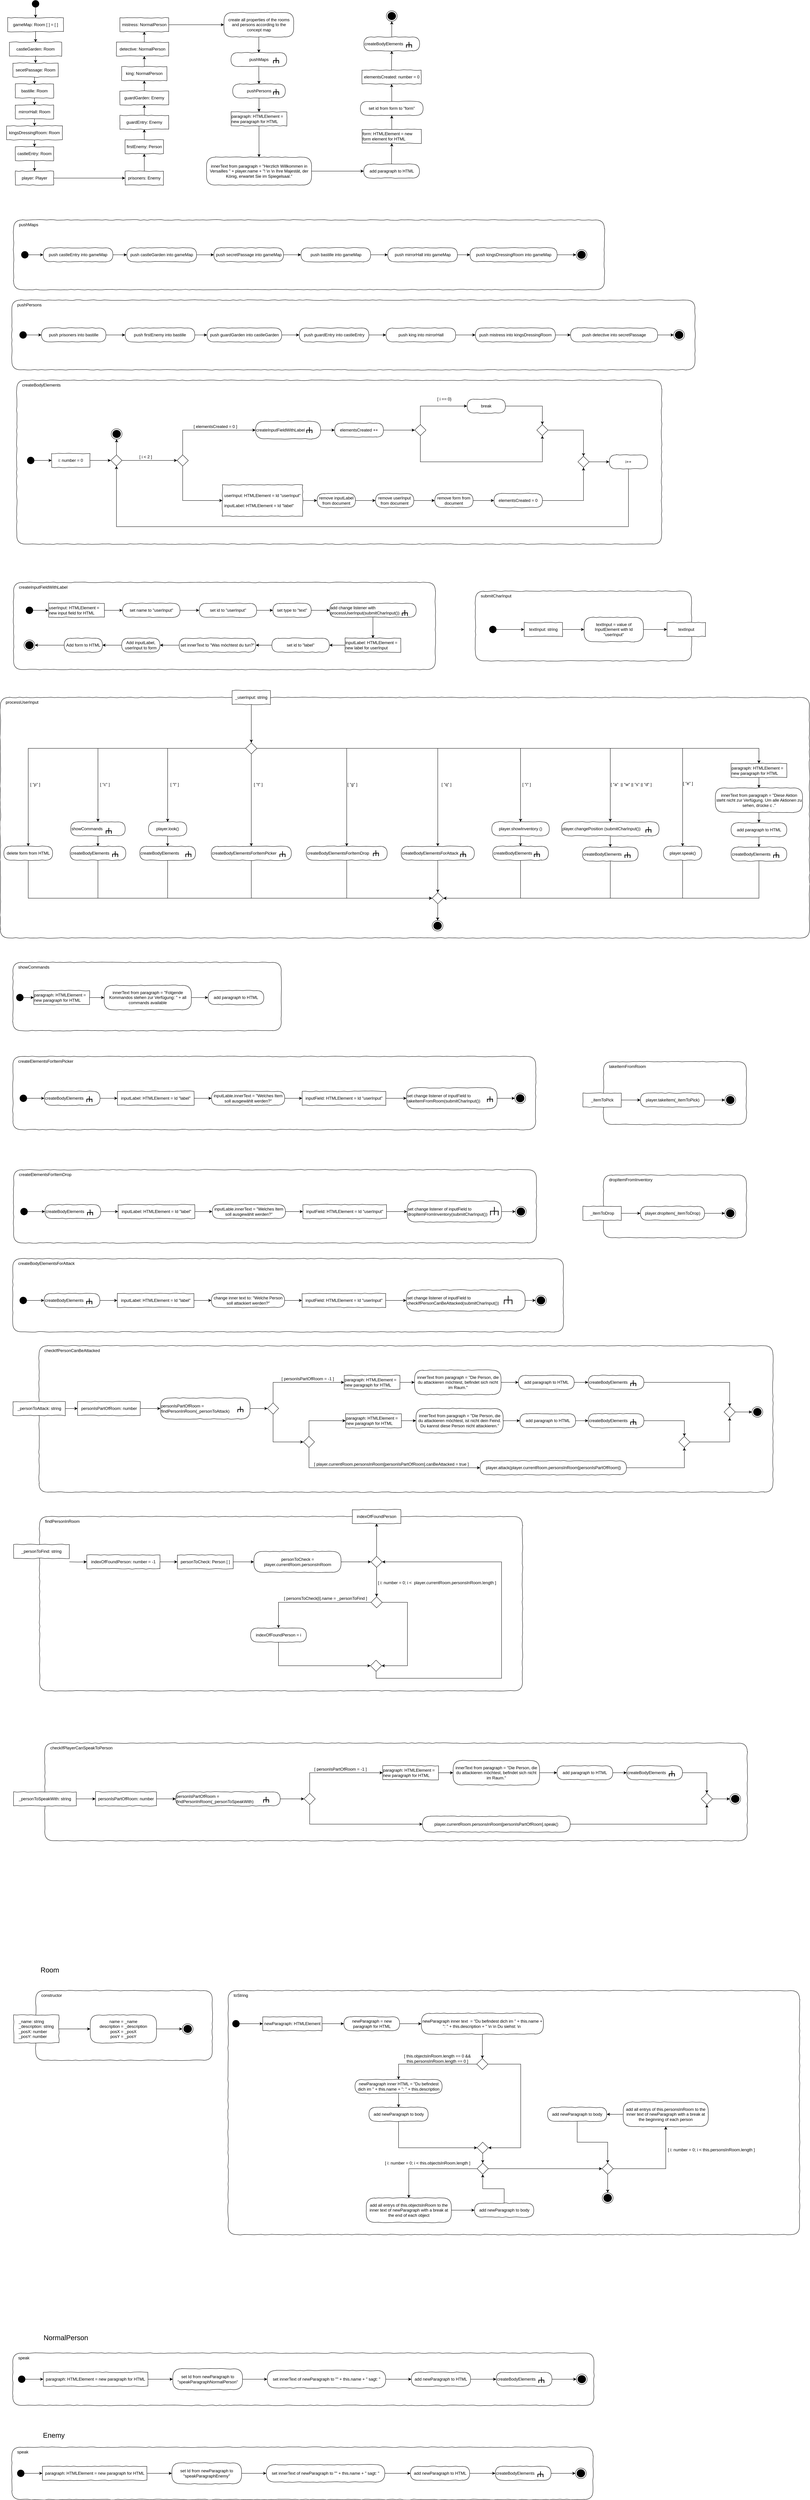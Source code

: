 <mxfile version="13.5.7" type="device"><diagram id="ruLIbZ4N8Nl4JyrR8JaH" name="Page-1"><mxGraphModel dx="813" dy="2080" grid="1" gridSize="10" guides="1" tooltips="1" connect="1" arrows="1" fold="1" page="1" pageScale="1" pageWidth="2336" pageHeight="1654" math="0" shadow="0"><root><mxCell id="0"/><mxCell id="1" parent="0"/><mxCell id="af-ZfSAfbiWvyMGyDBWC-1" value="&lt;div style=&quot;text-align: left&quot;&gt;&lt;span&gt;&amp;nbsp; &amp;nbsp; createBodyElements&lt;/span&gt;&lt;/div&gt;" style="rounded=1;whiteSpace=wrap;html=1;shadow=0;glass=0;comic=1;strokeColor=#000000;labelPosition=center;verticalLabelPosition=middle;align=left;verticalAlign=top;absoluteArcSize=1;arcSize=50;" vertex="1" parent="1"><mxGeometry x="54.13" y="-550" width="1850" height="470" as="geometry"/></mxCell><mxCell id="af-ZfSAfbiWvyMGyDBWC-40" style="edgeStyle=orthogonalEdgeStyle;rounded=0;orthogonalLoop=1;jettySize=auto;html=1;exitX=1;exitY=0.5;exitDx=0;exitDy=0;" edge="1" parent="1" source="af-ZfSAfbiWvyMGyDBWC-2" target="af-ZfSAfbiWvyMGyDBWC-3"><mxGeometry relative="1" as="geometry"/></mxCell><mxCell id="af-ZfSAfbiWvyMGyDBWC-2" value="&lt;div style=&quot;text-align: left&quot;&gt;i: number = 0&lt;/div&gt;" style="rounded=0;whiteSpace=wrap;html=1;comic=1;" vertex="1" parent="1"><mxGeometry x="154.13" y="-340" width="110" height="40" as="geometry"/></mxCell><mxCell id="af-ZfSAfbiWvyMGyDBWC-5" style="edgeStyle=orthogonalEdgeStyle;rounded=0;orthogonalLoop=1;jettySize=auto;html=1;exitX=1;exitY=0.5;exitDx=0;exitDy=0;" edge="1" parent="1" source="af-ZfSAfbiWvyMGyDBWC-3" target="af-ZfSAfbiWvyMGyDBWC-4"><mxGeometry relative="1" as="geometry"/></mxCell><mxCell id="af-ZfSAfbiWvyMGyDBWC-44" style="edgeStyle=orthogonalEdgeStyle;rounded=0;orthogonalLoop=1;jettySize=auto;html=1;exitX=0.5;exitY=0;exitDx=0;exitDy=0;" edge="1" parent="1" source="af-ZfSAfbiWvyMGyDBWC-3" target="af-ZfSAfbiWvyMGyDBWC-43"><mxGeometry relative="1" as="geometry"/></mxCell><mxCell id="af-ZfSAfbiWvyMGyDBWC-3" value="" style="rhombus;whiteSpace=wrap;html=1;rounded=0;shadow=0;glass=0;comic=1;strokeColor=#000000;align=left;" vertex="1" parent="1"><mxGeometry x="324.13" y="-336" width="32" height="32" as="geometry"/></mxCell><mxCell id="af-ZfSAfbiWvyMGyDBWC-12" style="edgeStyle=orthogonalEdgeStyle;rounded=0;orthogonalLoop=1;jettySize=auto;html=1;exitX=0.5;exitY=0;exitDx=0;exitDy=0;entryX=0;entryY=0.5;entryDx=0;entryDy=0;" edge="1" parent="1" source="af-ZfSAfbiWvyMGyDBWC-4" target="af-ZfSAfbiWvyMGyDBWC-7"><mxGeometry relative="1" as="geometry"/></mxCell><mxCell id="af-ZfSAfbiWvyMGyDBWC-29" style="edgeStyle=orthogonalEdgeStyle;rounded=0;orthogonalLoop=1;jettySize=auto;html=1;exitX=0.5;exitY=1;exitDx=0;exitDy=0;entryX=0;entryY=0.5;entryDx=0;entryDy=0;" edge="1" parent="1" source="af-ZfSAfbiWvyMGyDBWC-4" target="af-ZfSAfbiWvyMGyDBWC-26"><mxGeometry relative="1" as="geometry"/></mxCell><mxCell id="af-ZfSAfbiWvyMGyDBWC-4" value="" style="rhombus;whiteSpace=wrap;html=1;rounded=0;shadow=0;glass=0;comic=1;strokeColor=#000000;align=left;" vertex="1" parent="1"><mxGeometry x="514.13" y="-336" width="32" height="32" as="geometry"/></mxCell><mxCell id="af-ZfSAfbiWvyMGyDBWC-6" value="[ i &amp;lt; 2 ]" style="text;html=1;strokeColor=none;fillColor=none;align=center;verticalAlign=middle;whiteSpace=wrap;rounded=0;" vertex="1" parent="1"><mxGeometry x="404.13" y="-340" width="40" height="20" as="geometry"/></mxCell><mxCell id="af-ZfSAfbiWvyMGyDBWC-14" style="edgeStyle=orthogonalEdgeStyle;rounded=0;orthogonalLoop=1;jettySize=auto;html=1;exitX=1;exitY=0.5;exitDx=0;exitDy=0;entryX=0;entryY=0.5;entryDx=0;entryDy=0;" edge="1" parent="1" source="af-ZfSAfbiWvyMGyDBWC-7" target="af-ZfSAfbiWvyMGyDBWC-11"><mxGeometry relative="1" as="geometry"/></mxCell><mxCell id="af-ZfSAfbiWvyMGyDBWC-7" value="createInputFieldWithLabel&amp;nbsp;" style="rounded=1;whiteSpace=wrap;html=1;absoluteArcSize=1;arcSize=50;strokeWidth=1;shadow=0;comic=1;align=left;" vertex="1" parent="1"><mxGeometry x="739.13" y="-432" width="187" height="50" as="geometry"/></mxCell><mxCell id="af-ZfSAfbiWvyMGyDBWC-9" value="" style="strokeWidth=2;html=1;shape=mxgraph.flowchart.annotation_2;align=left;rounded=1;comic=1;rotation=90;" vertex="1" parent="1"><mxGeometry x="886.13" y="-414.5" width="15" height="15" as="geometry"/></mxCell><mxCell id="af-ZfSAfbiWvyMGyDBWC-10" value="" style="endArrow=none;html=1;entryX=0.508;entryY=0.487;entryPerimeter=0;exitX=1;exitY=0.5;exitPerimeter=0;strokeWidth=2;" edge="1" parent="1" source="af-ZfSAfbiWvyMGyDBWC-9" target="af-ZfSAfbiWvyMGyDBWC-9"><mxGeometry width="50" height="50" relative="1" as="geometry"><mxPoint x="709.463" y="-352" as="sourcePoint"/><mxPoint x="742.797" y="-302" as="targetPoint"/></mxGeometry></mxCell><mxCell id="af-ZfSAfbiWvyMGyDBWC-18" style="edgeStyle=orthogonalEdgeStyle;rounded=0;orthogonalLoop=1;jettySize=auto;html=1;exitX=1;exitY=0.5;exitDx=0;exitDy=0;entryX=0;entryY=0.5;entryDx=0;entryDy=0;" edge="1" parent="1" source="af-ZfSAfbiWvyMGyDBWC-11" target="af-ZfSAfbiWvyMGyDBWC-15"><mxGeometry relative="1" as="geometry"/></mxCell><mxCell id="af-ZfSAfbiWvyMGyDBWC-11" value="elementsCreated ++" style="rounded=1;whiteSpace=wrap;html=1;absoluteArcSize=1;arcSize=50;strokeWidth=1;shadow=0;comic=1;" vertex="1" parent="1"><mxGeometry x="966.13" y="-427" width="140" height="40" as="geometry"/></mxCell><mxCell id="af-ZfSAfbiWvyMGyDBWC-13" value="[ elementsCreated = 0 ]" style="text;html=1;strokeColor=none;fillColor=none;align=center;verticalAlign=middle;whiteSpace=wrap;rounded=0;" vertex="1" parent="1"><mxGeometry x="553.13" y="-427" width="142" height="20" as="geometry"/></mxCell><mxCell id="af-ZfSAfbiWvyMGyDBWC-17" style="edgeStyle=orthogonalEdgeStyle;rounded=0;orthogonalLoop=1;jettySize=auto;html=1;exitX=0.5;exitY=0;exitDx=0;exitDy=0;entryX=0;entryY=0.5;entryDx=0;entryDy=0;" edge="1" parent="1" source="af-ZfSAfbiWvyMGyDBWC-15" target="af-ZfSAfbiWvyMGyDBWC-16"><mxGeometry relative="1" as="geometry"/></mxCell><mxCell id="af-ZfSAfbiWvyMGyDBWC-22" style="edgeStyle=orthogonalEdgeStyle;rounded=0;orthogonalLoop=1;jettySize=auto;html=1;exitX=0.5;exitY=1;exitDx=0;exitDy=0;entryX=0.5;entryY=1;entryDx=0;entryDy=0;" edge="1" parent="1" source="af-ZfSAfbiWvyMGyDBWC-15" target="af-ZfSAfbiWvyMGyDBWC-20"><mxGeometry relative="1" as="geometry"><Array as="points"><mxPoint x="1212.13" y="-316"/><mxPoint x="1562.13" y="-316"/></Array></mxGeometry></mxCell><mxCell id="af-ZfSAfbiWvyMGyDBWC-15" value="" style="rhombus;whiteSpace=wrap;html=1;rounded=0;shadow=0;glass=0;comic=1;strokeColor=#000000;align=left;" vertex="1" parent="1"><mxGeometry x="1196.13" y="-423" width="32" height="32" as="geometry"/></mxCell><mxCell id="af-ZfSAfbiWvyMGyDBWC-21" style="edgeStyle=orthogonalEdgeStyle;rounded=0;orthogonalLoop=1;jettySize=auto;html=1;exitX=1;exitY=0.5;exitDx=0;exitDy=0;entryX=0.5;entryY=0;entryDx=0;entryDy=0;" edge="1" parent="1" source="af-ZfSAfbiWvyMGyDBWC-16" target="af-ZfSAfbiWvyMGyDBWC-20"><mxGeometry relative="1" as="geometry"/></mxCell><mxCell id="af-ZfSAfbiWvyMGyDBWC-16" value="break" style="rounded=1;whiteSpace=wrap;html=1;absoluteArcSize=1;arcSize=50;strokeWidth=1;shadow=0;comic=1;" vertex="1" parent="1"><mxGeometry x="1346.13" y="-496" width="110" height="40" as="geometry"/></mxCell><mxCell id="af-ZfSAfbiWvyMGyDBWC-19" value="[ i == 0}" style="text;html=1;strokeColor=none;fillColor=none;align=center;verticalAlign=middle;whiteSpace=wrap;rounded=0;" vertex="1" parent="1"><mxGeometry x="1256.13" y="-506" width="50" height="20" as="geometry"/></mxCell><mxCell id="af-ZfSAfbiWvyMGyDBWC-35" style="edgeStyle=orthogonalEdgeStyle;rounded=0;orthogonalLoop=1;jettySize=auto;html=1;exitX=1;exitY=0.5;exitDx=0;exitDy=0;entryX=0.5;entryY=0;entryDx=0;entryDy=0;" edge="1" parent="1" source="af-ZfSAfbiWvyMGyDBWC-20" target="af-ZfSAfbiWvyMGyDBWC-28"><mxGeometry relative="1" as="geometry"/></mxCell><mxCell id="af-ZfSAfbiWvyMGyDBWC-20" value="" style="rhombus;whiteSpace=wrap;html=1;rounded=0;shadow=0;glass=0;comic=1;strokeColor=#000000;align=left;" vertex="1" parent="1"><mxGeometry x="1546.13" y="-423" width="32" height="32" as="geometry"/></mxCell><mxCell id="af-ZfSAfbiWvyMGyDBWC-31" style="edgeStyle=orthogonalEdgeStyle;rounded=0;orthogonalLoop=1;jettySize=auto;html=1;exitX=1;exitY=0.5;exitDx=0;exitDy=0;" edge="1" parent="1" source="af-ZfSAfbiWvyMGyDBWC-23" target="af-ZfSAfbiWvyMGyDBWC-24"><mxGeometry relative="1" as="geometry"/></mxCell><mxCell id="af-ZfSAfbiWvyMGyDBWC-23" value="remove inputLabel from document" style="rounded=1;whiteSpace=wrap;html=1;absoluteArcSize=1;arcSize=50;strokeWidth=1;shadow=0;comic=1;" vertex="1" parent="1"><mxGeometry x="915.88" y="-225" width="110" height="40" as="geometry"/></mxCell><mxCell id="af-ZfSAfbiWvyMGyDBWC-32" style="edgeStyle=orthogonalEdgeStyle;rounded=0;orthogonalLoop=1;jettySize=auto;html=1;exitX=1;exitY=0.5;exitDx=0;exitDy=0;" edge="1" parent="1" source="af-ZfSAfbiWvyMGyDBWC-24" target="af-ZfSAfbiWvyMGyDBWC-25"><mxGeometry relative="1" as="geometry"/></mxCell><mxCell id="af-ZfSAfbiWvyMGyDBWC-24" value="remove userInput from document" style="rounded=1;whiteSpace=wrap;html=1;absoluteArcSize=1;arcSize=50;strokeWidth=1;shadow=0;comic=1;" vertex="1" parent="1"><mxGeometry x="1083.38" y="-225" width="110" height="40" as="geometry"/></mxCell><mxCell id="af-ZfSAfbiWvyMGyDBWC-33" style="edgeStyle=orthogonalEdgeStyle;rounded=0;orthogonalLoop=1;jettySize=auto;html=1;exitX=1;exitY=0.5;exitDx=0;exitDy=0;entryX=0;entryY=0.5;entryDx=0;entryDy=0;" edge="1" parent="1" source="af-ZfSAfbiWvyMGyDBWC-25" target="af-ZfSAfbiWvyMGyDBWC-27"><mxGeometry relative="1" as="geometry"/></mxCell><mxCell id="af-ZfSAfbiWvyMGyDBWC-25" value="remove form from document" style="rounded=1;whiteSpace=wrap;html=1;absoluteArcSize=1;arcSize=50;strokeWidth=1;shadow=0;comic=1;" vertex="1" parent="1"><mxGeometry x="1253.38" y="-225" width="110" height="40" as="geometry"/></mxCell><mxCell id="af-ZfSAfbiWvyMGyDBWC-30" style="edgeStyle=orthogonalEdgeStyle;rounded=0;orthogonalLoop=1;jettySize=auto;html=1;exitX=1;exitY=0.5;exitDx=0;exitDy=0;" edge="1" parent="1" source="af-ZfSAfbiWvyMGyDBWC-26" target="af-ZfSAfbiWvyMGyDBWC-23"><mxGeometry relative="1" as="geometry"/></mxCell><mxCell id="af-ZfSAfbiWvyMGyDBWC-26" value="&lt;div style=&quot;text-align: left&quot;&gt;userInput: HTMLElement = Id &quot;userInput&quot;&lt;br&gt;&lt;br&gt;inputLabel: HTMLElement = Id &quot;label&quot;&lt;/div&gt;" style="rounded=0;whiteSpace=wrap;html=1;comic=1;" vertex="1" parent="1"><mxGeometry x="644.13" y="-250" width="230" height="90" as="geometry"/></mxCell><mxCell id="af-ZfSAfbiWvyMGyDBWC-34" style="edgeStyle=orthogonalEdgeStyle;rounded=0;orthogonalLoop=1;jettySize=auto;html=1;exitX=1;exitY=0.5;exitDx=0;exitDy=0;entryX=0.5;entryY=1;entryDx=0;entryDy=0;" edge="1" parent="1" source="af-ZfSAfbiWvyMGyDBWC-27" target="af-ZfSAfbiWvyMGyDBWC-28"><mxGeometry relative="1" as="geometry"/></mxCell><mxCell id="af-ZfSAfbiWvyMGyDBWC-27" value="elementsCreated = 0" style="rounded=1;whiteSpace=wrap;html=1;absoluteArcSize=1;arcSize=50;strokeWidth=1;shadow=0;comic=1;" vertex="1" parent="1"><mxGeometry x="1423.38" y="-225" width="139" height="40" as="geometry"/></mxCell><mxCell id="af-ZfSAfbiWvyMGyDBWC-37" style="edgeStyle=orthogonalEdgeStyle;rounded=0;orthogonalLoop=1;jettySize=auto;html=1;exitX=1;exitY=0.5;exitDx=0;exitDy=0;" edge="1" parent="1" source="af-ZfSAfbiWvyMGyDBWC-28" target="af-ZfSAfbiWvyMGyDBWC-41"><mxGeometry relative="1" as="geometry"><mxPoint x="1744.13" y="-317" as="targetPoint"/></mxGeometry></mxCell><mxCell id="af-ZfSAfbiWvyMGyDBWC-28" value="" style="rhombus;whiteSpace=wrap;html=1;rounded=0;shadow=0;glass=0;comic=1;strokeColor=#000000;align=left;" vertex="1" parent="1"><mxGeometry x="1664.13" y="-332" width="32" height="32" as="geometry"/></mxCell><mxCell id="af-ZfSAfbiWvyMGyDBWC-39" style="edgeStyle=orthogonalEdgeStyle;rounded=0;orthogonalLoop=1;jettySize=auto;html=1;exitX=1;exitY=0.5;exitDx=0;exitDy=0;" edge="1" parent="1" source="af-ZfSAfbiWvyMGyDBWC-38" target="af-ZfSAfbiWvyMGyDBWC-2"><mxGeometry relative="1" as="geometry"/></mxCell><mxCell id="af-ZfSAfbiWvyMGyDBWC-38" value="" style="ellipse;whiteSpace=wrap;html=1;rounded=0;shadow=0;comic=0;labelBackgroundColor=none;strokeColor=#000000;strokeWidth=1;fillColor=#000000;fontFamily=Verdana;fontSize=12;fontColor=#000000;align=center;comic=1" vertex="1" parent="1"><mxGeometry x="84.13" y="-330" width="20" height="20" as="geometry"/></mxCell><mxCell id="af-ZfSAfbiWvyMGyDBWC-42" style="edgeStyle=orthogonalEdgeStyle;rounded=0;orthogonalLoop=1;jettySize=auto;html=1;exitX=0.5;exitY=1;exitDx=0;exitDy=0;entryX=0.5;entryY=1;entryDx=0;entryDy=0;" edge="1" parent="1" source="af-ZfSAfbiWvyMGyDBWC-41" target="af-ZfSAfbiWvyMGyDBWC-3"><mxGeometry relative="1" as="geometry"><Array as="points"><mxPoint x="1809.13" y="-130"/><mxPoint x="340.13" y="-130"/></Array></mxGeometry></mxCell><mxCell id="af-ZfSAfbiWvyMGyDBWC-41" value="i++" style="rounded=1;whiteSpace=wrap;html=1;absoluteArcSize=1;arcSize=50;strokeWidth=1;shadow=0;comic=1;" vertex="1" parent="1"><mxGeometry x="1754.13" y="-336" width="110" height="40" as="geometry"/></mxCell><mxCell id="af-ZfSAfbiWvyMGyDBWC-43" value="" style="ellipse;html=1;shape=endState;fillColor=#000000;strokeColor=#000000;comic=1" vertex="1" parent="1"><mxGeometry x="325.13" y="-411" width="31" height="30" as="geometry"/></mxCell><mxCell id="af-ZfSAfbiWvyMGyDBWC-45" value="&lt;div style=&quot;text-align: left&quot;&gt;&lt;span&gt;&amp;nbsp; &amp;nbsp; submitCharInput&lt;/span&gt;&lt;/div&gt;" style="rounded=1;whiteSpace=wrap;html=1;shadow=0;glass=0;comic=1;strokeColor=#000000;labelPosition=center;verticalLabelPosition=middle;align=left;verticalAlign=top;absoluteArcSize=1;arcSize=50;" vertex="1" parent="1"><mxGeometry x="1370" y="55" width="620" height="200" as="geometry"/></mxCell><mxCell id="af-ZfSAfbiWvyMGyDBWC-49" style="edgeStyle=orthogonalEdgeStyle;rounded=0;orthogonalLoop=1;jettySize=auto;html=1;exitX=1;exitY=0.5;exitDx=0;exitDy=0;" edge="1" parent="1" source="af-ZfSAfbiWvyMGyDBWC-46" target="af-ZfSAfbiWvyMGyDBWC-47"><mxGeometry relative="1" as="geometry"/></mxCell><mxCell id="af-ZfSAfbiWvyMGyDBWC-46" value="" style="ellipse;whiteSpace=wrap;html=1;rounded=0;shadow=0;comic=0;labelBackgroundColor=none;strokeColor=#000000;strokeWidth=1;fillColor=#000000;fontFamily=Verdana;fontSize=12;fontColor=#000000;align=center;comic=1" vertex="1" parent="1"><mxGeometry x="1410" y="155" width="20" height="20" as="geometry"/></mxCell><mxCell id="af-ZfSAfbiWvyMGyDBWC-50" style="edgeStyle=orthogonalEdgeStyle;rounded=0;orthogonalLoop=1;jettySize=auto;html=1;exitX=1;exitY=0.5;exitDx=0;exitDy=0;" edge="1" parent="1" source="af-ZfSAfbiWvyMGyDBWC-47" target="af-ZfSAfbiWvyMGyDBWC-48"><mxGeometry relative="1" as="geometry"/></mxCell><mxCell id="af-ZfSAfbiWvyMGyDBWC-47" value="&lt;div style=&quot;text-align: left&quot;&gt;textInput: string&lt;/div&gt;" style="rounded=0;whiteSpace=wrap;html=1;comic=1;" vertex="1" parent="1"><mxGeometry x="1510" y="145" width="110" height="40" as="geometry"/></mxCell><mxCell id="af-ZfSAfbiWvyMGyDBWC-52" style="edgeStyle=orthogonalEdgeStyle;rounded=0;orthogonalLoop=1;jettySize=auto;html=1;exitX=1;exitY=0.5;exitDx=0;exitDy=0;" edge="1" parent="1" source="af-ZfSAfbiWvyMGyDBWC-48" target="af-ZfSAfbiWvyMGyDBWC-51"><mxGeometry relative="1" as="geometry"/></mxCell><mxCell id="af-ZfSAfbiWvyMGyDBWC-48" value="textInput = value of InputElement with Id &quot;userInput&quot;" style="rounded=1;whiteSpace=wrap;html=1;absoluteArcSize=1;arcSize=50;strokeWidth=1;shadow=0;comic=1;" vertex="1" parent="1"><mxGeometry x="1682" y="130" width="170" height="70" as="geometry"/></mxCell><mxCell id="af-ZfSAfbiWvyMGyDBWC-51" value="&lt;div style=&quot;text-align: left&quot;&gt;textInput&lt;/div&gt;" style="rounded=0;whiteSpace=wrap;html=1;comic=1;" vertex="1" parent="1"><mxGeometry x="1920" y="145" width="110" height="40" as="geometry"/></mxCell><mxCell id="af-ZfSAfbiWvyMGyDBWC-53" value="&lt;div style=&quot;text-align: left&quot;&gt;&lt;span&gt;&amp;nbsp; &amp;nbsp; processUserInput&lt;/span&gt;&lt;/div&gt;" style="rounded=1;whiteSpace=wrap;html=1;shadow=0;glass=0;comic=1;strokeColor=#000000;labelPosition=center;verticalLabelPosition=middle;align=left;verticalAlign=top;absoluteArcSize=1;arcSize=50;" vertex="1" parent="1"><mxGeometry x="7" y="360" width="2321.5" height="690" as="geometry"/></mxCell><mxCell id="af-ZfSAfbiWvyMGyDBWC-107" style="edgeStyle=orthogonalEdgeStyle;rounded=0;orthogonalLoop=1;jettySize=auto;html=1;exitX=1;exitY=0.5;exitDx=0;exitDy=0;entryX=0.5;entryY=0;entryDx=0;entryDy=0;" edge="1" parent="1" source="af-ZfSAfbiWvyMGyDBWC-55" target="af-ZfSAfbiWvyMGyDBWC-106"><mxGeometry relative="1" as="geometry"/></mxCell><mxCell id="af-ZfSAfbiWvyMGyDBWC-109" style="edgeStyle=orthogonalEdgeStyle;rounded=0;orthogonalLoop=1;jettySize=auto;html=1;exitX=0;exitY=0.5;exitDx=0;exitDy=0;" edge="1" parent="1" source="af-ZfSAfbiWvyMGyDBWC-55" target="af-ZfSAfbiWvyMGyDBWC-56"><mxGeometry relative="1" as="geometry"/></mxCell><mxCell id="af-ZfSAfbiWvyMGyDBWC-110" style="edgeStyle=orthogonalEdgeStyle;rounded=0;orthogonalLoop=1;jettySize=auto;html=1;exitX=0;exitY=0.5;exitDx=0;exitDy=0;" edge="1" parent="1" source="af-ZfSAfbiWvyMGyDBWC-55" target="af-ZfSAfbiWvyMGyDBWC-58"><mxGeometry relative="1" as="geometry"/></mxCell><mxCell id="af-ZfSAfbiWvyMGyDBWC-113" style="edgeStyle=orthogonalEdgeStyle;rounded=0;orthogonalLoop=1;jettySize=auto;html=1;exitX=0.5;exitY=1;exitDx=0;exitDy=0;" edge="1" parent="1" source="af-ZfSAfbiWvyMGyDBWC-55" target="af-ZfSAfbiWvyMGyDBWC-61"><mxGeometry relative="1" as="geometry"/></mxCell><mxCell id="af-ZfSAfbiWvyMGyDBWC-114" style="edgeStyle=orthogonalEdgeStyle;rounded=0;orthogonalLoop=1;jettySize=auto;html=1;exitX=1;exitY=0.5;exitDx=0;exitDy=0;" edge="1" parent="1" source="af-ZfSAfbiWvyMGyDBWC-55" target="af-ZfSAfbiWvyMGyDBWC-73"><mxGeometry relative="1" as="geometry"/></mxCell><mxCell id="af-ZfSAfbiWvyMGyDBWC-115" style="edgeStyle=orthogonalEdgeStyle;rounded=0;orthogonalLoop=1;jettySize=auto;html=1;exitX=1;exitY=0.5;exitDx=0;exitDy=0;" edge="1" parent="1" source="af-ZfSAfbiWvyMGyDBWC-55" target="af-ZfSAfbiWvyMGyDBWC-78"><mxGeometry relative="1" as="geometry"/></mxCell><mxCell id="af-ZfSAfbiWvyMGyDBWC-116" style="edgeStyle=orthogonalEdgeStyle;rounded=0;orthogonalLoop=1;jettySize=auto;html=1;exitX=1;exitY=0.5;exitDx=0;exitDy=0;" edge="1" parent="1" source="af-ZfSAfbiWvyMGyDBWC-55" target="af-ZfSAfbiWvyMGyDBWC-83"><mxGeometry relative="1" as="geometry"/></mxCell><mxCell id="af-ZfSAfbiWvyMGyDBWC-118" style="edgeStyle=orthogonalEdgeStyle;rounded=0;orthogonalLoop=1;jettySize=auto;html=1;exitX=1;exitY=0.5;exitDx=0;exitDy=0;" edge="1" parent="1" source="af-ZfSAfbiWvyMGyDBWC-55" target="af-ZfSAfbiWvyMGyDBWC-88"><mxGeometry relative="1" as="geometry"/></mxCell><mxCell id="af-ZfSAfbiWvyMGyDBWC-120" style="edgeStyle=orthogonalEdgeStyle;rounded=0;orthogonalLoop=1;jettySize=auto;html=1;exitX=1;exitY=0.5;exitDx=0;exitDy=0;" edge="1" parent="1" source="af-ZfSAfbiWvyMGyDBWC-55" target="af-ZfSAfbiWvyMGyDBWC-96"><mxGeometry relative="1" as="geometry"/></mxCell><mxCell id="af-ZfSAfbiWvyMGyDBWC-451" style="edgeStyle=orthogonalEdgeStyle;rounded=0;orthogonalLoop=1;jettySize=auto;html=1;exitX=0;exitY=0.5;exitDx=0;exitDy=0;" edge="1" parent="1" source="af-ZfSAfbiWvyMGyDBWC-55" target="af-ZfSAfbiWvyMGyDBWC-449"><mxGeometry relative="1" as="geometry"/></mxCell><mxCell id="af-ZfSAfbiWvyMGyDBWC-55" value="" style="rhombus;whiteSpace=wrap;html=1;rounded=0;shadow=0;glass=0;comic=1;strokeColor=#000000;align=left;" vertex="1" parent="1"><mxGeometry x="711" y="490" width="32" height="32" as="geometry"/></mxCell><mxCell id="af-ZfSAfbiWvyMGyDBWC-111" style="edgeStyle=orthogonalEdgeStyle;rounded=0;orthogonalLoop=1;jettySize=auto;html=1;exitX=0.5;exitY=1;exitDx=0;exitDy=0;" edge="1" parent="1" source="af-ZfSAfbiWvyMGyDBWC-56" target="af-ZfSAfbiWvyMGyDBWC-57"><mxGeometry relative="1" as="geometry"/></mxCell><mxCell id="af-ZfSAfbiWvyMGyDBWC-56" value="showCommands" style="rounded=1;whiteSpace=wrap;html=1;absoluteArcSize=1;arcSize=50;strokeWidth=1;shadow=0;comic=1;align=left;" vertex="1" parent="1"><mxGeometry x="208.75" y="717" width="156.5" height="40" as="geometry"/></mxCell><mxCell id="af-ZfSAfbiWvyMGyDBWC-125" style="edgeStyle=orthogonalEdgeStyle;rounded=0;orthogonalLoop=1;jettySize=auto;html=1;exitX=0.5;exitY=1;exitDx=0;exitDy=0;entryX=0;entryY=0.5;entryDx=0;entryDy=0;" edge="1" parent="1" source="af-ZfSAfbiWvyMGyDBWC-57" target="af-ZfSAfbiWvyMGyDBWC-124"><mxGeometry relative="1" as="geometry"/></mxCell><mxCell id="af-ZfSAfbiWvyMGyDBWC-57" value="createBodyElements" style="rounded=1;whiteSpace=wrap;html=1;absoluteArcSize=1;arcSize=50;strokeWidth=1;shadow=0;comic=1;align=left;" vertex="1" parent="1"><mxGeometry x="207" y="787" width="160" height="40" as="geometry"/></mxCell><mxCell id="af-ZfSAfbiWvyMGyDBWC-112" style="edgeStyle=orthogonalEdgeStyle;rounded=0;orthogonalLoop=1;jettySize=auto;html=1;exitX=0.5;exitY=1;exitDx=0;exitDy=0;" edge="1" parent="1" source="af-ZfSAfbiWvyMGyDBWC-58" target="af-ZfSAfbiWvyMGyDBWC-59"><mxGeometry relative="1" as="geometry"/></mxCell><mxCell id="af-ZfSAfbiWvyMGyDBWC-58" value="player.look()" style="rounded=1;whiteSpace=wrap;html=1;absoluteArcSize=1;arcSize=50;strokeWidth=1;shadow=0;comic=1;" vertex="1" parent="1"><mxGeometry x="432" y="717" width="110" height="40" as="geometry"/></mxCell><mxCell id="af-ZfSAfbiWvyMGyDBWC-126" style="edgeStyle=orthogonalEdgeStyle;rounded=0;orthogonalLoop=1;jettySize=auto;html=1;exitX=0.5;exitY=1;exitDx=0;exitDy=0;entryX=0;entryY=0.5;entryDx=0;entryDy=0;" edge="1" parent="1" source="af-ZfSAfbiWvyMGyDBWC-59" target="af-ZfSAfbiWvyMGyDBWC-124"><mxGeometry relative="1" as="geometry"><mxPoint x="967" y="1090" as="targetPoint"/></mxGeometry></mxCell><mxCell id="af-ZfSAfbiWvyMGyDBWC-59" value="createBodyElements" style="rounded=1;whiteSpace=wrap;html=1;absoluteArcSize=1;arcSize=50;strokeWidth=1;shadow=0;comic=1;align=left;" vertex="1" parent="1"><mxGeometry x="407" y="787" width="160" height="40" as="geometry"/></mxCell><mxCell id="af-ZfSAfbiWvyMGyDBWC-127" style="edgeStyle=orthogonalEdgeStyle;rounded=0;orthogonalLoop=1;jettySize=auto;html=1;exitX=0.5;exitY=1;exitDx=0;exitDy=0;entryX=0;entryY=0.5;entryDx=0;entryDy=0;" edge="1" parent="1" source="af-ZfSAfbiWvyMGyDBWC-61" target="af-ZfSAfbiWvyMGyDBWC-124"><mxGeometry relative="1" as="geometry"><mxPoint x="1247" y="940" as="targetPoint"/><Array as="points"><mxPoint x="727" y="936"/></Array></mxGeometry></mxCell><mxCell id="af-ZfSAfbiWvyMGyDBWC-61" value="createBodyElementsForItemPicker" style="rounded=1;whiteSpace=wrap;html=1;absoluteArcSize=1;arcSize=50;strokeWidth=1;shadow=0;comic=1;align=left;" vertex="1" parent="1"><mxGeometry x="612" y="787" width="230" height="40" as="geometry"/></mxCell><mxCell id="af-ZfSAfbiWvyMGyDBWC-62" value="" style="group;rotation=90;" vertex="1" connectable="0" parent="1"><mxGeometry x="807" y="797" width="20" height="20" as="geometry"/></mxCell><mxCell id="af-ZfSAfbiWvyMGyDBWC-63" value="" style="strokeWidth=2;html=1;shape=mxgraph.flowchart.annotation_2;align=left;rounded=1;comic=1;rotation=90;" vertex="1" parent="af-ZfSAfbiWvyMGyDBWC-62"><mxGeometry x="2" y="5" width="15" height="15" as="geometry"/></mxCell><mxCell id="af-ZfSAfbiWvyMGyDBWC-64" value="" style="endArrow=none;html=1;entryX=0.508;entryY=0.487;entryPerimeter=0;exitX=1;exitY=0.5;exitPerimeter=0;strokeWidth=2;" edge="1" parent="af-ZfSAfbiWvyMGyDBWC-62" source="af-ZfSAfbiWvyMGyDBWC-63" target="af-ZfSAfbiWvyMGyDBWC-63"><mxGeometry width="50" height="50" relative="1" as="geometry"><mxPoint x="-46.667" as="sourcePoint"/><mxPoint x="-13.333" y="50" as="targetPoint"/></mxGeometry></mxCell><mxCell id="af-ZfSAfbiWvyMGyDBWC-66" value="" style="group;rotation=90;" vertex="1" connectable="0" parent="1"><mxGeometry x="537" y="797" width="20" height="20" as="geometry"/></mxCell><mxCell id="af-ZfSAfbiWvyMGyDBWC-67" value="" style="strokeWidth=2;html=1;shape=mxgraph.flowchart.annotation_2;align=left;rounded=1;comic=1;rotation=90;" vertex="1" parent="af-ZfSAfbiWvyMGyDBWC-66"><mxGeometry x="2" y="5" width="15" height="15" as="geometry"/></mxCell><mxCell id="af-ZfSAfbiWvyMGyDBWC-68" value="" style="endArrow=none;html=1;entryX=0.508;entryY=0.487;entryPerimeter=0;exitX=1;exitY=0.5;exitPerimeter=0;strokeWidth=2;" edge="1" parent="af-ZfSAfbiWvyMGyDBWC-66" source="af-ZfSAfbiWvyMGyDBWC-67" target="af-ZfSAfbiWvyMGyDBWC-67"><mxGeometry width="50" height="50" relative="1" as="geometry"><mxPoint x="-46.667" as="sourcePoint"/><mxPoint x="-13.333" y="50" as="targetPoint"/></mxGeometry></mxCell><mxCell id="af-ZfSAfbiWvyMGyDBWC-69" value="" style="group;rotation=90;" vertex="1" connectable="0" parent="1"><mxGeometry x="327" y="797" width="20" height="20" as="geometry"/></mxCell><mxCell id="af-ZfSAfbiWvyMGyDBWC-70" value="" style="strokeWidth=2;html=1;shape=mxgraph.flowchart.annotation_2;align=left;rounded=1;comic=1;rotation=90;" vertex="1" parent="af-ZfSAfbiWvyMGyDBWC-69"><mxGeometry x="2" y="5" width="15" height="15" as="geometry"/></mxCell><mxCell id="af-ZfSAfbiWvyMGyDBWC-71" value="" style="endArrow=none;html=1;entryX=0.508;entryY=0.487;entryPerimeter=0;exitX=1;exitY=0.5;exitPerimeter=0;strokeWidth=2;" edge="1" parent="af-ZfSAfbiWvyMGyDBWC-69" source="af-ZfSAfbiWvyMGyDBWC-70" target="af-ZfSAfbiWvyMGyDBWC-70"><mxGeometry width="50" height="50" relative="1" as="geometry"><mxPoint x="-46.667" as="sourcePoint"/><mxPoint x="-13.333" y="50" as="targetPoint"/></mxGeometry></mxCell><mxCell id="af-ZfSAfbiWvyMGyDBWC-128" style="edgeStyle=orthogonalEdgeStyle;rounded=0;orthogonalLoop=1;jettySize=auto;html=1;exitX=0.5;exitY=1;exitDx=0;exitDy=0;entryX=0;entryY=0.5;entryDx=0;entryDy=0;" edge="1" parent="1" source="af-ZfSAfbiWvyMGyDBWC-73" target="af-ZfSAfbiWvyMGyDBWC-124"><mxGeometry relative="1" as="geometry"/></mxCell><mxCell id="af-ZfSAfbiWvyMGyDBWC-73" value="createBodyElementsForItemDrop" style="rounded=1;whiteSpace=wrap;html=1;absoluteArcSize=1;arcSize=50;strokeWidth=1;shadow=0;comic=1;align=left;" vertex="1" parent="1"><mxGeometry x="884.5" y="787" width="232.5" height="40" as="geometry"/></mxCell><mxCell id="af-ZfSAfbiWvyMGyDBWC-75" value="" style="strokeWidth=2;html=1;shape=mxgraph.flowchart.annotation_2;align=left;rounded=1;comic=1;rotation=90;" vertex="1" parent="1"><mxGeometry x="1077" y="799.5" width="15" height="15" as="geometry"/></mxCell><mxCell id="af-ZfSAfbiWvyMGyDBWC-76" value="" style="endArrow=none;html=1;entryX=0.508;entryY=0.487;entryPerimeter=0;exitX=1;exitY=0.5;exitPerimeter=0;strokeWidth=2;" edge="1" parent="1" source="af-ZfSAfbiWvyMGyDBWC-75" target="af-ZfSAfbiWvyMGyDBWC-75"><mxGeometry width="50" height="50" relative="1" as="geometry"><mxPoint x="957.833" y="797" as="sourcePoint"/><mxPoint x="991.167" y="847" as="targetPoint"/></mxGeometry></mxCell><mxCell id="af-ZfSAfbiWvyMGyDBWC-129" style="edgeStyle=orthogonalEdgeStyle;rounded=0;orthogonalLoop=1;jettySize=auto;html=1;exitX=0.5;exitY=1;exitDx=0;exitDy=0;" edge="1" parent="1" source="af-ZfSAfbiWvyMGyDBWC-78" target="af-ZfSAfbiWvyMGyDBWC-124"><mxGeometry relative="1" as="geometry"/></mxCell><mxCell id="af-ZfSAfbiWvyMGyDBWC-78" value="createBodyElementsForAttack" style="rounded=1;whiteSpace=wrap;html=1;absoluteArcSize=1;arcSize=50;strokeWidth=1;shadow=0;comic=1;align=left;" vertex="1" parent="1"><mxGeometry x="1157" y="787" width="210" height="40" as="geometry"/></mxCell><mxCell id="af-ZfSAfbiWvyMGyDBWC-80" value="" style="strokeWidth=2;html=1;shape=mxgraph.flowchart.annotation_2;align=left;rounded=1;comic=1;rotation=90;" vertex="1" parent="1"><mxGeometry x="1327" y="802" width="15" height="15" as="geometry"/></mxCell><mxCell id="af-ZfSAfbiWvyMGyDBWC-81" value="" style="endArrow=none;html=1;entryX=0.508;entryY=0.487;entryPerimeter=0;exitX=1;exitY=0.5;exitPerimeter=0;strokeWidth=2;" edge="1" parent="1" source="af-ZfSAfbiWvyMGyDBWC-80" target="af-ZfSAfbiWvyMGyDBWC-80"><mxGeometry width="50" height="50" relative="1" as="geometry"><mxPoint x="1230.333" y="797" as="sourcePoint"/><mxPoint x="1263.667" y="847" as="targetPoint"/></mxGeometry></mxCell><mxCell id="af-ZfSAfbiWvyMGyDBWC-117" style="edgeStyle=orthogonalEdgeStyle;rounded=0;orthogonalLoop=1;jettySize=auto;html=1;exitX=0.5;exitY=1;exitDx=0;exitDy=0;" edge="1" parent="1" source="af-ZfSAfbiWvyMGyDBWC-83" target="af-ZfSAfbiWvyMGyDBWC-84"><mxGeometry relative="1" as="geometry"/></mxCell><mxCell id="af-ZfSAfbiWvyMGyDBWC-83" value="player.showInventory ()" style="rounded=1;whiteSpace=wrap;html=1;absoluteArcSize=1;arcSize=50;strokeWidth=1;shadow=0;comic=1;" vertex="1" parent="1"><mxGeometry x="1417" y="717" width="165" height="40" as="geometry"/></mxCell><mxCell id="af-ZfSAfbiWvyMGyDBWC-130" style="edgeStyle=orthogonalEdgeStyle;rounded=0;orthogonalLoop=1;jettySize=auto;html=1;exitX=0.5;exitY=1;exitDx=0;exitDy=0;entryX=1;entryY=0.5;entryDx=0;entryDy=0;" edge="1" parent="1" source="af-ZfSAfbiWvyMGyDBWC-84" target="af-ZfSAfbiWvyMGyDBWC-124"><mxGeometry relative="1" as="geometry"/></mxCell><mxCell id="af-ZfSAfbiWvyMGyDBWC-84" value="createBodyElements" style="rounded=1;whiteSpace=wrap;html=1;absoluteArcSize=1;arcSize=50;strokeWidth=1;shadow=0;comic=1;align=left;" vertex="1" parent="1"><mxGeometry x="1419.5" y="787" width="160" height="40" as="geometry"/></mxCell><mxCell id="af-ZfSAfbiWvyMGyDBWC-85" value="" style="group;rotation=90;" vertex="1" connectable="0" parent="1"><mxGeometry x="1537" y="797" width="20" height="20" as="geometry"/></mxCell><mxCell id="af-ZfSAfbiWvyMGyDBWC-86" value="" style="strokeWidth=2;html=1;shape=mxgraph.flowchart.annotation_2;align=left;rounded=1;comic=1;rotation=90;" vertex="1" parent="af-ZfSAfbiWvyMGyDBWC-85"><mxGeometry x="2" y="5" width="15" height="15" as="geometry"/></mxCell><mxCell id="af-ZfSAfbiWvyMGyDBWC-87" value="" style="endArrow=none;html=1;entryX=0.508;entryY=0.487;entryPerimeter=0;exitX=1;exitY=0.5;exitPerimeter=0;strokeWidth=2;" edge="1" parent="af-ZfSAfbiWvyMGyDBWC-85" source="af-ZfSAfbiWvyMGyDBWC-86" target="af-ZfSAfbiWvyMGyDBWC-86"><mxGeometry width="50" height="50" relative="1" as="geometry"><mxPoint x="-46.667" as="sourcePoint"/><mxPoint x="-13.333" y="50" as="targetPoint"/></mxGeometry></mxCell><mxCell id="af-ZfSAfbiWvyMGyDBWC-119" style="edgeStyle=orthogonalEdgeStyle;rounded=0;orthogonalLoop=1;jettySize=auto;html=1;exitX=0.5;exitY=1;exitDx=0;exitDy=0;" edge="1" parent="1" source="af-ZfSAfbiWvyMGyDBWC-88" target="af-ZfSAfbiWvyMGyDBWC-89"><mxGeometry relative="1" as="geometry"/></mxCell><mxCell id="af-ZfSAfbiWvyMGyDBWC-88" value="player.changePosition (submitCharInput())" style="rounded=1;whiteSpace=wrap;html=1;absoluteArcSize=1;arcSize=50;strokeWidth=1;shadow=0;comic=1;align=left;" vertex="1" parent="1"><mxGeometry x="1617" y="717" width="280" height="40" as="geometry"/></mxCell><mxCell id="af-ZfSAfbiWvyMGyDBWC-131" style="edgeStyle=orthogonalEdgeStyle;rounded=0;orthogonalLoop=1;jettySize=auto;html=1;exitX=0.5;exitY=1;exitDx=0;exitDy=0;entryX=1;entryY=0.5;entryDx=0;entryDy=0;" edge="1" parent="1" source="af-ZfSAfbiWvyMGyDBWC-89" target="af-ZfSAfbiWvyMGyDBWC-124"><mxGeometry relative="1" as="geometry"/></mxCell><mxCell id="af-ZfSAfbiWvyMGyDBWC-89" value="createBodyElements" style="rounded=1;whiteSpace=wrap;html=1;absoluteArcSize=1;arcSize=50;strokeWidth=1;shadow=0;comic=1;align=left;" vertex="1" parent="1"><mxGeometry x="1677" y="789.5" width="160" height="40" as="geometry"/></mxCell><mxCell id="af-ZfSAfbiWvyMGyDBWC-90" value="" style="group;rotation=90;" vertex="1" connectable="0" parent="1"><mxGeometry x="1797" y="799.5" width="20" height="20" as="geometry"/></mxCell><mxCell id="af-ZfSAfbiWvyMGyDBWC-91" value="" style="strokeWidth=2;html=1;shape=mxgraph.flowchart.annotation_2;align=left;rounded=1;comic=1;rotation=90;" vertex="1" parent="af-ZfSAfbiWvyMGyDBWC-90"><mxGeometry x="2" y="5" width="15" height="15" as="geometry"/></mxCell><mxCell id="af-ZfSAfbiWvyMGyDBWC-92" value="" style="endArrow=none;html=1;entryX=0.508;entryY=0.487;entryPerimeter=0;exitX=1;exitY=0.5;exitPerimeter=0;strokeWidth=2;" edge="1" parent="af-ZfSAfbiWvyMGyDBWC-90" source="af-ZfSAfbiWvyMGyDBWC-91" target="af-ZfSAfbiWvyMGyDBWC-91"><mxGeometry width="50" height="50" relative="1" as="geometry"><mxPoint x="-46.667" as="sourcePoint"/><mxPoint x="-13.333" y="50" as="targetPoint"/></mxGeometry></mxCell><mxCell id="af-ZfSAfbiWvyMGyDBWC-93" value="" style="group;rotation=90;" vertex="1" connectable="0" parent="1"><mxGeometry x="1857" y="727" width="20" height="20" as="geometry"/></mxCell><mxCell id="af-ZfSAfbiWvyMGyDBWC-94" value="" style="strokeWidth=2;html=1;shape=mxgraph.flowchart.annotation_2;align=left;rounded=1;comic=1;rotation=90;" vertex="1" parent="af-ZfSAfbiWvyMGyDBWC-93"><mxGeometry x="2" y="5" width="15" height="15" as="geometry"/></mxCell><mxCell id="af-ZfSAfbiWvyMGyDBWC-95" value="" style="endArrow=none;html=1;entryX=0.508;entryY=0.487;entryPerimeter=0;exitX=1;exitY=0.5;exitPerimeter=0;strokeWidth=2;" edge="1" parent="af-ZfSAfbiWvyMGyDBWC-93" source="af-ZfSAfbiWvyMGyDBWC-94" target="af-ZfSAfbiWvyMGyDBWC-94"><mxGeometry width="50" height="50" relative="1" as="geometry"><mxPoint x="-46.667" as="sourcePoint"/><mxPoint x="-13.333" y="50" as="targetPoint"/></mxGeometry></mxCell><mxCell id="af-ZfSAfbiWvyMGyDBWC-132" style="edgeStyle=orthogonalEdgeStyle;rounded=0;orthogonalLoop=1;jettySize=auto;html=1;exitX=0.5;exitY=1;exitDx=0;exitDy=0;entryX=1;entryY=0.5;entryDx=0;entryDy=0;" edge="1" parent="1" source="af-ZfSAfbiWvyMGyDBWC-96" target="af-ZfSAfbiWvyMGyDBWC-124"><mxGeometry relative="1" as="geometry"/></mxCell><mxCell id="af-ZfSAfbiWvyMGyDBWC-96" value="player.speak()" style="rounded=1;whiteSpace=wrap;html=1;absoluteArcSize=1;arcSize=50;strokeWidth=1;shadow=0;comic=1;" vertex="1" parent="1"><mxGeometry x="1909.5" y="787" width="110" height="40" as="geometry"/></mxCell><mxCell id="af-ZfSAfbiWvyMGyDBWC-122" style="edgeStyle=orthogonalEdgeStyle;rounded=0;orthogonalLoop=1;jettySize=auto;html=1;exitX=0.5;exitY=1;exitDx=0;exitDy=0;" edge="1" parent="1" source="af-ZfSAfbiWvyMGyDBWC-97" target="af-ZfSAfbiWvyMGyDBWC-98"><mxGeometry relative="1" as="geometry"/></mxCell><mxCell id="af-ZfSAfbiWvyMGyDBWC-97" value="innerText from paragraph = &quot;Diese Aktion steht nicht zur Verfügung. Um alle Aktionen zu sehen, drücke c .&quot;" style="rounded=1;whiteSpace=wrap;html=1;absoluteArcSize=1;arcSize=50;strokeWidth=1;shadow=0;comic=1;" vertex="1" parent="1"><mxGeometry x="2058.5" y="619.5" width="250" height="70" as="geometry"/></mxCell><mxCell id="af-ZfSAfbiWvyMGyDBWC-123" style="edgeStyle=orthogonalEdgeStyle;rounded=0;orthogonalLoop=1;jettySize=auto;html=1;exitX=0.5;exitY=1;exitDx=0;exitDy=0;" edge="1" parent="1" source="af-ZfSAfbiWvyMGyDBWC-98" target="af-ZfSAfbiWvyMGyDBWC-102"><mxGeometry relative="1" as="geometry"/></mxCell><mxCell id="af-ZfSAfbiWvyMGyDBWC-98" value="add paragraph to HTML" style="rounded=1;whiteSpace=wrap;html=1;absoluteArcSize=1;arcSize=50;strokeWidth=1;shadow=0;comic=1;" vertex="1" parent="1"><mxGeometry x="2103.5" y="719.5" width="160" height="40" as="geometry"/></mxCell><mxCell id="af-ZfSAfbiWvyMGyDBWC-133" style="edgeStyle=orthogonalEdgeStyle;rounded=0;orthogonalLoop=1;jettySize=auto;html=1;exitX=0.5;exitY=1;exitDx=0;exitDy=0;entryX=1;entryY=0.5;entryDx=0;entryDy=0;" edge="1" parent="1" source="af-ZfSAfbiWvyMGyDBWC-102" target="af-ZfSAfbiWvyMGyDBWC-124"><mxGeometry relative="1" as="geometry"/></mxCell><mxCell id="af-ZfSAfbiWvyMGyDBWC-102" value="createBodyElements" style="rounded=1;whiteSpace=wrap;html=1;absoluteArcSize=1;arcSize=50;strokeWidth=1;shadow=0;comic=1;align=left;" vertex="1" parent="1"><mxGeometry x="2103.5" y="789.5" width="160" height="40" as="geometry"/></mxCell><mxCell id="af-ZfSAfbiWvyMGyDBWC-103" value="" style="group;rotation=90;" vertex="1" connectable="0" parent="1"><mxGeometry x="2223.5" y="799.5" width="20" height="20" as="geometry"/></mxCell><mxCell id="af-ZfSAfbiWvyMGyDBWC-104" value="" style="strokeWidth=2;html=1;shape=mxgraph.flowchart.annotation_2;align=left;rounded=1;comic=1;rotation=90;" vertex="1" parent="af-ZfSAfbiWvyMGyDBWC-103"><mxGeometry x="2" y="5" width="15" height="15" as="geometry"/></mxCell><mxCell id="af-ZfSAfbiWvyMGyDBWC-105" value="" style="endArrow=none;html=1;entryX=0.508;entryY=0.487;entryPerimeter=0;exitX=1;exitY=0.5;exitPerimeter=0;strokeWidth=2;" edge="1" parent="af-ZfSAfbiWvyMGyDBWC-103" source="af-ZfSAfbiWvyMGyDBWC-104" target="af-ZfSAfbiWvyMGyDBWC-104"><mxGeometry width="50" height="50" relative="1" as="geometry"><mxPoint x="-46.667" as="sourcePoint"/><mxPoint x="-13.333" y="50" as="targetPoint"/></mxGeometry></mxCell><mxCell id="af-ZfSAfbiWvyMGyDBWC-121" style="edgeStyle=orthogonalEdgeStyle;rounded=0;orthogonalLoop=1;jettySize=auto;html=1;exitX=0.5;exitY=1;exitDx=0;exitDy=0;" edge="1" parent="1" source="af-ZfSAfbiWvyMGyDBWC-106" target="af-ZfSAfbiWvyMGyDBWC-97"><mxGeometry relative="1" as="geometry"/></mxCell><mxCell id="af-ZfSAfbiWvyMGyDBWC-106" value="&lt;div style=&quot;text-align: left&quot;&gt;paragraph: HTMLElement = new paragraph for HTML&lt;/div&gt;" style="rounded=0;whiteSpace=wrap;html=1;comic=1;" vertex="1" parent="1"><mxGeometry x="2103.5" y="549.5" width="160" height="40" as="geometry"/></mxCell><mxCell id="af-ZfSAfbiWvyMGyDBWC-135" style="edgeStyle=orthogonalEdgeStyle;rounded=0;orthogonalLoop=1;jettySize=auto;html=1;exitX=0.5;exitY=1;exitDx=0;exitDy=0;entryX=0.5;entryY=0;entryDx=0;entryDy=0;" edge="1" parent="1" source="af-ZfSAfbiWvyMGyDBWC-124" target="af-ZfSAfbiWvyMGyDBWC-134"><mxGeometry relative="1" as="geometry"/></mxCell><mxCell id="af-ZfSAfbiWvyMGyDBWC-124" value="" style="rhombus;whiteSpace=wrap;html=1;rounded=0;shadow=0;glass=0;comic=1;strokeColor=#000000;align=left;" vertex="1" parent="1"><mxGeometry x="1246" y="920" width="32" height="32" as="geometry"/></mxCell><mxCell id="af-ZfSAfbiWvyMGyDBWC-134" value="" style="ellipse;html=1;shape=endState;fillColor=#000000;strokeColor=#000000;comic=1" vertex="1" parent="1"><mxGeometry x="1246" y="1000" width="31" height="30" as="geometry"/></mxCell><mxCell id="af-ZfSAfbiWvyMGyDBWC-137" style="edgeStyle=orthogonalEdgeStyle;rounded=0;orthogonalLoop=1;jettySize=auto;html=1;exitX=0.5;exitY=1;exitDx=0;exitDy=0;entryX=0.5;entryY=0;entryDx=0;entryDy=0;" edge="1" parent="1" source="af-ZfSAfbiWvyMGyDBWC-136" target="af-ZfSAfbiWvyMGyDBWC-55"><mxGeometry relative="1" as="geometry"/></mxCell><mxCell id="af-ZfSAfbiWvyMGyDBWC-136" value="&lt;div style=&quot;text-align: left&quot;&gt;_userInput: string&lt;/div&gt;" style="rounded=0;whiteSpace=wrap;html=1;comic=1;" vertex="1" parent="1"><mxGeometry x="672" y="340" width="110" height="40" as="geometry"/></mxCell><mxCell id="af-ZfSAfbiWvyMGyDBWC-138" value="[ &quot;c&quot; ]" style="text;html=1;strokeColor=none;fillColor=none;align=center;verticalAlign=middle;whiteSpace=wrap;rounded=0;" vertex="1" parent="1"><mxGeometry x="287" y="600" width="40" height="20" as="geometry"/></mxCell><mxCell id="af-ZfSAfbiWvyMGyDBWC-139" value="[ &quot;l&quot; ]" style="text;html=1;strokeColor=none;fillColor=none;align=center;verticalAlign=middle;whiteSpace=wrap;rounded=0;" vertex="1" parent="1"><mxGeometry x="487" y="600" width="40" height="20" as="geometry"/></mxCell><mxCell id="af-ZfSAfbiWvyMGyDBWC-140" value="[ &quot;t&quot; ]" style="text;html=1;strokeColor=none;fillColor=none;align=center;verticalAlign=middle;whiteSpace=wrap;rounded=0;" vertex="1" parent="1"><mxGeometry x="727" y="600" width="40" height="20" as="geometry"/></mxCell><mxCell id="af-ZfSAfbiWvyMGyDBWC-141" value="[ &quot;g&quot; ]" style="text;html=1;strokeColor=none;fillColor=none;align=center;verticalAlign=middle;whiteSpace=wrap;rounded=0;" vertex="1" parent="1"><mxGeometry x="997" y="600" width="40" height="20" as="geometry"/></mxCell><mxCell id="af-ZfSAfbiWvyMGyDBWC-142" value="[ &quot;q&quot; ]" style="text;html=1;strokeColor=none;fillColor=none;align=center;verticalAlign=middle;whiteSpace=wrap;rounded=0;" vertex="1" parent="1"><mxGeometry x="1267" y="600" width="40" height="20" as="geometry"/></mxCell><mxCell id="af-ZfSAfbiWvyMGyDBWC-143" value="[ &quot;i&quot; ]" style="text;html=1;strokeColor=none;fillColor=none;align=center;verticalAlign=middle;whiteSpace=wrap;rounded=0;" vertex="1" parent="1"><mxGeometry x="1497" y="600" width="40" height="20" as="geometry"/></mxCell><mxCell id="af-ZfSAfbiWvyMGyDBWC-144" value="[ &quot;a&quot;&amp;nbsp; || &quot;w&quot; || &quot;s&quot; || &quot;d&quot; ]" style="text;html=1;strokeColor=none;fillColor=none;align=center;verticalAlign=middle;whiteSpace=wrap;rounded=0;" vertex="1" parent="1"><mxGeometry x="1757" y="600" width="120" height="20" as="geometry"/></mxCell><mxCell id="af-ZfSAfbiWvyMGyDBWC-145" value="[ &quot;e&quot; ]" style="text;html=1;strokeColor=none;fillColor=none;align=center;verticalAlign=middle;whiteSpace=wrap;rounded=0;" vertex="1" parent="1"><mxGeometry x="1959.5" y="597" width="40" height="20" as="geometry"/></mxCell><mxCell id="af-ZfSAfbiWvyMGyDBWC-147" value="&lt;div style=&quot;text-align: left&quot;&gt;&lt;span&gt;&amp;nbsp; &amp;nbsp; showCommands&lt;/span&gt;&lt;/div&gt;" style="rounded=1;whiteSpace=wrap;html=1;shadow=0;glass=0;comic=1;strokeColor=#000000;labelPosition=center;verticalLabelPosition=middle;align=left;verticalAlign=top;absoluteArcSize=1;arcSize=50;" vertex="1" parent="1"><mxGeometry x="43" y="1120" width="770" height="196" as="geometry"/></mxCell><mxCell id="af-ZfSAfbiWvyMGyDBWC-149" style="edgeStyle=orthogonalEdgeStyle;rounded=0;orthogonalLoop=1;jettySize=auto;html=1;exitX=1;exitY=0.5;exitDx=0;exitDy=0;" edge="1" parent="1" source="af-ZfSAfbiWvyMGyDBWC-150" target="af-ZfSAfbiWvyMGyDBWC-151"><mxGeometry relative="1" as="geometry"/></mxCell><mxCell id="af-ZfSAfbiWvyMGyDBWC-150" value="innerText from paragraph = &quot;Folgende Kommandos stehen zur Verfügung: &quot; + all commands available" style="rounded=1;whiteSpace=wrap;html=1;absoluteArcSize=1;arcSize=50;strokeWidth=1;shadow=0;comic=1;" vertex="1" parent="1"><mxGeometry x="305" y="1186" width="250" height="70" as="geometry"/></mxCell><mxCell id="af-ZfSAfbiWvyMGyDBWC-151" value="add paragraph to HTML" style="rounded=1;whiteSpace=wrap;html=1;absoluteArcSize=1;arcSize=50;strokeWidth=1;shadow=0;comic=1;" vertex="1" parent="1"><mxGeometry x="603" y="1201" width="160" height="40" as="geometry"/></mxCell><mxCell id="af-ZfSAfbiWvyMGyDBWC-152" style="edgeStyle=orthogonalEdgeStyle;rounded=0;orthogonalLoop=1;jettySize=auto;html=1;exitX=1;exitY=0.5;exitDx=0;exitDy=0;" edge="1" parent="1" source="af-ZfSAfbiWvyMGyDBWC-153" target="af-ZfSAfbiWvyMGyDBWC-150"><mxGeometry relative="1" as="geometry"/></mxCell><mxCell id="af-ZfSAfbiWvyMGyDBWC-153" value="&lt;div style=&quot;text-align: left&quot;&gt;paragraph: HTMLElement = new paragraph for HTML&lt;/div&gt;" style="rounded=0;whiteSpace=wrap;html=1;comic=1;" vertex="1" parent="1"><mxGeometry x="103" y="1201" width="160" height="40" as="geometry"/></mxCell><mxCell id="af-ZfSAfbiWvyMGyDBWC-155" style="edgeStyle=orthogonalEdgeStyle;rounded=0;orthogonalLoop=1;jettySize=auto;html=1;exitX=1;exitY=0.5;exitDx=0;exitDy=0;" edge="1" parent="1" source="af-ZfSAfbiWvyMGyDBWC-154" target="af-ZfSAfbiWvyMGyDBWC-153"><mxGeometry relative="1" as="geometry"/></mxCell><mxCell id="af-ZfSAfbiWvyMGyDBWC-154" value="" style="ellipse;whiteSpace=wrap;html=1;rounded=0;shadow=0;comic=0;labelBackgroundColor=none;strokeColor=#000000;strokeWidth=1;fillColor=#000000;fontFamily=Verdana;fontSize=12;fontColor=#000000;align=center;comic=1" vertex="1" parent="1"><mxGeometry x="53" y="1211" width="20" height="20" as="geometry"/></mxCell><mxCell id="af-ZfSAfbiWvyMGyDBWC-156" value="&lt;div style=&quot;text-align: left&quot;&gt;&lt;span&gt;&amp;nbsp; &amp;nbsp; createElementsForItemPicker&lt;/span&gt;&lt;/div&gt;" style="rounded=1;whiteSpace=wrap;html=1;shadow=0;glass=0;comic=1;strokeColor=#000000;labelPosition=center;verticalLabelPosition=middle;align=left;verticalAlign=top;absoluteArcSize=1;arcSize=50;" vertex="1" parent="1"><mxGeometry x="43" y="1390" width="1500" height="210" as="geometry"/></mxCell><mxCell id="af-ZfSAfbiWvyMGyDBWC-165" style="edgeStyle=orthogonalEdgeStyle;rounded=0;orthogonalLoop=1;jettySize=auto;html=1;exitX=1;exitY=0.5;exitDx=0;exitDy=0;entryX=0;entryY=0.5;entryDx=0;entryDy=0;" edge="1" parent="1" source="af-ZfSAfbiWvyMGyDBWC-157" target="af-ZfSAfbiWvyMGyDBWC-161"><mxGeometry relative="1" as="geometry"/></mxCell><mxCell id="af-ZfSAfbiWvyMGyDBWC-157" value="" style="ellipse;whiteSpace=wrap;html=1;rounded=0;shadow=0;comic=0;labelBackgroundColor=none;strokeColor=#000000;strokeWidth=1;fillColor=#000000;fontFamily=Verdana;fontSize=12;fontColor=#000000;align=center;comic=1" vertex="1" parent="1"><mxGeometry x="63" y="1500" width="20" height="20" as="geometry"/></mxCell><mxCell id="af-ZfSAfbiWvyMGyDBWC-176" style="edgeStyle=orthogonalEdgeStyle;rounded=0;orthogonalLoop=1;jettySize=auto;html=1;" edge="1" parent="1" source="af-ZfSAfbiWvyMGyDBWC-158" target="af-ZfSAfbiWvyMGyDBWC-168"><mxGeometry relative="1" as="geometry"/></mxCell><mxCell id="af-ZfSAfbiWvyMGyDBWC-158" value="inputLable.innerText = &quot;Welches Item soll ausgewählt werden?&quot;" style="rounded=1;whiteSpace=wrap;html=1;absoluteArcSize=1;arcSize=50;strokeWidth=1;shadow=0;comic=1;" vertex="1" parent="1"><mxGeometry x="613" y="1490" width="210" height="40" as="geometry"/></mxCell><mxCell id="af-ZfSAfbiWvyMGyDBWC-167" style="edgeStyle=orthogonalEdgeStyle;rounded=0;orthogonalLoop=1;jettySize=auto;html=1;exitX=1;exitY=0.5;exitDx=0;exitDy=0;" edge="1" parent="1" source="af-ZfSAfbiWvyMGyDBWC-159" target="af-ZfSAfbiWvyMGyDBWC-158"><mxGeometry relative="1" as="geometry"/></mxCell><mxCell id="af-ZfSAfbiWvyMGyDBWC-159" value="&lt;div style=&quot;text-align: left&quot;&gt;inputLabel: HTMLElement = Id &quot;label&quot;&lt;/div&gt;" style="rounded=0;whiteSpace=wrap;html=1;comic=1;" vertex="1" parent="1"><mxGeometry x="343" y="1490" width="220" height="40" as="geometry"/></mxCell><mxCell id="af-ZfSAfbiWvyMGyDBWC-166" style="edgeStyle=orthogonalEdgeStyle;rounded=0;orthogonalLoop=1;jettySize=auto;html=1;exitX=1;exitY=0.5;exitDx=0;exitDy=0;" edge="1" parent="1" source="af-ZfSAfbiWvyMGyDBWC-161" target="af-ZfSAfbiWvyMGyDBWC-159"><mxGeometry relative="1" as="geometry"/></mxCell><mxCell id="af-ZfSAfbiWvyMGyDBWC-161" value="createBodyElements" style="rounded=1;whiteSpace=wrap;html=1;absoluteArcSize=1;arcSize=50;strokeWidth=1;shadow=0;comic=1;align=left;" vertex="1" parent="1"><mxGeometry x="133" y="1490" width="160" height="40" as="geometry"/></mxCell><mxCell id="af-ZfSAfbiWvyMGyDBWC-162" value="" style="group;rotation=90;" vertex="1" connectable="0" parent="1"><mxGeometry x="253" y="1500" width="20" height="20" as="geometry"/></mxCell><mxCell id="af-ZfSAfbiWvyMGyDBWC-163" value="" style="strokeWidth=2;html=1;shape=mxgraph.flowchart.annotation_2;align=left;rounded=1;comic=1;rotation=90;" vertex="1" parent="af-ZfSAfbiWvyMGyDBWC-162"><mxGeometry x="2" y="5" width="15" height="15" as="geometry"/></mxCell><mxCell id="af-ZfSAfbiWvyMGyDBWC-164" value="" style="endArrow=none;html=1;entryX=0.508;entryY=0.487;entryPerimeter=0;exitX=1;exitY=0.5;exitPerimeter=0;strokeWidth=2;" edge="1" parent="af-ZfSAfbiWvyMGyDBWC-162" source="af-ZfSAfbiWvyMGyDBWC-163" target="af-ZfSAfbiWvyMGyDBWC-163"><mxGeometry width="50" height="50" relative="1" as="geometry"><mxPoint x="-46.667" as="sourcePoint"/><mxPoint x="-13.333" y="50" as="targetPoint"/></mxGeometry></mxCell><mxCell id="af-ZfSAfbiWvyMGyDBWC-175" style="edgeStyle=orthogonalEdgeStyle;rounded=0;orthogonalLoop=1;jettySize=auto;html=1;exitX=1;exitY=0.5;exitDx=0;exitDy=0;" edge="1" parent="1" source="af-ZfSAfbiWvyMGyDBWC-168" target="af-ZfSAfbiWvyMGyDBWC-169"><mxGeometry relative="1" as="geometry"/></mxCell><mxCell id="af-ZfSAfbiWvyMGyDBWC-168" value="&lt;div style=&quot;text-align: left&quot;&gt;inputField: HTMLElement = Id &quot;userInput&quot;&lt;/div&gt;" style="rounded=0;whiteSpace=wrap;html=1;comic=1;" vertex="1" parent="1"><mxGeometry x="873" y="1490" width="240" height="40" as="geometry"/></mxCell><mxCell id="af-ZfSAfbiWvyMGyDBWC-174" style="edgeStyle=orthogonalEdgeStyle;rounded=0;orthogonalLoop=1;jettySize=auto;html=1;exitX=1;exitY=0.5;exitDx=0;exitDy=0;entryX=0;entryY=0.5;entryDx=0;entryDy=0;" edge="1" parent="1" source="af-ZfSAfbiWvyMGyDBWC-169" target="af-ZfSAfbiWvyMGyDBWC-173"><mxGeometry relative="1" as="geometry"/></mxCell><mxCell id="af-ZfSAfbiWvyMGyDBWC-169" value="set change listener of inputField to takeItemFromRoom(submitCharInput())" style="rounded=1;whiteSpace=wrap;html=1;absoluteArcSize=1;arcSize=50;strokeWidth=1;shadow=0;comic=1;align=left;" vertex="1" parent="1"><mxGeometry x="1172.25" y="1480" width="260" height="60" as="geometry"/></mxCell><mxCell id="af-ZfSAfbiWvyMGyDBWC-170" value="" style="group;rotation=90;" vertex="1" connectable="0" parent="1"><mxGeometry x="1402.25" y="1500" width="20" height="20" as="geometry"/></mxCell><mxCell id="af-ZfSAfbiWvyMGyDBWC-171" value="" style="strokeWidth=2;html=1;shape=mxgraph.flowchart.annotation_2;align=left;rounded=1;comic=1;rotation=90;" vertex="1" parent="af-ZfSAfbiWvyMGyDBWC-170"><mxGeometry x="2" y="5" width="15" height="15" as="geometry"/></mxCell><mxCell id="af-ZfSAfbiWvyMGyDBWC-172" value="" style="endArrow=none;html=1;entryX=0.508;entryY=0.487;entryPerimeter=0;exitX=1;exitY=0.5;exitPerimeter=0;strokeWidth=2;" edge="1" parent="af-ZfSAfbiWvyMGyDBWC-170" source="af-ZfSAfbiWvyMGyDBWC-171" target="af-ZfSAfbiWvyMGyDBWC-171"><mxGeometry width="50" height="50" relative="1" as="geometry"><mxPoint x="-46.667" as="sourcePoint"/><mxPoint x="-13.333" y="50" as="targetPoint"/></mxGeometry></mxCell><mxCell id="af-ZfSAfbiWvyMGyDBWC-173" value="" style="ellipse;html=1;shape=endState;fillColor=#000000;strokeColor=#000000;comic=1" vertex="1" parent="1"><mxGeometry x="1483" y="1495" width="31" height="30" as="geometry"/></mxCell><mxCell id="af-ZfSAfbiWvyMGyDBWC-177" value="&lt;div style=&quot;text-align: left&quot;&gt;&lt;span&gt;&amp;nbsp; &amp;nbsp; takeItemFromRoom&lt;/span&gt;&lt;/div&gt;" style="rounded=1;whiteSpace=wrap;html=1;shadow=0;glass=0;comic=1;strokeColor=#000000;labelPosition=center;verticalLabelPosition=middle;align=left;verticalAlign=top;absoluteArcSize=1;arcSize=50;" vertex="1" parent="1"><mxGeometry x="1737.5" y="1405" width="410" height="180" as="geometry"/></mxCell><mxCell id="af-ZfSAfbiWvyMGyDBWC-181" style="edgeStyle=orthogonalEdgeStyle;rounded=0;orthogonalLoop=1;jettySize=auto;html=1;exitX=1;exitY=0.5;exitDx=0;exitDy=0;" edge="1" parent="1" source="af-ZfSAfbiWvyMGyDBWC-178" target="af-ZfSAfbiWvyMGyDBWC-179"><mxGeometry relative="1" as="geometry"/></mxCell><mxCell id="af-ZfSAfbiWvyMGyDBWC-178" value="&lt;div style=&quot;text-align: left&quot;&gt;_itemToPick&lt;/div&gt;" style="rounded=0;whiteSpace=wrap;html=1;comic=1;" vertex="1" parent="1"><mxGeometry x="1678.5" y="1495" width="110" height="40" as="geometry"/></mxCell><mxCell id="af-ZfSAfbiWvyMGyDBWC-182" style="edgeStyle=orthogonalEdgeStyle;rounded=0;orthogonalLoop=1;jettySize=auto;html=1;exitX=1;exitY=0.5;exitDx=0;exitDy=0;entryX=0;entryY=0.5;entryDx=0;entryDy=0;" edge="1" parent="1" source="af-ZfSAfbiWvyMGyDBWC-179" target="af-ZfSAfbiWvyMGyDBWC-180"><mxGeometry relative="1" as="geometry"/></mxCell><mxCell id="af-ZfSAfbiWvyMGyDBWC-179" value="player.takeItem(_itemToPick)" style="rounded=1;whiteSpace=wrap;html=1;absoluteArcSize=1;arcSize=50;strokeWidth=1;shadow=0;comic=1;" vertex="1" parent="1"><mxGeometry x="1843.5" y="1495" width="184" height="40" as="geometry"/></mxCell><mxCell id="af-ZfSAfbiWvyMGyDBWC-180" value="" style="ellipse;html=1;shape=endState;fillColor=#000000;strokeColor=#000000;comic=1" vertex="1" parent="1"><mxGeometry x="2085.75" y="1500" width="31" height="30" as="geometry"/></mxCell><mxCell id="af-ZfSAfbiWvyMGyDBWC-183" value="&lt;div style=&quot;text-align: left&quot;&gt;&lt;span&gt;&amp;nbsp; &amp;nbsp; dropItemFromInventory&lt;/span&gt;&lt;/div&gt;" style="rounded=1;whiteSpace=wrap;html=1;shadow=0;glass=0;comic=1;strokeColor=#000000;labelPosition=center;verticalLabelPosition=middle;align=left;verticalAlign=top;absoluteArcSize=1;arcSize=50;" vertex="1" parent="1"><mxGeometry x="1737.5" y="1730" width="410" height="180" as="geometry"/></mxCell><mxCell id="af-ZfSAfbiWvyMGyDBWC-184" style="edgeStyle=orthogonalEdgeStyle;rounded=0;orthogonalLoop=1;jettySize=auto;html=1;exitX=1;exitY=0.5;exitDx=0;exitDy=0;" edge="1" parent="1" source="af-ZfSAfbiWvyMGyDBWC-185" target="af-ZfSAfbiWvyMGyDBWC-187"><mxGeometry relative="1" as="geometry"/></mxCell><mxCell id="af-ZfSAfbiWvyMGyDBWC-185" value="&lt;div style=&quot;text-align: left&quot;&gt;_itemToDrop&lt;/div&gt;" style="rounded=0;whiteSpace=wrap;html=1;comic=1;" vertex="1" parent="1"><mxGeometry x="1678.5" y="1820" width="110" height="40" as="geometry"/></mxCell><mxCell id="af-ZfSAfbiWvyMGyDBWC-186" style="edgeStyle=orthogonalEdgeStyle;rounded=0;orthogonalLoop=1;jettySize=auto;html=1;exitX=1;exitY=0.5;exitDx=0;exitDy=0;entryX=0;entryY=0.5;entryDx=0;entryDy=0;" edge="1" parent="1" source="af-ZfSAfbiWvyMGyDBWC-187" target="af-ZfSAfbiWvyMGyDBWC-188"><mxGeometry relative="1" as="geometry"/></mxCell><mxCell id="af-ZfSAfbiWvyMGyDBWC-187" value="player.dropItem(_itemToDrop)" style="rounded=1;whiteSpace=wrap;html=1;absoluteArcSize=1;arcSize=50;strokeWidth=1;shadow=0;comic=1;" vertex="1" parent="1"><mxGeometry x="1843.5" y="1820" width="184" height="40" as="geometry"/></mxCell><mxCell id="af-ZfSAfbiWvyMGyDBWC-188" value="" style="ellipse;html=1;shape=endState;fillColor=#000000;strokeColor=#000000;comic=1" vertex="1" parent="1"><mxGeometry x="2085.75" y="1825" width="31" height="30" as="geometry"/></mxCell><mxCell id="af-ZfSAfbiWvyMGyDBWC-190" value="&lt;div style=&quot;text-align: left&quot;&gt;&lt;span&gt;&amp;nbsp; &amp;nbsp; createElementsForItemDrop&lt;/span&gt;&lt;/div&gt;" style="rounded=1;whiteSpace=wrap;html=1;shadow=0;glass=0;comic=1;strokeColor=#000000;labelPosition=center;verticalLabelPosition=middle;align=left;verticalAlign=top;absoluteArcSize=1;arcSize=50;" vertex="1" parent="1"><mxGeometry x="45" y="1715" width="1500" height="210" as="geometry"/></mxCell><mxCell id="af-ZfSAfbiWvyMGyDBWC-191" style="edgeStyle=orthogonalEdgeStyle;rounded=0;orthogonalLoop=1;jettySize=auto;html=1;exitX=1;exitY=0.5;exitDx=0;exitDy=0;entryX=0;entryY=0.5;entryDx=0;entryDy=0;" edge="1" parent="1" source="af-ZfSAfbiWvyMGyDBWC-192" target="af-ZfSAfbiWvyMGyDBWC-198"><mxGeometry relative="1" as="geometry"/></mxCell><mxCell id="af-ZfSAfbiWvyMGyDBWC-192" value="" style="ellipse;whiteSpace=wrap;html=1;rounded=0;shadow=0;comic=0;labelBackgroundColor=none;strokeColor=#000000;strokeWidth=1;fillColor=#000000;fontFamily=Verdana;fontSize=12;fontColor=#000000;align=center;comic=1" vertex="1" parent="1"><mxGeometry x="65" y="1825" width="20" height="20" as="geometry"/></mxCell><mxCell id="af-ZfSAfbiWvyMGyDBWC-193" style="edgeStyle=orthogonalEdgeStyle;rounded=0;orthogonalLoop=1;jettySize=auto;html=1;" edge="1" parent="1" source="af-ZfSAfbiWvyMGyDBWC-194" target="af-ZfSAfbiWvyMGyDBWC-203"><mxGeometry relative="1" as="geometry"/></mxCell><mxCell id="af-ZfSAfbiWvyMGyDBWC-194" value="inputLable.innerText = &quot;Welches Item soll ausgewählt werden?&quot;" style="rounded=1;whiteSpace=wrap;html=1;absoluteArcSize=1;arcSize=50;strokeWidth=1;shadow=0;comic=1;" vertex="1" parent="1"><mxGeometry x="615" y="1815" width="210" height="40" as="geometry"/></mxCell><mxCell id="af-ZfSAfbiWvyMGyDBWC-195" style="edgeStyle=orthogonalEdgeStyle;rounded=0;orthogonalLoop=1;jettySize=auto;html=1;exitX=1;exitY=0.5;exitDx=0;exitDy=0;" edge="1" parent="1" source="af-ZfSAfbiWvyMGyDBWC-196" target="af-ZfSAfbiWvyMGyDBWC-194"><mxGeometry relative="1" as="geometry"/></mxCell><mxCell id="af-ZfSAfbiWvyMGyDBWC-196" value="&lt;div style=&quot;text-align: left&quot;&gt;inputLabel: HTMLElement = Id &quot;label&quot;&lt;/div&gt;" style="rounded=0;whiteSpace=wrap;html=1;comic=1;" vertex="1" parent="1"><mxGeometry x="345" y="1815" width="220" height="40" as="geometry"/></mxCell><mxCell id="af-ZfSAfbiWvyMGyDBWC-197" style="edgeStyle=orthogonalEdgeStyle;rounded=0;orthogonalLoop=1;jettySize=auto;html=1;exitX=1;exitY=0.5;exitDx=0;exitDy=0;" edge="1" parent="1" source="af-ZfSAfbiWvyMGyDBWC-198" target="af-ZfSAfbiWvyMGyDBWC-196"><mxGeometry relative="1" as="geometry"/></mxCell><mxCell id="af-ZfSAfbiWvyMGyDBWC-198" value="createBodyElements" style="rounded=1;whiteSpace=wrap;html=1;absoluteArcSize=1;arcSize=50;strokeWidth=1;shadow=0;comic=1;align=left;" vertex="1" parent="1"><mxGeometry x="135" y="1815" width="160" height="40" as="geometry"/></mxCell><mxCell id="af-ZfSAfbiWvyMGyDBWC-199" value="" style="group;rotation=90;" vertex="1" connectable="0" parent="1"><mxGeometry x="255" y="1825" width="20" height="20" as="geometry"/></mxCell><mxCell id="af-ZfSAfbiWvyMGyDBWC-200" value="" style="strokeWidth=2;html=1;shape=mxgraph.flowchart.annotation_2;align=left;rounded=1;comic=1;rotation=90;" vertex="1" parent="af-ZfSAfbiWvyMGyDBWC-199"><mxGeometry x="2" y="5" width="15" height="15" as="geometry"/></mxCell><mxCell id="af-ZfSAfbiWvyMGyDBWC-201" value="" style="endArrow=none;html=1;entryX=0.508;entryY=0.487;entryPerimeter=0;exitX=1;exitY=0.5;exitPerimeter=0;strokeWidth=2;" edge="1" parent="af-ZfSAfbiWvyMGyDBWC-199" source="af-ZfSAfbiWvyMGyDBWC-200" target="af-ZfSAfbiWvyMGyDBWC-200"><mxGeometry width="50" height="50" relative="1" as="geometry"><mxPoint x="-46.667" as="sourcePoint"/><mxPoint x="-13.333" y="50" as="targetPoint"/></mxGeometry></mxCell><mxCell id="af-ZfSAfbiWvyMGyDBWC-202" style="edgeStyle=orthogonalEdgeStyle;rounded=0;orthogonalLoop=1;jettySize=auto;html=1;exitX=1;exitY=0.5;exitDx=0;exitDy=0;" edge="1" parent="1" source="af-ZfSAfbiWvyMGyDBWC-203" target="af-ZfSAfbiWvyMGyDBWC-205"><mxGeometry relative="1" as="geometry"/></mxCell><mxCell id="af-ZfSAfbiWvyMGyDBWC-203" value="&lt;div style=&quot;text-align: left&quot;&gt;inputField: HTMLElement = Id &quot;userInput&quot;&lt;/div&gt;" style="rounded=0;whiteSpace=wrap;html=1;comic=1;" vertex="1" parent="1"><mxGeometry x="875" y="1815" width="240" height="40" as="geometry"/></mxCell><mxCell id="af-ZfSAfbiWvyMGyDBWC-204" style="edgeStyle=orthogonalEdgeStyle;rounded=0;orthogonalLoop=1;jettySize=auto;html=1;exitX=1;exitY=0.5;exitDx=0;exitDy=0;entryX=0;entryY=0.5;entryDx=0;entryDy=0;" edge="1" parent="1" source="af-ZfSAfbiWvyMGyDBWC-205" target="af-ZfSAfbiWvyMGyDBWC-209"><mxGeometry relative="1" as="geometry"/></mxCell><mxCell id="af-ZfSAfbiWvyMGyDBWC-205" value="set change listener of inputField to dropItemFromInventory(submitCharInput())" style="rounded=1;whiteSpace=wrap;html=1;absoluteArcSize=1;arcSize=50;strokeWidth=1;shadow=0;comic=1;align=left;" vertex="1" parent="1"><mxGeometry x="1174.25" y="1805" width="270.75" height="60" as="geometry"/></mxCell><mxCell id="af-ZfSAfbiWvyMGyDBWC-206" value="" style="group;rotation=90;" vertex="1" connectable="0" parent="1"><mxGeometry x="1395" y="1815" width="30" height="30" as="geometry"/></mxCell><mxCell id="af-ZfSAfbiWvyMGyDBWC-207" value="" style="strokeWidth=2;html=1;shape=mxgraph.flowchart.annotation_2;align=left;rounded=1;comic=1;rotation=90;" vertex="1" parent="af-ZfSAfbiWvyMGyDBWC-206"><mxGeometry x="18" y="7.5" width="22.5" height="22.5" as="geometry"/></mxCell><mxCell id="af-ZfSAfbiWvyMGyDBWC-208" value="" style="endArrow=none;html=1;entryX=0.508;entryY=0.487;entryPerimeter=0;exitX=1;exitY=0.5;exitPerimeter=0;strokeWidth=2;" edge="1" parent="af-ZfSAfbiWvyMGyDBWC-206" source="af-ZfSAfbiWvyMGyDBWC-207" target="af-ZfSAfbiWvyMGyDBWC-207"><mxGeometry width="50" height="50" relative="1" as="geometry"><mxPoint x="-55" as="sourcePoint"/><mxPoint x="-5.0" y="75" as="targetPoint"/></mxGeometry></mxCell><mxCell id="af-ZfSAfbiWvyMGyDBWC-209" value="" style="ellipse;html=1;shape=endState;fillColor=#000000;strokeColor=#000000;comic=1" vertex="1" parent="1"><mxGeometry x="1485" y="1820" width="31" height="30" as="geometry"/></mxCell><mxCell id="af-ZfSAfbiWvyMGyDBWC-212" value="&lt;div style=&quot;text-align: left&quot;&gt;&lt;span&gt;&amp;nbsp; &amp;nbsp; createInputFieldWithLabel&lt;/span&gt;&lt;/div&gt;" style="rounded=1;whiteSpace=wrap;html=1;shadow=0;glass=0;comic=1;strokeColor=#000000;labelPosition=center;verticalLabelPosition=middle;align=left;verticalAlign=top;absoluteArcSize=1;arcSize=50;" vertex="1" parent="1"><mxGeometry x="45" y="30" width="1210" height="250" as="geometry"/></mxCell><mxCell id="af-ZfSAfbiWvyMGyDBWC-224" style="edgeStyle=orthogonalEdgeStyle;rounded=0;orthogonalLoop=1;jettySize=auto;html=1;exitX=1;exitY=0.5;exitDx=0;exitDy=0;entryX=0;entryY=0.5;entryDx=0;entryDy=0;" edge="1" parent="1" source="af-ZfSAfbiWvyMGyDBWC-214" target="af-ZfSAfbiWvyMGyDBWC-216"><mxGeometry relative="1" as="geometry"/></mxCell><mxCell id="af-ZfSAfbiWvyMGyDBWC-214" value="&lt;div style=&quot;text-align: left&quot;&gt;userInput: HTMLElement = new input field for HTML&lt;/div&gt;" style="rounded=0;whiteSpace=wrap;html=1;comic=1;" vertex="1" parent="1"><mxGeometry x="145.5" y="90" width="160" height="40" as="geometry"/></mxCell><mxCell id="af-ZfSAfbiWvyMGyDBWC-240" style="edgeStyle=orthogonalEdgeStyle;rounded=0;orthogonalLoop=1;jettySize=auto;html=1;exitX=0;exitY=0.5;exitDx=0;exitDy=0;" edge="1" parent="1" source="af-ZfSAfbiWvyMGyDBWC-215" target="af-ZfSAfbiWvyMGyDBWC-231"><mxGeometry relative="1" as="geometry"/></mxCell><mxCell id="af-ZfSAfbiWvyMGyDBWC-215" value="&lt;div style=&quot;text-align: left&quot;&gt;inputLabel: HTMLElement = new label for userInput&lt;/div&gt;" style="rounded=0;whiteSpace=wrap;html=1;comic=1;" vertex="1" parent="1"><mxGeometry x="996" y="190" width="160" height="40" as="geometry"/></mxCell><mxCell id="af-ZfSAfbiWvyMGyDBWC-225" style="edgeStyle=orthogonalEdgeStyle;rounded=0;orthogonalLoop=1;jettySize=auto;html=1;exitX=1;exitY=0.5;exitDx=0;exitDy=0;" edge="1" parent="1" source="af-ZfSAfbiWvyMGyDBWC-216" target="af-ZfSAfbiWvyMGyDBWC-217"><mxGeometry relative="1" as="geometry"/></mxCell><mxCell id="af-ZfSAfbiWvyMGyDBWC-216" value="set name to &quot;userInput&quot;" style="rounded=1;whiteSpace=wrap;html=1;absoluteArcSize=1;arcSize=50;strokeWidth=1;shadow=0;comic=1;" vertex="1" parent="1"><mxGeometry x="357.5" y="90" width="165" height="40" as="geometry"/></mxCell><mxCell id="af-ZfSAfbiWvyMGyDBWC-226" style="edgeStyle=orthogonalEdgeStyle;rounded=0;orthogonalLoop=1;jettySize=auto;html=1;exitX=1;exitY=0.5;exitDx=0;exitDy=0;" edge="1" parent="1" source="af-ZfSAfbiWvyMGyDBWC-217" target="af-ZfSAfbiWvyMGyDBWC-218"><mxGeometry relative="1" as="geometry"/></mxCell><mxCell id="af-ZfSAfbiWvyMGyDBWC-217" value="set id to &quot;userInput&quot;" style="rounded=1;whiteSpace=wrap;html=1;absoluteArcSize=1;arcSize=50;strokeWidth=1;shadow=0;comic=1;" vertex="1" parent="1"><mxGeometry x="577.5" y="90" width="165" height="40" as="geometry"/></mxCell><mxCell id="af-ZfSAfbiWvyMGyDBWC-227" style="edgeStyle=orthogonalEdgeStyle;rounded=0;orthogonalLoop=1;jettySize=auto;html=1;exitX=1;exitY=0.5;exitDx=0;exitDy=0;" edge="1" parent="1" source="af-ZfSAfbiWvyMGyDBWC-218" target="af-ZfSAfbiWvyMGyDBWC-219"><mxGeometry relative="1" as="geometry"/></mxCell><mxCell id="af-ZfSAfbiWvyMGyDBWC-218" value="set type to &quot;text&quot;" style="rounded=1;whiteSpace=wrap;html=1;absoluteArcSize=1;arcSize=50;strokeWidth=1;shadow=0;comic=1;" vertex="1" parent="1"><mxGeometry x="789" y="90" width="110" height="40" as="geometry"/></mxCell><mxCell id="af-ZfSAfbiWvyMGyDBWC-239" style="edgeStyle=orthogonalEdgeStyle;rounded=0;orthogonalLoop=1;jettySize=auto;html=1;exitX=0.5;exitY=1;exitDx=0;exitDy=0;" edge="1" parent="1" source="af-ZfSAfbiWvyMGyDBWC-219" target="af-ZfSAfbiWvyMGyDBWC-215"><mxGeometry relative="1" as="geometry"/></mxCell><mxCell id="af-ZfSAfbiWvyMGyDBWC-219" value="add change listener with processUserInput(submitCharInput())" style="rounded=1;whiteSpace=wrap;html=1;absoluteArcSize=1;arcSize=50;strokeWidth=1;shadow=0;comic=1;align=left;" vertex="1" parent="1"><mxGeometry x="952" y="90" width="248" height="40" as="geometry"/></mxCell><mxCell id="af-ZfSAfbiWvyMGyDBWC-221" value="" style="strokeWidth=2;html=1;shape=mxgraph.flowchart.annotation_2;align=left;rounded=1;comic=1;rotation=90;" vertex="1" parent="1"><mxGeometry x="1160" y="110" width="15" height="15" as="geometry"/></mxCell><mxCell id="af-ZfSAfbiWvyMGyDBWC-222" value="" style="endArrow=none;html=1;entryX=0.508;entryY=0.487;entryPerimeter=0;exitX=1;exitY=0.5;exitPerimeter=0;strokeWidth=2;" edge="1" parent="1" source="af-ZfSAfbiWvyMGyDBWC-221" target="af-ZfSAfbiWvyMGyDBWC-221"><mxGeometry width="50" height="50" relative="1" as="geometry"><mxPoint x="1003.333" y="230" as="sourcePoint"/><mxPoint x="1036.667" y="280" as="targetPoint"/></mxGeometry></mxCell><mxCell id="af-ZfSAfbiWvyMGyDBWC-242" style="edgeStyle=orthogonalEdgeStyle;rounded=0;orthogonalLoop=1;jettySize=auto;html=1;exitX=0;exitY=0.5;exitDx=0;exitDy=0;" edge="1" parent="1" source="af-ZfSAfbiWvyMGyDBWC-229" target="af-ZfSAfbiWvyMGyDBWC-233"><mxGeometry relative="1" as="geometry"/></mxCell><mxCell id="af-ZfSAfbiWvyMGyDBWC-229" value="set innerText to &quot;Was möchtest du tun?&quot;" style="rounded=1;whiteSpace=wrap;html=1;absoluteArcSize=1;arcSize=50;strokeWidth=1;shadow=0;comic=1;" vertex="1" parent="1"><mxGeometry x="520" y="190" width="220" height="40" as="geometry"/></mxCell><mxCell id="af-ZfSAfbiWvyMGyDBWC-241" style="edgeStyle=orthogonalEdgeStyle;rounded=0;orthogonalLoop=1;jettySize=auto;html=1;exitX=0;exitY=0.5;exitDx=0;exitDy=0;" edge="1" parent="1" source="af-ZfSAfbiWvyMGyDBWC-231" target="af-ZfSAfbiWvyMGyDBWC-229"><mxGeometry relative="1" as="geometry"/></mxCell><mxCell id="af-ZfSAfbiWvyMGyDBWC-231" value="set id to &quot;label&quot;" style="rounded=1;whiteSpace=wrap;html=1;absoluteArcSize=1;arcSize=50;strokeWidth=1;shadow=0;comic=1;" vertex="1" parent="1"><mxGeometry x="786" y="190" width="165" height="40" as="geometry"/></mxCell><mxCell id="af-ZfSAfbiWvyMGyDBWC-243" style="edgeStyle=orthogonalEdgeStyle;rounded=0;orthogonalLoop=1;jettySize=auto;html=1;exitX=0;exitY=0.5;exitDx=0;exitDy=0;entryX=1;entryY=0.5;entryDx=0;entryDy=0;" edge="1" parent="1" source="af-ZfSAfbiWvyMGyDBWC-233" target="af-ZfSAfbiWvyMGyDBWC-238"><mxGeometry relative="1" as="geometry"/></mxCell><mxCell id="af-ZfSAfbiWvyMGyDBWC-233" value="Add inputLabel, userInput to form" style="rounded=1;whiteSpace=wrap;html=1;absoluteArcSize=1;arcSize=50;strokeWidth=1;shadow=0;comic=1;" vertex="1" parent="1"><mxGeometry x="355" y="190" width="110" height="40" as="geometry"/></mxCell><mxCell id="af-ZfSAfbiWvyMGyDBWC-246" style="edgeStyle=orthogonalEdgeStyle;rounded=0;orthogonalLoop=1;jettySize=auto;html=1;exitX=0;exitY=0.5;exitDx=0;exitDy=0;" edge="1" parent="1" source="af-ZfSAfbiWvyMGyDBWC-238" target="af-ZfSAfbiWvyMGyDBWC-245"><mxGeometry relative="1" as="geometry"/></mxCell><mxCell id="af-ZfSAfbiWvyMGyDBWC-238" value="Add form to HTML" style="rounded=1;whiteSpace=wrap;html=1;absoluteArcSize=1;arcSize=50;strokeWidth=1;shadow=0;comic=1;" vertex="1" parent="1"><mxGeometry x="190" y="190" width="110" height="40" as="geometry"/></mxCell><mxCell id="af-ZfSAfbiWvyMGyDBWC-247" style="edgeStyle=orthogonalEdgeStyle;rounded=0;orthogonalLoop=1;jettySize=auto;html=1;exitX=1;exitY=0.5;exitDx=0;exitDy=0;entryX=0;entryY=0.5;entryDx=0;entryDy=0;" edge="1" parent="1" source="af-ZfSAfbiWvyMGyDBWC-244" target="af-ZfSAfbiWvyMGyDBWC-214"><mxGeometry relative="1" as="geometry"/></mxCell><mxCell id="af-ZfSAfbiWvyMGyDBWC-244" value="" style="ellipse;whiteSpace=wrap;html=1;rounded=0;shadow=0;comic=0;labelBackgroundColor=none;strokeColor=#000000;strokeWidth=1;fillColor=#000000;fontFamily=Verdana;fontSize=12;fontColor=#000000;align=center;comic=1" vertex="1" parent="1"><mxGeometry x="80.5" y="100" width="20" height="20" as="geometry"/></mxCell><mxCell id="af-ZfSAfbiWvyMGyDBWC-245" value="" style="ellipse;html=1;shape=endState;fillColor=#000000;strokeColor=#000000;comic=1" vertex="1" parent="1"><mxGeometry x="75" y="195" width="31" height="30" as="geometry"/></mxCell><mxCell id="af-ZfSAfbiWvyMGyDBWC-248" value="&lt;div style=&quot;text-align: left&quot;&gt;&lt;span&gt;&amp;nbsp; &amp;nbsp; createBodyElementsForAttack&lt;/span&gt;&lt;/div&gt;" style="rounded=1;whiteSpace=wrap;html=1;shadow=0;glass=0;comic=1;strokeColor=#000000;labelPosition=center;verticalLabelPosition=middle;align=left;verticalAlign=top;absoluteArcSize=1;arcSize=50;" vertex="1" parent="1"><mxGeometry x="42.63" y="1970" width="1580" height="210" as="geometry"/></mxCell><mxCell id="af-ZfSAfbiWvyMGyDBWC-249" style="edgeStyle=orthogonalEdgeStyle;rounded=0;orthogonalLoop=1;jettySize=auto;html=1;exitX=1;exitY=0.5;exitDx=0;exitDy=0;entryX=0;entryY=0.5;entryDx=0;entryDy=0;" edge="1" parent="1" source="af-ZfSAfbiWvyMGyDBWC-250" target="af-ZfSAfbiWvyMGyDBWC-256"><mxGeometry relative="1" as="geometry"/></mxCell><mxCell id="af-ZfSAfbiWvyMGyDBWC-250" value="" style="ellipse;whiteSpace=wrap;html=1;rounded=0;shadow=0;comic=0;labelBackgroundColor=none;strokeColor=#000000;strokeWidth=1;fillColor=#000000;fontFamily=Verdana;fontSize=12;fontColor=#000000;align=center;comic=1" vertex="1" parent="1"><mxGeometry x="62.63" y="2080" width="20" height="20" as="geometry"/></mxCell><mxCell id="af-ZfSAfbiWvyMGyDBWC-251" style="edgeStyle=orthogonalEdgeStyle;rounded=0;orthogonalLoop=1;jettySize=auto;html=1;" edge="1" parent="1" source="af-ZfSAfbiWvyMGyDBWC-252" target="af-ZfSAfbiWvyMGyDBWC-261"><mxGeometry relative="1" as="geometry"/></mxCell><mxCell id="af-ZfSAfbiWvyMGyDBWC-252" value="change inner text to: &quot;Welche Person soll attackiert werden?&quot;" style="rounded=1;whiteSpace=wrap;html=1;absoluteArcSize=1;arcSize=50;strokeWidth=1;shadow=0;comic=1;" vertex="1" parent="1"><mxGeometry x="612.63" y="2070" width="210" height="40" as="geometry"/></mxCell><mxCell id="af-ZfSAfbiWvyMGyDBWC-253" style="edgeStyle=orthogonalEdgeStyle;rounded=0;orthogonalLoop=1;jettySize=auto;html=1;exitX=1;exitY=0.5;exitDx=0;exitDy=0;" edge="1" parent="1" source="af-ZfSAfbiWvyMGyDBWC-254" target="af-ZfSAfbiWvyMGyDBWC-252"><mxGeometry relative="1" as="geometry"/></mxCell><mxCell id="af-ZfSAfbiWvyMGyDBWC-254" value="&lt;div style=&quot;text-align: left&quot;&gt;inputLabel: HTMLElement = Id &quot;label&quot;&lt;/div&gt;" style="rounded=0;whiteSpace=wrap;html=1;comic=1;" vertex="1" parent="1"><mxGeometry x="342.63" y="2070" width="220" height="40" as="geometry"/></mxCell><mxCell id="af-ZfSAfbiWvyMGyDBWC-255" style="edgeStyle=orthogonalEdgeStyle;rounded=0;orthogonalLoop=1;jettySize=auto;html=1;exitX=1;exitY=0.5;exitDx=0;exitDy=0;" edge="1" parent="1" source="af-ZfSAfbiWvyMGyDBWC-256" target="af-ZfSAfbiWvyMGyDBWC-254"><mxGeometry relative="1" as="geometry"/></mxCell><mxCell id="af-ZfSAfbiWvyMGyDBWC-256" value="createBodyElements" style="rounded=1;whiteSpace=wrap;html=1;absoluteArcSize=1;arcSize=50;strokeWidth=1;shadow=0;comic=1;align=left;" vertex="1" parent="1"><mxGeometry x="132.63" y="2070" width="160" height="40" as="geometry"/></mxCell><mxCell id="af-ZfSAfbiWvyMGyDBWC-257" value="" style="group;rotation=90;" vertex="1" connectable="0" parent="1"><mxGeometry x="252.63" y="2080" width="20" height="20" as="geometry"/></mxCell><mxCell id="af-ZfSAfbiWvyMGyDBWC-258" value="" style="strokeWidth=2;html=1;shape=mxgraph.flowchart.annotation_2;align=left;rounded=1;comic=1;rotation=90;" vertex="1" parent="af-ZfSAfbiWvyMGyDBWC-257"><mxGeometry x="2" y="5" width="15" height="15" as="geometry"/></mxCell><mxCell id="af-ZfSAfbiWvyMGyDBWC-259" value="" style="endArrow=none;html=1;entryX=0.508;entryY=0.487;entryPerimeter=0;exitX=1;exitY=0.5;exitPerimeter=0;strokeWidth=2;" edge="1" parent="af-ZfSAfbiWvyMGyDBWC-257" source="af-ZfSAfbiWvyMGyDBWC-258" target="af-ZfSAfbiWvyMGyDBWC-258"><mxGeometry width="50" height="50" relative="1" as="geometry"><mxPoint x="-46.667" as="sourcePoint"/><mxPoint x="-13.333" y="50" as="targetPoint"/></mxGeometry></mxCell><mxCell id="af-ZfSAfbiWvyMGyDBWC-260" style="edgeStyle=orthogonalEdgeStyle;rounded=0;orthogonalLoop=1;jettySize=auto;html=1;exitX=1;exitY=0.5;exitDx=0;exitDy=0;" edge="1" parent="1" source="af-ZfSAfbiWvyMGyDBWC-261" target="af-ZfSAfbiWvyMGyDBWC-263"><mxGeometry relative="1" as="geometry"/></mxCell><mxCell id="af-ZfSAfbiWvyMGyDBWC-261" value="&lt;div style=&quot;text-align: left&quot;&gt;inputField: HTMLElement = Id &quot;userInput&quot;&lt;/div&gt;" style="rounded=0;whiteSpace=wrap;html=1;comic=1;" vertex="1" parent="1"><mxGeometry x="872.63" y="2070" width="240" height="40" as="geometry"/></mxCell><mxCell id="af-ZfSAfbiWvyMGyDBWC-262" style="edgeStyle=orthogonalEdgeStyle;rounded=0;orthogonalLoop=1;jettySize=auto;html=1;exitX=1;exitY=0.5;exitDx=0;exitDy=0;entryX=0;entryY=0.5;entryDx=0;entryDy=0;" edge="1" parent="1" source="af-ZfSAfbiWvyMGyDBWC-263" target="af-ZfSAfbiWvyMGyDBWC-267"><mxGeometry relative="1" as="geometry"/></mxCell><mxCell id="af-ZfSAfbiWvyMGyDBWC-263" value="set change listener of inputField to checkIfPersonCanBeAttacked(submitCharInput())" style="rounded=1;whiteSpace=wrap;html=1;absoluteArcSize=1;arcSize=50;strokeWidth=1;shadow=0;comic=1;align=left;" vertex="1" parent="1"><mxGeometry x="1171.88" y="2060" width="340.75" height="60" as="geometry"/></mxCell><mxCell id="af-ZfSAfbiWvyMGyDBWC-267" value="" style="ellipse;html=1;shape=endState;fillColor=#000000;strokeColor=#000000;comic=1" vertex="1" parent="1"><mxGeometry x="1542.63" y="2075" width="31" height="30" as="geometry"/></mxCell><mxCell id="af-ZfSAfbiWvyMGyDBWC-265" value="" style="strokeWidth=2;html=1;shape=mxgraph.flowchart.annotation_2;align=left;rounded=1;comic=1;rotation=90;" vertex="1" parent="1"><mxGeometry x="1452.63" y="2077.5" width="22.5" height="22.5" as="geometry"/></mxCell><mxCell id="af-ZfSAfbiWvyMGyDBWC-266" value="" style="endArrow=none;html=1;entryX=0.508;entryY=0.487;entryPerimeter=0;exitX=1;exitY=0.5;exitPerimeter=0;strokeWidth=2;" edge="1" parent="1" source="af-ZfSAfbiWvyMGyDBWC-265" target="af-ZfSAfbiWvyMGyDBWC-265"><mxGeometry width="50" height="50" relative="1" as="geometry"><mxPoint x="1337.63" y="2070" as="sourcePoint"/><mxPoint x="1387.63" y="2145" as="targetPoint"/></mxGeometry></mxCell><mxCell id="af-ZfSAfbiWvyMGyDBWC-268" value="&lt;div style=&quot;text-align: left&quot;&gt;&lt;span&gt;&amp;nbsp; &amp;nbsp; checkIfPersonCanBeAttacked&lt;/span&gt;&lt;/div&gt;" style="rounded=1;whiteSpace=wrap;html=1;shadow=0;glass=0;comic=1;strokeColor=#000000;labelPosition=center;verticalLabelPosition=middle;align=left;verticalAlign=top;absoluteArcSize=1;arcSize=50;" vertex="1" parent="1"><mxGeometry x="118" y="2220" width="2105.5" height="420" as="geometry"/></mxCell><mxCell id="af-ZfSAfbiWvyMGyDBWC-276" style="edgeStyle=orthogonalEdgeStyle;rounded=0;orthogonalLoop=1;jettySize=auto;html=1;exitX=1;exitY=0.5;exitDx=0;exitDy=0;entryX=0;entryY=0.5;entryDx=0;entryDy=0;" edge="1" parent="1" source="af-ZfSAfbiWvyMGyDBWC-269" target="af-ZfSAfbiWvyMGyDBWC-270"><mxGeometry relative="1" as="geometry"/></mxCell><mxCell id="af-ZfSAfbiWvyMGyDBWC-269" value="&lt;div style=&quot;text-align: left&quot;&gt;_personToAttack: string&lt;/div&gt;" style="rounded=0;whiteSpace=wrap;html=1;comic=1;" vertex="1" parent="1"><mxGeometry x="43.5" y="2380" width="150" height="40" as="geometry"/></mxCell><mxCell id="af-ZfSAfbiWvyMGyDBWC-277" style="edgeStyle=orthogonalEdgeStyle;rounded=0;orthogonalLoop=1;jettySize=auto;html=1;exitX=1;exitY=0.5;exitDx=0;exitDy=0;entryX=0;entryY=0.5;entryDx=0;entryDy=0;" edge="1" parent="1" source="af-ZfSAfbiWvyMGyDBWC-270" target="af-ZfSAfbiWvyMGyDBWC-272"><mxGeometry relative="1" as="geometry"/></mxCell><mxCell id="af-ZfSAfbiWvyMGyDBWC-270" value="&lt;div style=&quot;text-align: left&quot;&gt;personIsPartOfRoom: number&lt;/div&gt;" style="rounded=0;whiteSpace=wrap;html=1;comic=1;" vertex="1" parent="1"><mxGeometry x="228.5" y="2380" width="180" height="40" as="geometry"/></mxCell><mxCell id="af-ZfSAfbiWvyMGyDBWC-287" style="edgeStyle=orthogonalEdgeStyle;rounded=0;orthogonalLoop=1;jettySize=auto;html=1;exitX=1;exitY=0.5;exitDx=0;exitDy=0;entryX=0;entryY=0.5;entryDx=0;entryDy=0;" edge="1" parent="1" source="af-ZfSAfbiWvyMGyDBWC-272" target="af-ZfSAfbiWvyMGyDBWC-278"><mxGeometry relative="1" as="geometry"/></mxCell><mxCell id="af-ZfSAfbiWvyMGyDBWC-272" value="personIsPartOfRoom = findPersonInRoom(_personToAttack)" style="rounded=1;whiteSpace=wrap;html=1;absoluteArcSize=1;arcSize=50;strokeWidth=1;shadow=0;comic=1;align=left;" vertex="1" parent="1"><mxGeometry x="466.25" y="2370" width="257.25" height="60" as="geometry"/></mxCell><mxCell id="af-ZfSAfbiWvyMGyDBWC-273" value="" style="group;rotation=90;" vertex="1" connectable="0" parent="1"><mxGeometry x="686.25" y="2390" width="20" height="20" as="geometry"/></mxCell><mxCell id="af-ZfSAfbiWvyMGyDBWC-274" value="" style="strokeWidth=2;html=1;shape=mxgraph.flowchart.annotation_2;align=left;rounded=1;comic=1;rotation=90;" vertex="1" parent="af-ZfSAfbiWvyMGyDBWC-273"><mxGeometry x="2" y="5" width="15" height="15" as="geometry"/></mxCell><mxCell id="af-ZfSAfbiWvyMGyDBWC-275" value="" style="endArrow=none;html=1;entryX=0.508;entryY=0.487;entryPerimeter=0;exitX=1;exitY=0.5;exitPerimeter=0;strokeWidth=2;" edge="1" parent="af-ZfSAfbiWvyMGyDBWC-273" source="af-ZfSAfbiWvyMGyDBWC-274" target="af-ZfSAfbiWvyMGyDBWC-274"><mxGeometry width="50" height="50" relative="1" as="geometry"><mxPoint x="-46.667" as="sourcePoint"/><mxPoint x="-13.333" y="50" as="targetPoint"/></mxGeometry></mxCell><mxCell id="af-ZfSAfbiWvyMGyDBWC-285" style="edgeStyle=orthogonalEdgeStyle;rounded=0;orthogonalLoop=1;jettySize=auto;html=1;exitX=0.5;exitY=0;exitDx=0;exitDy=0;entryX=0;entryY=0.5;entryDx=0;entryDy=0;" edge="1" parent="1" source="af-ZfSAfbiWvyMGyDBWC-278" target="af-ZfSAfbiWvyMGyDBWC-284"><mxGeometry relative="1" as="geometry"/></mxCell><mxCell id="af-ZfSAfbiWvyMGyDBWC-289" style="edgeStyle=orthogonalEdgeStyle;rounded=0;orthogonalLoop=1;jettySize=auto;html=1;exitX=0.5;exitY=1;exitDx=0;exitDy=0;entryX=0;entryY=0.5;entryDx=0;entryDy=0;" edge="1" parent="1" source="af-ZfSAfbiWvyMGyDBWC-278" target="af-ZfSAfbiWvyMGyDBWC-288"><mxGeometry relative="1" as="geometry"/></mxCell><mxCell id="af-ZfSAfbiWvyMGyDBWC-278" value="" style="rhombus;whiteSpace=wrap;html=1;rounded=0;shadow=0;glass=0;comic=1;strokeColor=#000000;align=left;" vertex="1" parent="1"><mxGeometry x="773.5" y="2384" width="32" height="32" as="geometry"/></mxCell><mxCell id="af-ZfSAfbiWvyMGyDBWC-280" style="edgeStyle=orthogonalEdgeStyle;rounded=0;orthogonalLoop=1;jettySize=auto;html=1;exitX=1;exitY=0.5;exitDx=0;exitDy=0;" edge="1" parent="1" source="af-ZfSAfbiWvyMGyDBWC-281" target="af-ZfSAfbiWvyMGyDBWC-282"><mxGeometry relative="1" as="geometry"/></mxCell><mxCell id="af-ZfSAfbiWvyMGyDBWC-281" value="innerText from paragraph = &quot;Die Person, die du attackieren möchtest, befindet sich nicht im Raum.&quot;" style="rounded=1;whiteSpace=wrap;html=1;absoluteArcSize=1;arcSize=50;strokeWidth=1;shadow=0;comic=1;" vertex="1" parent="1"><mxGeometry x="1195.5" y="2290" width="248" height="70" as="geometry"/></mxCell><mxCell id="af-ZfSAfbiWvyMGyDBWC-305" style="edgeStyle=orthogonalEdgeStyle;rounded=0;orthogonalLoop=1;jettySize=auto;html=1;exitX=1;exitY=0.5;exitDx=0;exitDy=0;entryX=0;entryY=0.5;entryDx=0;entryDy=0;" edge="1" parent="1" source="af-ZfSAfbiWvyMGyDBWC-282" target="af-ZfSAfbiWvyMGyDBWC-295"><mxGeometry relative="1" as="geometry"/></mxCell><mxCell id="af-ZfSAfbiWvyMGyDBWC-282" value="add paragraph to HTML" style="rounded=1;whiteSpace=wrap;html=1;absoluteArcSize=1;arcSize=50;strokeWidth=1;shadow=0;comic=1;" vertex="1" parent="1"><mxGeometry x="1493.5" y="2305" width="160" height="40" as="geometry"/></mxCell><mxCell id="af-ZfSAfbiWvyMGyDBWC-283" style="edgeStyle=orthogonalEdgeStyle;rounded=0;orthogonalLoop=1;jettySize=auto;html=1;exitX=1;exitY=0.5;exitDx=0;exitDy=0;" edge="1" parent="1" source="af-ZfSAfbiWvyMGyDBWC-284" target="af-ZfSAfbiWvyMGyDBWC-281"><mxGeometry relative="1" as="geometry"/></mxCell><mxCell id="af-ZfSAfbiWvyMGyDBWC-284" value="&lt;div style=&quot;text-align: left&quot;&gt;paragraph: HTMLElement = new paragraph for HTML&lt;/div&gt;" style="rounded=0;whiteSpace=wrap;html=1;comic=1;" vertex="1" parent="1"><mxGeometry x="993.5" y="2305" width="160" height="40" as="geometry"/></mxCell><mxCell id="af-ZfSAfbiWvyMGyDBWC-286" value="[ personIsPartOfRoom = -1 ]" style="text;html=1;strokeColor=none;fillColor=none;align=center;verticalAlign=middle;whiteSpace=wrap;rounded=0;" vertex="1" parent="1"><mxGeometry x="805.5" y="2305" width="165.5" height="20" as="geometry"/></mxCell><mxCell id="af-ZfSAfbiWvyMGyDBWC-306" style="edgeStyle=orthogonalEdgeStyle;rounded=0;orthogonalLoop=1;jettySize=auto;html=1;exitX=0.5;exitY=0;exitDx=0;exitDy=0;entryX=0;entryY=0.5;entryDx=0;entryDy=0;" edge="1" parent="1" source="af-ZfSAfbiWvyMGyDBWC-288" target="af-ZfSAfbiWvyMGyDBWC-294"><mxGeometry relative="1" as="geometry"/></mxCell><mxCell id="af-ZfSAfbiWvyMGyDBWC-308" style="edgeStyle=orthogonalEdgeStyle;rounded=0;orthogonalLoop=1;jettySize=auto;html=1;exitX=0.5;exitY=1;exitDx=0;exitDy=0;entryX=0;entryY=0.5;entryDx=0;entryDy=0;" edge="1" parent="1" source="af-ZfSAfbiWvyMGyDBWC-288" target="af-ZfSAfbiWvyMGyDBWC-307"><mxGeometry relative="1" as="geometry"/></mxCell><mxCell id="af-ZfSAfbiWvyMGyDBWC-288" value="" style="rhombus;whiteSpace=wrap;html=1;rounded=0;shadow=0;glass=0;comic=1;strokeColor=#000000;align=left;" vertex="1" parent="1"><mxGeometry x="876.5" y="2480" width="32" height="32" as="geometry"/></mxCell><mxCell id="af-ZfSAfbiWvyMGyDBWC-290" style="edgeStyle=orthogonalEdgeStyle;rounded=0;orthogonalLoop=1;jettySize=auto;html=1;exitX=1;exitY=0.5;exitDx=0;exitDy=0;" edge="1" parent="1" source="af-ZfSAfbiWvyMGyDBWC-291" target="af-ZfSAfbiWvyMGyDBWC-292"><mxGeometry relative="1" as="geometry"/></mxCell><mxCell id="af-ZfSAfbiWvyMGyDBWC-291" value="innerText from paragraph = &quot;Die Person, die du attackieren möchtest, ist nicht dein Feind. Du kannst diese Person nicht attackieren.&quot;" style="rounded=1;whiteSpace=wrap;html=1;absoluteArcSize=1;arcSize=50;strokeWidth=1;shadow=0;comic=1;" vertex="1" parent="1"><mxGeometry x="1199.5" y="2400" width="250" height="70" as="geometry"/></mxCell><mxCell id="af-ZfSAfbiWvyMGyDBWC-304" style="edgeStyle=orthogonalEdgeStyle;rounded=0;orthogonalLoop=1;jettySize=auto;html=1;exitX=1;exitY=0.5;exitDx=0;exitDy=0;" edge="1" parent="1" source="af-ZfSAfbiWvyMGyDBWC-292" target="af-ZfSAfbiWvyMGyDBWC-299"><mxGeometry relative="1" as="geometry"/></mxCell><mxCell id="af-ZfSAfbiWvyMGyDBWC-292" value="add paragraph to HTML" style="rounded=1;whiteSpace=wrap;html=1;absoluteArcSize=1;arcSize=50;strokeWidth=1;shadow=0;comic=1;" vertex="1" parent="1"><mxGeometry x="1497.5" y="2415" width="160" height="40" as="geometry"/></mxCell><mxCell id="af-ZfSAfbiWvyMGyDBWC-293" style="edgeStyle=orthogonalEdgeStyle;rounded=0;orthogonalLoop=1;jettySize=auto;html=1;exitX=1;exitY=0.5;exitDx=0;exitDy=0;" edge="1" parent="1" source="af-ZfSAfbiWvyMGyDBWC-294" target="af-ZfSAfbiWvyMGyDBWC-291"><mxGeometry relative="1" as="geometry"/></mxCell><mxCell id="af-ZfSAfbiWvyMGyDBWC-294" value="&lt;div style=&quot;text-align: left&quot;&gt;paragraph: HTMLElement = new paragraph for HTML&lt;/div&gt;" style="rounded=0;whiteSpace=wrap;html=1;comic=1;" vertex="1" parent="1"><mxGeometry x="997.5" y="2415" width="160" height="40" as="geometry"/></mxCell><mxCell id="af-ZfSAfbiWvyMGyDBWC-314" style="edgeStyle=orthogonalEdgeStyle;rounded=0;orthogonalLoop=1;jettySize=auto;html=1;exitX=1;exitY=0.5;exitDx=0;exitDy=0;entryX=0.5;entryY=0;entryDx=0;entryDy=0;" edge="1" parent="1" source="af-ZfSAfbiWvyMGyDBWC-295" target="af-ZfSAfbiWvyMGyDBWC-313"><mxGeometry relative="1" as="geometry"/></mxCell><mxCell id="af-ZfSAfbiWvyMGyDBWC-295" value="createBodyElements" style="rounded=1;whiteSpace=wrap;html=1;absoluteArcSize=1;arcSize=50;strokeWidth=1;shadow=0;comic=1;align=left;" vertex="1" parent="1"><mxGeometry x="1693.5" y="2305" width="160" height="40" as="geometry"/></mxCell><mxCell id="af-ZfSAfbiWvyMGyDBWC-296" value="" style="group;rotation=90;" vertex="1" connectable="0" parent="1"><mxGeometry x="1813.5" y="2315" width="20" height="20" as="geometry"/></mxCell><mxCell id="af-ZfSAfbiWvyMGyDBWC-297" value="" style="strokeWidth=2;html=1;shape=mxgraph.flowchart.annotation_2;align=left;rounded=1;comic=1;rotation=90;" vertex="1" parent="af-ZfSAfbiWvyMGyDBWC-296"><mxGeometry x="2" y="5" width="15" height="15" as="geometry"/></mxCell><mxCell id="af-ZfSAfbiWvyMGyDBWC-298" value="" style="endArrow=none;html=1;entryX=0.508;entryY=0.487;entryPerimeter=0;exitX=1;exitY=0.5;exitPerimeter=0;strokeWidth=2;" edge="1" parent="af-ZfSAfbiWvyMGyDBWC-296" source="af-ZfSAfbiWvyMGyDBWC-297" target="af-ZfSAfbiWvyMGyDBWC-297"><mxGeometry width="50" height="50" relative="1" as="geometry"><mxPoint x="-46.667" as="sourcePoint"/><mxPoint x="-13.333" y="50" as="targetPoint"/></mxGeometry></mxCell><mxCell id="af-ZfSAfbiWvyMGyDBWC-311" style="edgeStyle=orthogonalEdgeStyle;rounded=0;orthogonalLoop=1;jettySize=auto;html=1;exitX=1;exitY=0.5;exitDx=0;exitDy=0;entryX=0.5;entryY=0;entryDx=0;entryDy=0;" edge="1" parent="1" source="af-ZfSAfbiWvyMGyDBWC-299" target="af-ZfSAfbiWvyMGyDBWC-310"><mxGeometry relative="1" as="geometry"/></mxCell><mxCell id="af-ZfSAfbiWvyMGyDBWC-299" value="createBodyElements" style="rounded=1;whiteSpace=wrap;html=1;absoluteArcSize=1;arcSize=50;strokeWidth=1;shadow=0;comic=1;align=left;" vertex="1" parent="1"><mxGeometry x="1693.5" y="2415" width="160" height="40" as="geometry"/></mxCell><mxCell id="af-ZfSAfbiWvyMGyDBWC-300" value="" style="group;rotation=90;" vertex="1" connectable="0" parent="1"><mxGeometry x="1813.5" y="2426" width="20" height="20" as="geometry"/></mxCell><mxCell id="af-ZfSAfbiWvyMGyDBWC-301" value="" style="strokeWidth=2;html=1;shape=mxgraph.flowchart.annotation_2;align=left;rounded=1;comic=1;rotation=90;" vertex="1" parent="af-ZfSAfbiWvyMGyDBWC-300"><mxGeometry x="2" y="5" width="15" height="15" as="geometry"/></mxCell><mxCell id="af-ZfSAfbiWvyMGyDBWC-302" value="" style="endArrow=none;html=1;entryX=0.508;entryY=0.487;entryPerimeter=0;exitX=1;exitY=0.5;exitPerimeter=0;strokeWidth=2;" edge="1" parent="af-ZfSAfbiWvyMGyDBWC-300" source="af-ZfSAfbiWvyMGyDBWC-301" target="af-ZfSAfbiWvyMGyDBWC-301"><mxGeometry width="50" height="50" relative="1" as="geometry"><mxPoint x="-46.667" as="sourcePoint"/><mxPoint x="-13.333" y="50" as="targetPoint"/></mxGeometry></mxCell><mxCell id="af-ZfSAfbiWvyMGyDBWC-312" style="edgeStyle=orthogonalEdgeStyle;rounded=0;orthogonalLoop=1;jettySize=auto;html=1;entryX=0.5;entryY=1;entryDx=0;entryDy=0;" edge="1" parent="1" source="af-ZfSAfbiWvyMGyDBWC-307" target="af-ZfSAfbiWvyMGyDBWC-310"><mxGeometry relative="1" as="geometry"/></mxCell><mxCell id="af-ZfSAfbiWvyMGyDBWC-307" value="player.attack(player.currentRoom.personsInRoom[personIsPartOfRoom])" style="rounded=1;whiteSpace=wrap;html=1;absoluteArcSize=1;arcSize=50;strokeWidth=1;shadow=0;comic=1;" vertex="1" parent="1"><mxGeometry x="1383.5" y="2550" width="420" height="40" as="geometry"/></mxCell><mxCell id="af-ZfSAfbiWvyMGyDBWC-309" value="[ player.currentRoom.personsInRoom[personIsPartOfRoom].canBeAttacked = true ]" style="text;html=1;strokeColor=none;fillColor=none;align=center;verticalAlign=middle;whiteSpace=wrap;rounded=0;" vertex="1" parent="1"><mxGeometry x="903.5" y="2550" width="450" height="20" as="geometry"/></mxCell><mxCell id="af-ZfSAfbiWvyMGyDBWC-315" style="edgeStyle=orthogonalEdgeStyle;rounded=0;orthogonalLoop=1;jettySize=auto;html=1;exitX=1;exitY=0.5;exitDx=0;exitDy=0;entryX=0.5;entryY=1;entryDx=0;entryDy=0;" edge="1" parent="1" source="af-ZfSAfbiWvyMGyDBWC-310" target="af-ZfSAfbiWvyMGyDBWC-313"><mxGeometry relative="1" as="geometry"/></mxCell><mxCell id="af-ZfSAfbiWvyMGyDBWC-310" value="" style="rhombus;whiteSpace=wrap;html=1;rounded=0;shadow=0;glass=0;comic=1;strokeColor=#000000;align=left;" vertex="1" parent="1"><mxGeometry x="1953.5" y="2480" width="32" height="32" as="geometry"/></mxCell><mxCell id="af-ZfSAfbiWvyMGyDBWC-317" style="edgeStyle=orthogonalEdgeStyle;rounded=0;orthogonalLoop=1;jettySize=auto;html=1;exitX=1;exitY=0.5;exitDx=0;exitDy=0;entryX=0;entryY=0.5;entryDx=0;entryDy=0;" edge="1" parent="1" source="af-ZfSAfbiWvyMGyDBWC-313" target="af-ZfSAfbiWvyMGyDBWC-316"><mxGeometry relative="1" as="geometry"/></mxCell><mxCell id="af-ZfSAfbiWvyMGyDBWC-313" value="" style="rhombus;whiteSpace=wrap;html=1;rounded=0;shadow=0;glass=0;comic=1;strokeColor=#000000;align=left;" vertex="1" parent="1"><mxGeometry x="2083.5" y="2394" width="32" height="32" as="geometry"/></mxCell><mxCell id="af-ZfSAfbiWvyMGyDBWC-316" value="" style="ellipse;html=1;shape=endState;fillColor=#000000;strokeColor=#000000;comic=1" vertex="1" parent="1"><mxGeometry x="2163.5" y="2395" width="31" height="30" as="geometry"/></mxCell><mxCell id="af-ZfSAfbiWvyMGyDBWC-318" value="&lt;div style=&quot;text-align: left&quot;&gt;&lt;span&gt;&amp;nbsp; &amp;nbsp; findPersonInRoom&lt;/span&gt;&lt;/div&gt;" style="rounded=1;whiteSpace=wrap;html=1;shadow=0;glass=0;comic=1;strokeColor=#000000;labelPosition=center;verticalLabelPosition=middle;align=left;verticalAlign=top;absoluteArcSize=1;arcSize=50;" vertex="1" parent="1"><mxGeometry x="119.5" y="2710" width="1385.5" height="500" as="geometry"/></mxCell><mxCell id="af-ZfSAfbiWvyMGyDBWC-323" style="edgeStyle=orthogonalEdgeStyle;rounded=0;orthogonalLoop=1;jettySize=auto;html=1;exitX=1;exitY=0.5;exitDx=0;exitDy=0;entryX=0;entryY=0.5;entryDx=0;entryDy=0;" edge="1" parent="1" target="af-ZfSAfbiWvyMGyDBWC-320"><mxGeometry relative="1" as="geometry"><mxPoint x="205" y="2840" as="sourcePoint"/></mxGeometry></mxCell><mxCell id="af-ZfSAfbiWvyMGyDBWC-319" value="&lt;div style=&quot;text-align: left&quot;&gt;_personToFind: string&lt;/div&gt;" style="rounded=0;whiteSpace=wrap;html=1;comic=1;" vertex="1" parent="1"><mxGeometry x="45" y="2790" width="160" height="40" as="geometry"/></mxCell><mxCell id="af-ZfSAfbiWvyMGyDBWC-324" style="edgeStyle=orthogonalEdgeStyle;rounded=0;orthogonalLoop=1;jettySize=auto;html=1;exitX=1;exitY=0.5;exitDx=0;exitDy=0;" edge="1" parent="1" source="af-ZfSAfbiWvyMGyDBWC-320" target="af-ZfSAfbiWvyMGyDBWC-321"><mxGeometry relative="1" as="geometry"/></mxCell><mxCell id="af-ZfSAfbiWvyMGyDBWC-320" value="&lt;div style=&quot;text-align: left&quot;&gt;indexOfFoundPerson: number = -1&lt;/div&gt;" style="rounded=0;whiteSpace=wrap;html=1;comic=1;" vertex="1" parent="1"><mxGeometry x="255" y="2820" width="210" height="40" as="geometry"/></mxCell><mxCell id="af-ZfSAfbiWvyMGyDBWC-325" style="edgeStyle=orthogonalEdgeStyle;rounded=0;orthogonalLoop=1;jettySize=auto;html=1;exitX=1;exitY=0.5;exitDx=0;exitDy=0;" edge="1" parent="1" source="af-ZfSAfbiWvyMGyDBWC-321" target="af-ZfSAfbiWvyMGyDBWC-322"><mxGeometry relative="1" as="geometry"/></mxCell><mxCell id="af-ZfSAfbiWvyMGyDBWC-321" value="&lt;div style=&quot;text-align: left&quot;&gt;personToCheck: Person [ ]&lt;/div&gt;" style="rounded=0;whiteSpace=wrap;html=1;comic=1;" vertex="1" parent="1"><mxGeometry x="515" y="2820" width="160" height="40" as="geometry"/></mxCell><mxCell id="af-ZfSAfbiWvyMGyDBWC-327" style="edgeStyle=orthogonalEdgeStyle;rounded=0;orthogonalLoop=1;jettySize=auto;html=1;exitX=1;exitY=0.5;exitDx=0;exitDy=0;entryX=0;entryY=0.5;entryDx=0;entryDy=0;" edge="1" parent="1" source="af-ZfSAfbiWvyMGyDBWC-322" target="af-ZfSAfbiWvyMGyDBWC-326"><mxGeometry relative="1" as="geometry"/></mxCell><mxCell id="af-ZfSAfbiWvyMGyDBWC-322" value="personToCheck = player.currentRoom.personsInRoom" style="rounded=1;whiteSpace=wrap;html=1;absoluteArcSize=1;arcSize=50;strokeWidth=1;shadow=0;comic=1;" vertex="1" parent="1"><mxGeometry x="734.5" y="2810" width="250" height="60" as="geometry"/></mxCell><mxCell id="af-ZfSAfbiWvyMGyDBWC-342" style="edgeStyle=orthogonalEdgeStyle;rounded=0;orthogonalLoop=1;jettySize=auto;html=1;exitX=0.5;exitY=1;exitDx=0;exitDy=0;entryX=0.5;entryY=0;entryDx=0;entryDy=0;" edge="1" parent="1" source="af-ZfSAfbiWvyMGyDBWC-326" target="af-ZfSAfbiWvyMGyDBWC-328"><mxGeometry relative="1" as="geometry"/></mxCell><mxCell id="af-ZfSAfbiWvyMGyDBWC-350" style="edgeStyle=orthogonalEdgeStyle;rounded=0;orthogonalLoop=1;jettySize=auto;html=1;exitX=0.5;exitY=0;exitDx=0;exitDy=0;entryX=0.5;entryY=1;entryDx=0;entryDy=0;" edge="1" parent="1" source="af-ZfSAfbiWvyMGyDBWC-326" target="af-ZfSAfbiWvyMGyDBWC-349"><mxGeometry relative="1" as="geometry"/></mxCell><mxCell id="af-ZfSAfbiWvyMGyDBWC-326" value="" style="rhombus;whiteSpace=wrap;html=1;rounded=0;shadow=0;glass=0;comic=1;strokeColor=#000000;align=left;" vertex="1" parent="1"><mxGeometry x="1070.5" y="2824" width="32" height="32" as="geometry"/></mxCell><mxCell id="af-ZfSAfbiWvyMGyDBWC-343" style="edgeStyle=orthogonalEdgeStyle;rounded=0;orthogonalLoop=1;jettySize=auto;html=1;exitX=0;exitY=0.5;exitDx=0;exitDy=0;" edge="1" parent="1" source="af-ZfSAfbiWvyMGyDBWC-328" target="af-ZfSAfbiWvyMGyDBWC-340"><mxGeometry relative="1" as="geometry"/></mxCell><mxCell id="af-ZfSAfbiWvyMGyDBWC-344" style="edgeStyle=orthogonalEdgeStyle;rounded=0;orthogonalLoop=1;jettySize=auto;html=1;exitX=1;exitY=0.5;exitDx=0;exitDy=0;entryX=1;entryY=0.5;entryDx=0;entryDy=0;" edge="1" parent="1" source="af-ZfSAfbiWvyMGyDBWC-328" target="af-ZfSAfbiWvyMGyDBWC-341"><mxGeometry relative="1" as="geometry"><Array as="points"><mxPoint x="1175" y="2956"/><mxPoint x="1175" y="3138"/></Array></mxGeometry></mxCell><mxCell id="af-ZfSAfbiWvyMGyDBWC-328" value="" style="rhombus;whiteSpace=wrap;html=1;rounded=0;shadow=0;glass=0;comic=1;strokeColor=#000000;align=left;" vertex="1" parent="1"><mxGeometry x="1070.5" y="2940" width="32" height="32" as="geometry"/></mxCell><mxCell id="af-ZfSAfbiWvyMGyDBWC-345" style="edgeStyle=orthogonalEdgeStyle;rounded=0;orthogonalLoop=1;jettySize=auto;html=1;exitX=0.5;exitY=1;exitDx=0;exitDy=0;entryX=0;entryY=0.5;entryDx=0;entryDy=0;" edge="1" parent="1" source="af-ZfSAfbiWvyMGyDBWC-340" target="af-ZfSAfbiWvyMGyDBWC-341"><mxGeometry relative="1" as="geometry"/></mxCell><mxCell id="af-ZfSAfbiWvyMGyDBWC-340" value="indexOfFoundPerson = i" style="rounded=1;whiteSpace=wrap;html=1;absoluteArcSize=1;arcSize=50;strokeWidth=1;shadow=0;comic=1;" vertex="1" parent="1"><mxGeometry x="725" y="3030" width="160" height="40" as="geometry"/></mxCell><mxCell id="af-ZfSAfbiWvyMGyDBWC-348" style="edgeStyle=orthogonalEdgeStyle;rounded=0;orthogonalLoop=1;jettySize=auto;html=1;exitX=0.5;exitY=1;exitDx=0;exitDy=0;entryX=1;entryY=0.5;entryDx=0;entryDy=0;" edge="1" parent="1" source="af-ZfSAfbiWvyMGyDBWC-341" target="af-ZfSAfbiWvyMGyDBWC-326"><mxGeometry relative="1" as="geometry"><Array as="points"><mxPoint x="1085" y="3174"/><mxPoint x="1445" y="3174"/><mxPoint x="1445" y="2840"/></Array></mxGeometry></mxCell><mxCell id="af-ZfSAfbiWvyMGyDBWC-341" value="" style="rhombus;whiteSpace=wrap;html=1;rounded=0;shadow=0;glass=0;comic=1;strokeColor=#000000;align=left;" vertex="1" parent="1"><mxGeometry x="1069" y="3122" width="32" height="32" as="geometry"/></mxCell><mxCell id="af-ZfSAfbiWvyMGyDBWC-346" value="[ i: number = 0; i &amp;lt;&amp;nbsp;&amp;nbsp;player.currentRoom.personsInRoom.length ]" style="text;html=1;strokeColor=none;fillColor=none;align=center;verticalAlign=middle;whiteSpace=wrap;rounded=0;" vertex="1" parent="1"><mxGeometry x="1089.13" y="2890" width="341.75" height="20" as="geometry"/></mxCell><mxCell id="af-ZfSAfbiWvyMGyDBWC-347" value="[ personsToCheck[i].name = _personToFind ]" style="text;html=1;strokeColor=none;fillColor=none;align=center;verticalAlign=middle;whiteSpace=wrap;rounded=0;" vertex="1" parent="1"><mxGeometry x="814.5" y="2930" width="250" height="30" as="geometry"/></mxCell><mxCell id="af-ZfSAfbiWvyMGyDBWC-349" value="&lt;div style=&quot;text-align: left&quot;&gt;indexOfFoundPerson&lt;/div&gt;" style="rounded=0;whiteSpace=wrap;html=1;comic=1;" vertex="1" parent="1"><mxGeometry x="1016.88" y="2690" width="139.25" height="40" as="geometry"/></mxCell><mxCell id="af-ZfSAfbiWvyMGyDBWC-351" value="&lt;div style=&quot;text-align: left&quot;&gt;&lt;span&gt;&amp;nbsp; &amp;nbsp; checkIfPlayerCanSpeakToPerson&lt;/span&gt;&lt;/div&gt;" style="rounded=1;whiteSpace=wrap;html=1;shadow=0;glass=0;comic=1;strokeColor=#000000;labelPosition=center;verticalLabelPosition=middle;align=left;verticalAlign=top;absoluteArcSize=1;arcSize=50;" vertex="1" parent="1"><mxGeometry x="134.5" y="3360" width="2015.5" height="280" as="geometry"/></mxCell><mxCell id="af-ZfSAfbiWvyMGyDBWC-360" style="edgeStyle=orthogonalEdgeStyle;rounded=0;orthogonalLoop=1;jettySize=auto;html=1;exitX=1;exitY=0.5;exitDx=0;exitDy=0;" edge="1" parent="1" source="af-ZfSAfbiWvyMGyDBWC-352" target="af-ZfSAfbiWvyMGyDBWC-354"><mxGeometry relative="1" as="geometry"/></mxCell><mxCell id="af-ZfSAfbiWvyMGyDBWC-352" value="&lt;div style=&quot;text-align: left&quot;&gt;personIsPartOfRoom: number&lt;/div&gt;" style="rounded=0;whiteSpace=wrap;html=1;comic=1;" vertex="1" parent="1"><mxGeometry x="280" y="3500" width="175" height="40" as="geometry"/></mxCell><mxCell id="af-ZfSAfbiWvyMGyDBWC-359" style="edgeStyle=orthogonalEdgeStyle;rounded=0;orthogonalLoop=1;jettySize=auto;html=1;exitX=1;exitY=0.5;exitDx=0;exitDy=0;" edge="1" parent="1" source="af-ZfSAfbiWvyMGyDBWC-353" target="af-ZfSAfbiWvyMGyDBWC-352"><mxGeometry relative="1" as="geometry"/></mxCell><mxCell id="af-ZfSAfbiWvyMGyDBWC-353" value="&lt;div style=&quot;text-align: left&quot;&gt;_personToSpeakWith: string&lt;/div&gt;" style="rounded=0;whiteSpace=wrap;html=1;comic=1;" vertex="1" parent="1"><mxGeometry x="45" y="3500" width="180" height="40" as="geometry"/></mxCell><mxCell id="af-ZfSAfbiWvyMGyDBWC-362" style="edgeStyle=orthogonalEdgeStyle;rounded=0;orthogonalLoop=1;jettySize=auto;html=1;exitX=1;exitY=0.5;exitDx=0;exitDy=0;" edge="1" parent="1" source="af-ZfSAfbiWvyMGyDBWC-354" target="af-ZfSAfbiWvyMGyDBWC-361"><mxGeometry relative="1" as="geometry"/></mxCell><mxCell id="af-ZfSAfbiWvyMGyDBWC-354" value="personIsPartOfRoom = findPersonInRoom(_personToSpeakWith)&amp;nbsp;" style="rounded=1;whiteSpace=wrap;html=1;absoluteArcSize=1;arcSize=50;strokeWidth=1;shadow=0;comic=1;align=left;" vertex="1" parent="1"><mxGeometry x="510" y="3500" width="300" height="40" as="geometry"/></mxCell><mxCell id="af-ZfSAfbiWvyMGyDBWC-355" value="" style="group;rotation=90;" vertex="1" connectable="0" parent="1"><mxGeometry x="760" y="3510" width="20" height="20" as="geometry"/></mxCell><mxCell id="af-ZfSAfbiWvyMGyDBWC-356" value="" style="strokeWidth=2;html=1;shape=mxgraph.flowchart.annotation_2;align=left;rounded=1;comic=1;rotation=90;" vertex="1" parent="af-ZfSAfbiWvyMGyDBWC-355"><mxGeometry x="2" y="5" width="15" height="15" as="geometry"/></mxCell><mxCell id="af-ZfSAfbiWvyMGyDBWC-357" value="" style="endArrow=none;html=1;entryX=0.508;entryY=0.487;entryPerimeter=0;exitX=1;exitY=0.5;exitPerimeter=0;strokeWidth=2;" edge="1" parent="af-ZfSAfbiWvyMGyDBWC-355" source="af-ZfSAfbiWvyMGyDBWC-356" target="af-ZfSAfbiWvyMGyDBWC-356"><mxGeometry width="50" height="50" relative="1" as="geometry"><mxPoint x="-46.667" as="sourcePoint"/><mxPoint x="-13.333" y="50" as="targetPoint"/></mxGeometry></mxCell><mxCell id="af-ZfSAfbiWvyMGyDBWC-374" style="edgeStyle=orthogonalEdgeStyle;rounded=0;orthogonalLoop=1;jettySize=auto;html=1;exitX=0.5;exitY=0;exitDx=0;exitDy=0;entryX=0;entryY=0.5;entryDx=0;entryDy=0;" edge="1" parent="1" source="af-ZfSAfbiWvyMGyDBWC-361" target="af-ZfSAfbiWvyMGyDBWC-369"><mxGeometry relative="1" as="geometry"/></mxCell><mxCell id="af-ZfSAfbiWvyMGyDBWC-377" style="edgeStyle=orthogonalEdgeStyle;rounded=0;orthogonalLoop=1;jettySize=auto;html=1;exitX=0.5;exitY=1;exitDx=0;exitDy=0;entryX=0;entryY=0.5;entryDx=0;entryDy=0;" edge="1" parent="1" source="af-ZfSAfbiWvyMGyDBWC-361" target="af-ZfSAfbiWvyMGyDBWC-376"><mxGeometry relative="1" as="geometry"/></mxCell><mxCell id="af-ZfSAfbiWvyMGyDBWC-361" value="" style="rhombus;whiteSpace=wrap;html=1;rounded=0;shadow=0;glass=0;comic=1;strokeColor=#000000;align=left;" vertex="1" parent="1"><mxGeometry x="878.5" y="3504" width="32" height="32" as="geometry"/></mxCell><mxCell id="af-ZfSAfbiWvyMGyDBWC-364" style="edgeStyle=orthogonalEdgeStyle;rounded=0;orthogonalLoop=1;jettySize=auto;html=1;exitX=1;exitY=0.5;exitDx=0;exitDy=0;" edge="1" parent="1" source="af-ZfSAfbiWvyMGyDBWC-365" target="af-ZfSAfbiWvyMGyDBWC-367"><mxGeometry relative="1" as="geometry"/></mxCell><mxCell id="af-ZfSAfbiWvyMGyDBWC-365" value="innerText from paragraph = &quot;Die Person, die du attackieren möchtest, befindet sich nicht im Raum.&quot;" style="rounded=1;whiteSpace=wrap;html=1;absoluteArcSize=1;arcSize=50;strokeWidth=1;shadow=0;comic=1;" vertex="1" parent="1"><mxGeometry x="1306.13" y="3410" width="248" height="70" as="geometry"/></mxCell><mxCell id="af-ZfSAfbiWvyMGyDBWC-366" style="edgeStyle=orthogonalEdgeStyle;rounded=0;orthogonalLoop=1;jettySize=auto;html=1;exitX=1;exitY=0.5;exitDx=0;exitDy=0;entryX=0;entryY=0.5;entryDx=0;entryDy=0;" edge="1" parent="1" source="af-ZfSAfbiWvyMGyDBWC-367" target="af-ZfSAfbiWvyMGyDBWC-370"><mxGeometry relative="1" as="geometry"/></mxCell><mxCell id="af-ZfSAfbiWvyMGyDBWC-367" value="add paragraph to HTML" style="rounded=1;whiteSpace=wrap;html=1;absoluteArcSize=1;arcSize=50;strokeWidth=1;shadow=0;comic=1;" vertex="1" parent="1"><mxGeometry x="1604.13" y="3425" width="160" height="40" as="geometry"/></mxCell><mxCell id="af-ZfSAfbiWvyMGyDBWC-368" style="edgeStyle=orthogonalEdgeStyle;rounded=0;orthogonalLoop=1;jettySize=auto;html=1;exitX=1;exitY=0.5;exitDx=0;exitDy=0;" edge="1" parent="1" source="af-ZfSAfbiWvyMGyDBWC-369" target="af-ZfSAfbiWvyMGyDBWC-365"><mxGeometry relative="1" as="geometry"/></mxCell><mxCell id="af-ZfSAfbiWvyMGyDBWC-369" value="&lt;div style=&quot;text-align: left&quot;&gt;paragraph: HTMLElement = new paragraph for HTML&lt;/div&gt;" style="rounded=0;whiteSpace=wrap;html=1;comic=1;" vertex="1" parent="1"><mxGeometry x="1104.13" y="3425" width="160" height="40" as="geometry"/></mxCell><mxCell id="af-ZfSAfbiWvyMGyDBWC-380" style="edgeStyle=orthogonalEdgeStyle;rounded=0;orthogonalLoop=1;jettySize=auto;html=1;exitX=1;exitY=0.5;exitDx=0;exitDy=0;entryX=0.5;entryY=0;entryDx=0;entryDy=0;" edge="1" parent="1" source="af-ZfSAfbiWvyMGyDBWC-370" target="af-ZfSAfbiWvyMGyDBWC-378"><mxGeometry relative="1" as="geometry"/></mxCell><mxCell id="af-ZfSAfbiWvyMGyDBWC-370" value="createBodyElements" style="rounded=1;whiteSpace=wrap;html=1;absoluteArcSize=1;arcSize=50;strokeWidth=1;shadow=0;comic=1;align=left;" vertex="1" parent="1"><mxGeometry x="1804.13" y="3425" width="160" height="40" as="geometry"/></mxCell><mxCell id="af-ZfSAfbiWvyMGyDBWC-371" value="" style="group;rotation=90;" vertex="1" connectable="0" parent="1"><mxGeometry x="1924.13" y="3435" width="20" height="20" as="geometry"/></mxCell><mxCell id="af-ZfSAfbiWvyMGyDBWC-372" value="" style="strokeWidth=2;html=1;shape=mxgraph.flowchart.annotation_2;align=left;rounded=1;comic=1;rotation=90;" vertex="1" parent="af-ZfSAfbiWvyMGyDBWC-371"><mxGeometry x="2" y="5" width="15" height="15" as="geometry"/></mxCell><mxCell id="af-ZfSAfbiWvyMGyDBWC-373" value="" style="endArrow=none;html=1;entryX=0.508;entryY=0.487;entryPerimeter=0;exitX=1;exitY=0.5;exitPerimeter=0;strokeWidth=2;" edge="1" parent="af-ZfSAfbiWvyMGyDBWC-371" source="af-ZfSAfbiWvyMGyDBWC-372" target="af-ZfSAfbiWvyMGyDBWC-372"><mxGeometry width="50" height="50" relative="1" as="geometry"><mxPoint x="-46.667" as="sourcePoint"/><mxPoint x="-13.333" y="50" as="targetPoint"/></mxGeometry></mxCell><mxCell id="af-ZfSAfbiWvyMGyDBWC-375" value="[ personIsPartOfRoom = -1 ]" style="text;html=1;strokeColor=none;fillColor=none;align=center;verticalAlign=middle;whiteSpace=wrap;rounded=0;" vertex="1" parent="1"><mxGeometry x="899.5" y="3425" width="165.5" height="20" as="geometry"/></mxCell><mxCell id="af-ZfSAfbiWvyMGyDBWC-379" style="edgeStyle=orthogonalEdgeStyle;rounded=0;orthogonalLoop=1;jettySize=auto;html=1;exitX=1;exitY=0.5;exitDx=0;exitDy=0;entryX=0.5;entryY=1;entryDx=0;entryDy=0;" edge="1" parent="1" source="af-ZfSAfbiWvyMGyDBWC-376" target="af-ZfSAfbiWvyMGyDBWC-378"><mxGeometry relative="1" as="geometry"/></mxCell><mxCell id="af-ZfSAfbiWvyMGyDBWC-376" value="player.currentRoom.personsInRoom[personIsPartOfRoom].speak()" style="rounded=1;whiteSpace=wrap;html=1;absoluteArcSize=1;arcSize=50;strokeWidth=1;shadow=0;comic=1;" vertex="1" parent="1"><mxGeometry x="1218.13" y="3570" width="424" height="45" as="geometry"/></mxCell><mxCell id="af-ZfSAfbiWvyMGyDBWC-382" style="edgeStyle=orthogonalEdgeStyle;rounded=0;orthogonalLoop=1;jettySize=auto;html=1;exitX=1;exitY=0.5;exitDx=0;exitDy=0;" edge="1" parent="1" source="af-ZfSAfbiWvyMGyDBWC-378" target="af-ZfSAfbiWvyMGyDBWC-381"><mxGeometry relative="1" as="geometry"/></mxCell><mxCell id="af-ZfSAfbiWvyMGyDBWC-378" value="" style="rhombus;whiteSpace=wrap;html=1;rounded=0;shadow=0;glass=0;comic=1;strokeColor=#000000;align=left;" vertex="1" parent="1"><mxGeometry x="2018" y="3504" width="32" height="32" as="geometry"/></mxCell><mxCell id="af-ZfSAfbiWvyMGyDBWC-381" value="" style="ellipse;html=1;shape=endState;fillColor=#000000;strokeColor=#000000;comic=1" vertex="1" parent="1"><mxGeometry x="2100" y="3505" width="31" height="30" as="geometry"/></mxCell><mxCell id="af-ZfSAfbiWvyMGyDBWC-397" style="edgeStyle=orthogonalEdgeStyle;rounded=0;orthogonalLoop=1;jettySize=auto;html=1;exitX=0.5;exitY=1;exitDx=0;exitDy=0;" edge="1" parent="1" source="af-ZfSAfbiWvyMGyDBWC-383" target="af-ZfSAfbiWvyMGyDBWC-398"><mxGeometry relative="1" as="geometry"/></mxCell><mxCell id="af-ZfSAfbiWvyMGyDBWC-383" value="" style="ellipse;whiteSpace=wrap;html=1;rounded=0;shadow=0;comic=0;labelBackgroundColor=none;strokeColor=#000000;strokeWidth=1;fillColor=#000000;fontFamily=Verdana;fontSize=12;fontColor=#000000;align=center;comic=1" vertex="1" parent="1"><mxGeometry x="98" y="-1640" width="20" height="20" as="geometry"/></mxCell><mxCell id="af-ZfSAfbiWvyMGyDBWC-401" style="edgeStyle=orthogonalEdgeStyle;rounded=0;orthogonalLoop=1;jettySize=auto;html=1;exitX=0.5;exitY=1;exitDx=0;exitDy=0;" edge="1" parent="1" source="af-ZfSAfbiWvyMGyDBWC-385" target="af-ZfSAfbiWvyMGyDBWC-400"><mxGeometry relative="1" as="geometry"/></mxCell><mxCell id="af-ZfSAfbiWvyMGyDBWC-385" value="&lt;div style=&quot;text-align: left&quot;&gt;castleEntry: Room&lt;/div&gt;" style="rounded=0;whiteSpace=wrap;html=1;comic=1;" vertex="1" parent="1"><mxGeometry x="50" y="-1220" width="110" height="40" as="geometry"/></mxCell><mxCell id="af-ZfSAfbiWvyMGyDBWC-391" style="edgeStyle=orthogonalEdgeStyle;rounded=0;orthogonalLoop=1;jettySize=auto;html=1;exitX=0.5;exitY=1;exitDx=0;exitDy=0;" edge="1" parent="1" source="af-ZfSAfbiWvyMGyDBWC-386" target="af-ZfSAfbiWvyMGyDBWC-385"><mxGeometry relative="1" as="geometry"/></mxCell><mxCell id="af-ZfSAfbiWvyMGyDBWC-386" value="&lt;div style=&quot;text-align: left&quot;&gt;kingsDressingRoom: Room&lt;/div&gt;" style="rounded=0;whiteSpace=wrap;html=1;comic=1;" vertex="1" parent="1"><mxGeometry x="25" y="-1280" width="160" height="40" as="geometry"/></mxCell><mxCell id="af-ZfSAfbiWvyMGyDBWC-392" style="edgeStyle=orthogonalEdgeStyle;rounded=0;orthogonalLoop=1;jettySize=auto;html=1;exitX=0.5;exitY=1;exitDx=0;exitDy=0;" edge="1" parent="1" source="af-ZfSAfbiWvyMGyDBWC-387" target="af-ZfSAfbiWvyMGyDBWC-386"><mxGeometry relative="1" as="geometry"/></mxCell><mxCell id="af-ZfSAfbiWvyMGyDBWC-387" value="&lt;div style=&quot;text-align: left&quot;&gt;mirrorHall: Room&lt;/div&gt;" style="rounded=0;whiteSpace=wrap;html=1;comic=1;" vertex="1" parent="1"><mxGeometry x="50" y="-1340" width="110" height="40" as="geometry"/></mxCell><mxCell id="af-ZfSAfbiWvyMGyDBWC-393" style="edgeStyle=orthogonalEdgeStyle;rounded=0;orthogonalLoop=1;jettySize=auto;html=1;exitX=0.5;exitY=1;exitDx=0;exitDy=0;entryX=0.5;entryY=0;entryDx=0;entryDy=0;" edge="1" parent="1" source="af-ZfSAfbiWvyMGyDBWC-388" target="af-ZfSAfbiWvyMGyDBWC-387"><mxGeometry relative="1" as="geometry"/></mxCell><mxCell id="af-ZfSAfbiWvyMGyDBWC-388" value="&lt;div style=&quot;text-align: left&quot;&gt;bastille: Room&lt;/div&gt;" style="rounded=0;whiteSpace=wrap;html=1;comic=1;" vertex="1" parent="1"><mxGeometry x="50" y="-1400" width="110" height="40" as="geometry"/></mxCell><mxCell id="af-ZfSAfbiWvyMGyDBWC-395" style="edgeStyle=orthogonalEdgeStyle;rounded=0;orthogonalLoop=1;jettySize=auto;html=1;exitX=0.5;exitY=1;exitDx=0;exitDy=0;entryX=0.5;entryY=0;entryDx=0;entryDy=0;" edge="1" parent="1" source="af-ZfSAfbiWvyMGyDBWC-389" target="af-ZfSAfbiWvyMGyDBWC-388"><mxGeometry relative="1" as="geometry"/></mxCell><mxCell id="af-ZfSAfbiWvyMGyDBWC-389" value="&lt;div style=&quot;text-align: left&quot;&gt;secetPassage: Room&lt;/div&gt;" style="rounded=0;whiteSpace=wrap;html=1;comic=1;" vertex="1" parent="1"><mxGeometry x="43" y="-1460" width="130" height="40" as="geometry"/></mxCell><mxCell id="af-ZfSAfbiWvyMGyDBWC-396" style="edgeStyle=orthogonalEdgeStyle;rounded=0;orthogonalLoop=1;jettySize=auto;html=1;exitX=0.5;exitY=1;exitDx=0;exitDy=0;entryX=0.5;entryY=0;entryDx=0;entryDy=0;" edge="1" parent="1" source="af-ZfSAfbiWvyMGyDBWC-390" target="af-ZfSAfbiWvyMGyDBWC-389"><mxGeometry relative="1" as="geometry"/></mxCell><mxCell id="af-ZfSAfbiWvyMGyDBWC-390" value="&lt;div style=&quot;text-align: left&quot;&gt;castleGarden: Room&lt;/div&gt;" style="rounded=0;whiteSpace=wrap;html=1;comic=1;" vertex="1" parent="1"><mxGeometry x="33" y="-1520" width="150" height="40" as="geometry"/></mxCell><mxCell id="af-ZfSAfbiWvyMGyDBWC-399" style="edgeStyle=orthogonalEdgeStyle;rounded=0;orthogonalLoop=1;jettySize=auto;html=1;exitX=0.5;exitY=1;exitDx=0;exitDy=0;" edge="1" parent="1" source="af-ZfSAfbiWvyMGyDBWC-398" target="af-ZfSAfbiWvyMGyDBWC-390"><mxGeometry relative="1" as="geometry"/></mxCell><mxCell id="af-ZfSAfbiWvyMGyDBWC-398" value="&lt;div style=&quot;text-align: left&quot;&gt;gameMap: Room [ ] = [ ]&lt;/div&gt;" style="rounded=0;whiteSpace=wrap;html=1;comic=1;" vertex="1" parent="1"><mxGeometry x="28" y="-1590" width="160" height="40" as="geometry"/></mxCell><mxCell id="af-ZfSAfbiWvyMGyDBWC-416" style="edgeStyle=orthogonalEdgeStyle;rounded=0;orthogonalLoop=1;jettySize=auto;html=1;exitX=1;exitY=0.5;exitDx=0;exitDy=0;" edge="1" parent="1" source="af-ZfSAfbiWvyMGyDBWC-400" target="af-ZfSAfbiWvyMGyDBWC-402"><mxGeometry relative="1" as="geometry"/></mxCell><mxCell id="af-ZfSAfbiWvyMGyDBWC-400" value="&lt;div style=&quot;text-align: left&quot;&gt;player: Player&lt;/div&gt;" style="rounded=0;whiteSpace=wrap;html=1;comic=1;" vertex="1" parent="1"><mxGeometry x="50" y="-1150" width="110" height="40" as="geometry"/></mxCell><mxCell id="af-ZfSAfbiWvyMGyDBWC-406" style="edgeStyle=orthogonalEdgeStyle;rounded=0;orthogonalLoop=1;jettySize=auto;html=1;exitX=0.5;exitY=0;exitDx=0;exitDy=0;entryX=0.5;entryY=1;entryDx=0;entryDy=0;" edge="1" parent="1" source="af-ZfSAfbiWvyMGyDBWC-402" target="af-ZfSAfbiWvyMGyDBWC-403"><mxGeometry relative="1" as="geometry"/></mxCell><mxCell id="af-ZfSAfbiWvyMGyDBWC-402" value="&lt;div style=&quot;text-align: left&quot;&gt;prisoners: Enemy&lt;/div&gt;" style="rounded=0;whiteSpace=wrap;html=1;comic=1;" vertex="1" parent="1"><mxGeometry x="365" y="-1150" width="110" height="40" as="geometry"/></mxCell><mxCell id="af-ZfSAfbiWvyMGyDBWC-407" style="edgeStyle=orthogonalEdgeStyle;rounded=0;orthogonalLoop=1;jettySize=auto;html=1;exitX=0.5;exitY=0;exitDx=0;exitDy=0;entryX=0.5;entryY=1;entryDx=0;entryDy=0;" edge="1" parent="1" source="af-ZfSAfbiWvyMGyDBWC-403" target="af-ZfSAfbiWvyMGyDBWC-405"><mxGeometry relative="1" as="geometry"/></mxCell><mxCell id="af-ZfSAfbiWvyMGyDBWC-403" value="&lt;div style=&quot;text-align: left&quot;&gt;firstEnemy: Person&lt;/div&gt;" style="rounded=0;whiteSpace=wrap;html=1;comic=1;" vertex="1" parent="1"><mxGeometry x="365" y="-1240" width="110" height="40" as="geometry"/></mxCell><mxCell id="af-ZfSAfbiWvyMGyDBWC-414" style="edgeStyle=orthogonalEdgeStyle;rounded=0;orthogonalLoop=1;jettySize=auto;html=1;exitX=0.5;exitY=0;exitDx=0;exitDy=0;" edge="1" parent="1" source="af-ZfSAfbiWvyMGyDBWC-404" target="af-ZfSAfbiWvyMGyDBWC-409"><mxGeometry relative="1" as="geometry"/></mxCell><mxCell id="af-ZfSAfbiWvyMGyDBWC-404" value="&lt;div style=&quot;text-align: left&quot;&gt;guardGarden: Enemy&lt;/div&gt;" style="rounded=0;whiteSpace=wrap;html=1;comic=1;" vertex="1" parent="1"><mxGeometry x="350" y="-1380" width="140" height="40" as="geometry"/></mxCell><mxCell id="af-ZfSAfbiWvyMGyDBWC-408" style="edgeStyle=orthogonalEdgeStyle;rounded=0;orthogonalLoop=1;jettySize=auto;html=1;exitX=0.5;exitY=0;exitDx=0;exitDy=0;entryX=0.5;entryY=1;entryDx=0;entryDy=0;" edge="1" parent="1" source="af-ZfSAfbiWvyMGyDBWC-405" target="af-ZfSAfbiWvyMGyDBWC-404"><mxGeometry relative="1" as="geometry"/></mxCell><mxCell id="af-ZfSAfbiWvyMGyDBWC-405" value="&lt;div style=&quot;text-align: left&quot;&gt;guardEntry: Enemy&lt;/div&gt;" style="rounded=0;whiteSpace=wrap;html=1;comic=1;" vertex="1" parent="1"><mxGeometry x="350" y="-1310" width="140" height="40" as="geometry"/></mxCell><mxCell id="af-ZfSAfbiWvyMGyDBWC-413" style="edgeStyle=orthogonalEdgeStyle;rounded=0;orthogonalLoop=1;jettySize=auto;html=1;exitX=0.5;exitY=0;exitDx=0;exitDy=0;" edge="1" parent="1" source="af-ZfSAfbiWvyMGyDBWC-409"><mxGeometry relative="1" as="geometry"><mxPoint x="420" y="-1480" as="targetPoint"/></mxGeometry></mxCell><mxCell id="af-ZfSAfbiWvyMGyDBWC-409" value="&lt;div style=&quot;text-align: left&quot;&gt;king: NormalPerson&lt;/div&gt;" style="rounded=0;whiteSpace=wrap;html=1;comic=1;" vertex="1" parent="1"><mxGeometry x="355" y="-1450" width="130" height="40" as="geometry"/></mxCell><mxCell id="af-ZfSAfbiWvyMGyDBWC-412" style="edgeStyle=orthogonalEdgeStyle;rounded=0;orthogonalLoop=1;jettySize=auto;html=1;exitX=0.5;exitY=0;exitDx=0;exitDy=0;entryX=0.5;entryY=1;entryDx=0;entryDy=0;" edge="1" parent="1" source="af-ZfSAfbiWvyMGyDBWC-410" target="af-ZfSAfbiWvyMGyDBWC-411"><mxGeometry relative="1" as="geometry"/></mxCell><mxCell id="af-ZfSAfbiWvyMGyDBWC-410" value="&lt;div style=&quot;text-align: left&quot;&gt;detective: NormalPerson&lt;/div&gt;" style="rounded=0;whiteSpace=wrap;html=1;comic=1;" vertex="1" parent="1"><mxGeometry x="340" y="-1520" width="150" height="40" as="geometry"/></mxCell><mxCell id="af-ZfSAfbiWvyMGyDBWC-418" style="edgeStyle=orthogonalEdgeStyle;rounded=0;orthogonalLoop=1;jettySize=auto;html=1;exitX=1;exitY=0.5;exitDx=0;exitDy=0;" edge="1" parent="1" source="af-ZfSAfbiWvyMGyDBWC-411" target="af-ZfSAfbiWvyMGyDBWC-417"><mxGeometry relative="1" as="geometry"/></mxCell><mxCell id="af-ZfSAfbiWvyMGyDBWC-411" value="&lt;div style=&quot;text-align: left&quot;&gt;mistress: NormalPerson&lt;/div&gt;" style="rounded=0;whiteSpace=wrap;html=1;comic=1;" vertex="1" parent="1"><mxGeometry x="350" y="-1590" width="140" height="40" as="geometry"/></mxCell><mxCell id="af-ZfSAfbiWvyMGyDBWC-427" style="edgeStyle=orthogonalEdgeStyle;rounded=0;orthogonalLoop=1;jettySize=auto;html=1;exitX=0.5;exitY=1;exitDx=0;exitDy=0;" edge="1" parent="1" source="af-ZfSAfbiWvyMGyDBWC-417" target="af-ZfSAfbiWvyMGyDBWC-419"><mxGeometry relative="1" as="geometry"/></mxCell><mxCell id="af-ZfSAfbiWvyMGyDBWC-417" value="create all properties of the rooms and persons according to the concept map" style="rounded=1;whiteSpace=wrap;html=1;absoluteArcSize=1;arcSize=50;strokeWidth=1;shadow=0;comic=1;" vertex="1" parent="1"><mxGeometry x="648.62" y="-1605" width="200" height="70" as="geometry"/></mxCell><mxCell id="af-ZfSAfbiWvyMGyDBWC-428" style="edgeStyle=orthogonalEdgeStyle;rounded=0;orthogonalLoop=1;jettySize=auto;html=1;exitX=0.5;exitY=1;exitDx=0;exitDy=0;" edge="1" parent="1" source="af-ZfSAfbiWvyMGyDBWC-419" target="af-ZfSAfbiWvyMGyDBWC-420"><mxGeometry relative="1" as="geometry"/></mxCell><mxCell id="af-ZfSAfbiWvyMGyDBWC-419" value="pushMaps" style="rounded=1;whiteSpace=wrap;html=1;absoluteArcSize=1;arcSize=50;strokeWidth=1;shadow=0;comic=1;" vertex="1" parent="1"><mxGeometry x="668.62" y="-1490" width="160" height="40" as="geometry"/></mxCell><mxCell id="af-ZfSAfbiWvyMGyDBWC-439" style="edgeStyle=orthogonalEdgeStyle;rounded=0;orthogonalLoop=1;jettySize=auto;html=1;exitX=0.5;exitY=1;exitDx=0;exitDy=0;" edge="1" parent="1" source="af-ZfSAfbiWvyMGyDBWC-420" target="af-ZfSAfbiWvyMGyDBWC-434"><mxGeometry relative="1" as="geometry"/></mxCell><mxCell id="af-ZfSAfbiWvyMGyDBWC-420" value="pushPersons" style="rounded=1;whiteSpace=wrap;html=1;absoluteArcSize=1;arcSize=50;strokeWidth=1;shadow=0;comic=1;" vertex="1" parent="1"><mxGeometry x="673.62" y="-1400" width="151" height="40" as="geometry"/></mxCell><mxCell id="af-ZfSAfbiWvyMGyDBWC-421" value="" style="group;rotation=90;" vertex="1" connectable="0" parent="1"><mxGeometry x="788.62" y="-1480" width="20" height="20" as="geometry"/></mxCell><mxCell id="af-ZfSAfbiWvyMGyDBWC-422" value="" style="strokeWidth=2;html=1;shape=mxgraph.flowchart.annotation_2;align=left;rounded=1;comic=1;rotation=90;" vertex="1" parent="af-ZfSAfbiWvyMGyDBWC-421"><mxGeometry x="2" y="5" width="15" height="15" as="geometry"/></mxCell><mxCell id="af-ZfSAfbiWvyMGyDBWC-423" value="" style="endArrow=none;html=1;entryX=0.508;entryY=0.487;entryPerimeter=0;exitX=1;exitY=0.5;exitPerimeter=0;strokeWidth=2;" edge="1" parent="af-ZfSAfbiWvyMGyDBWC-421" source="af-ZfSAfbiWvyMGyDBWC-422" target="af-ZfSAfbiWvyMGyDBWC-422"><mxGeometry width="50" height="50" relative="1" as="geometry"><mxPoint x="-46.667" as="sourcePoint"/><mxPoint x="-13.333" y="50" as="targetPoint"/></mxGeometry></mxCell><mxCell id="af-ZfSAfbiWvyMGyDBWC-424" value="" style="group;rotation=90;" vertex="1" connectable="0" parent="1"><mxGeometry x="788.62" y="-1390" width="20" height="20" as="geometry"/></mxCell><mxCell id="af-ZfSAfbiWvyMGyDBWC-425" value="" style="strokeWidth=2;html=1;shape=mxgraph.flowchart.annotation_2;align=left;rounded=1;comic=1;rotation=90;" vertex="1" parent="af-ZfSAfbiWvyMGyDBWC-424"><mxGeometry x="2" y="5" width="15" height="15" as="geometry"/></mxCell><mxCell id="af-ZfSAfbiWvyMGyDBWC-426" value="" style="endArrow=none;html=1;entryX=0.508;entryY=0.487;entryPerimeter=0;exitX=1;exitY=0.5;exitPerimeter=0;strokeWidth=2;" edge="1" parent="af-ZfSAfbiWvyMGyDBWC-424" source="af-ZfSAfbiWvyMGyDBWC-425" target="af-ZfSAfbiWvyMGyDBWC-425"><mxGeometry width="50" height="50" relative="1" as="geometry"><mxPoint x="-46.667" as="sourcePoint"/><mxPoint x="-13.333" y="50" as="targetPoint"/></mxGeometry></mxCell><mxCell id="af-ZfSAfbiWvyMGyDBWC-429" style="edgeStyle=orthogonalEdgeStyle;rounded=0;orthogonalLoop=1;jettySize=auto;html=1;exitX=1;exitY=0.5;exitDx=0;exitDy=0;" edge="1" parent="1" source="af-ZfSAfbiWvyMGyDBWC-430" target="af-ZfSAfbiWvyMGyDBWC-432"><mxGeometry relative="1" as="geometry"/></mxCell><mxCell id="af-ZfSAfbiWvyMGyDBWC-430" value="innerText from paragraph = &quot;Herzlich Willkommen in Versailles &quot; + player.name + &quot;! \n \n Ihre Majestät, der König, erwartet Sie im Spiegelsaal.&quot;" style="rounded=1;whiteSpace=wrap;html=1;absoluteArcSize=1;arcSize=50;strokeWidth=1;shadow=0;comic=1;" vertex="1" parent="1"><mxGeometry x="598.62" y="-1190" width="301.25" height="80" as="geometry"/></mxCell><mxCell id="af-ZfSAfbiWvyMGyDBWC-441" style="edgeStyle=orthogonalEdgeStyle;rounded=0;orthogonalLoop=1;jettySize=auto;html=1;exitX=0.5;exitY=0;exitDx=0;exitDy=0;entryX=0.5;entryY=1;entryDx=0;entryDy=0;" edge="1" parent="1" source="af-ZfSAfbiWvyMGyDBWC-432" target="af-ZfSAfbiWvyMGyDBWC-440"><mxGeometry relative="1" as="geometry"/></mxCell><mxCell id="af-ZfSAfbiWvyMGyDBWC-432" value="add paragraph to HTML" style="rounded=1;whiteSpace=wrap;html=1;absoluteArcSize=1;arcSize=50;strokeWidth=1;shadow=0;comic=1;" vertex="1" parent="1"><mxGeometry x="1049.5" y="-1170" width="160" height="40" as="geometry"/></mxCell><mxCell id="af-ZfSAfbiWvyMGyDBWC-433" style="edgeStyle=orthogonalEdgeStyle;rounded=0;orthogonalLoop=1;jettySize=auto;html=1;exitX=0.5;exitY=1;exitDx=0;exitDy=0;" edge="1" parent="1" source="af-ZfSAfbiWvyMGyDBWC-434" target="af-ZfSAfbiWvyMGyDBWC-430"><mxGeometry relative="1" as="geometry"/></mxCell><mxCell id="af-ZfSAfbiWvyMGyDBWC-434" value="&lt;div style=&quot;text-align: left&quot;&gt;paragraph: HTMLElement = new paragraph for HTML&lt;/div&gt;" style="rounded=0;whiteSpace=wrap;html=1;comic=1;" vertex="1" parent="1"><mxGeometry x="669.12" y="-1320" width="160" height="40" as="geometry"/></mxCell><mxCell id="af-ZfSAfbiWvyMGyDBWC-448" style="edgeStyle=orthogonalEdgeStyle;rounded=0;orthogonalLoop=1;jettySize=auto;html=1;exitX=0.5;exitY=0;exitDx=0;exitDy=0;entryX=0.5;entryY=1;entryDx=0;entryDy=0;" edge="1" parent="1" source="af-ZfSAfbiWvyMGyDBWC-435" target="af-ZfSAfbiWvyMGyDBWC-447"><mxGeometry relative="1" as="geometry"/></mxCell><mxCell id="af-ZfSAfbiWvyMGyDBWC-435" value="createBodyElements" style="rounded=1;whiteSpace=wrap;html=1;absoluteArcSize=1;arcSize=50;strokeWidth=1;shadow=0;comic=1;align=left;" vertex="1" parent="1"><mxGeometry x="1050" y="-1535" width="160" height="40" as="geometry"/></mxCell><mxCell id="af-ZfSAfbiWvyMGyDBWC-436" value="" style="group;rotation=90;" vertex="1" connectable="0" parent="1"><mxGeometry x="1170" y="-1525" width="20" height="20" as="geometry"/></mxCell><mxCell id="af-ZfSAfbiWvyMGyDBWC-437" value="" style="strokeWidth=2;html=1;shape=mxgraph.flowchart.annotation_2;align=left;rounded=1;comic=1;rotation=90;" vertex="1" parent="af-ZfSAfbiWvyMGyDBWC-436"><mxGeometry x="2" y="5" width="15" height="15" as="geometry"/></mxCell><mxCell id="af-ZfSAfbiWvyMGyDBWC-438" value="" style="endArrow=none;html=1;entryX=0.508;entryY=0.487;entryPerimeter=0;exitX=1;exitY=0.5;exitPerimeter=0;strokeWidth=2;" edge="1" parent="af-ZfSAfbiWvyMGyDBWC-436" source="af-ZfSAfbiWvyMGyDBWC-437" target="af-ZfSAfbiWvyMGyDBWC-437"><mxGeometry width="50" height="50" relative="1" as="geometry"><mxPoint x="-46.667" as="sourcePoint"/><mxPoint x="-13.333" y="50" as="targetPoint"/></mxGeometry></mxCell><mxCell id="af-ZfSAfbiWvyMGyDBWC-443" style="edgeStyle=orthogonalEdgeStyle;rounded=0;orthogonalLoop=1;jettySize=auto;html=1;exitX=0.5;exitY=0;exitDx=0;exitDy=0;" edge="1" parent="1" source="af-ZfSAfbiWvyMGyDBWC-440" target="af-ZfSAfbiWvyMGyDBWC-442"><mxGeometry relative="1" as="geometry"/></mxCell><mxCell id="af-ZfSAfbiWvyMGyDBWC-440" value="&lt;div style=&quot;text-align: left&quot;&gt;form: HTMLElement = new form element for HTML&lt;/div&gt;" style="rounded=0;whiteSpace=wrap;html=1;comic=1;" vertex="1" parent="1"><mxGeometry x="1045" y="-1270" width="170" height="40" as="geometry"/></mxCell><mxCell id="af-ZfSAfbiWvyMGyDBWC-445" style="edgeStyle=orthogonalEdgeStyle;rounded=0;orthogonalLoop=1;jettySize=auto;html=1;exitX=0.5;exitY=0;exitDx=0;exitDy=0;" edge="1" parent="1" source="af-ZfSAfbiWvyMGyDBWC-442" target="af-ZfSAfbiWvyMGyDBWC-444"><mxGeometry relative="1" as="geometry"/></mxCell><mxCell id="af-ZfSAfbiWvyMGyDBWC-442" value="set id from form to &quot;form&quot;" style="rounded=1;whiteSpace=wrap;html=1;absoluteArcSize=1;arcSize=50;strokeWidth=1;shadow=0;comic=1;" vertex="1" parent="1"><mxGeometry x="1040" y="-1350" width="180" height="40" as="geometry"/></mxCell><mxCell id="af-ZfSAfbiWvyMGyDBWC-446" style="edgeStyle=orthogonalEdgeStyle;rounded=0;orthogonalLoop=1;jettySize=auto;html=1;exitX=0.5;exitY=0;exitDx=0;exitDy=0;" edge="1" parent="1" source="af-ZfSAfbiWvyMGyDBWC-444" target="af-ZfSAfbiWvyMGyDBWC-435"><mxGeometry relative="1" as="geometry"/></mxCell><mxCell id="af-ZfSAfbiWvyMGyDBWC-444" value="&lt;div style=&quot;text-align: left&quot;&gt;elementsCreated: number = 0&lt;/div&gt;" style="rounded=0;whiteSpace=wrap;html=1;comic=1;" vertex="1" parent="1"><mxGeometry x="1044.5" y="-1440" width="170" height="40" as="geometry"/></mxCell><mxCell id="af-ZfSAfbiWvyMGyDBWC-447" value="" style="ellipse;html=1;shape=endState;fillColor=#000000;strokeColor=#000000;comic=1" vertex="1" parent="1"><mxGeometry x="1114.5" y="-1610" width="31" height="30" as="geometry"/></mxCell><mxCell id="af-ZfSAfbiWvyMGyDBWC-452" style="edgeStyle=orthogonalEdgeStyle;rounded=0;orthogonalLoop=1;jettySize=auto;html=1;exitX=0.5;exitY=1;exitDx=0;exitDy=0;entryX=0;entryY=0.5;entryDx=0;entryDy=0;" edge="1" parent="1" source="af-ZfSAfbiWvyMGyDBWC-449" target="af-ZfSAfbiWvyMGyDBWC-124"><mxGeometry relative="1" as="geometry"/></mxCell><mxCell id="af-ZfSAfbiWvyMGyDBWC-449" value="delete form from HTML" style="rounded=1;whiteSpace=wrap;html=1;absoluteArcSize=1;arcSize=50;strokeWidth=1;shadow=0;comic=1;" vertex="1" parent="1"><mxGeometry x="17" y="787" width="140" height="40" as="geometry"/></mxCell><mxCell id="af-ZfSAfbiWvyMGyDBWC-450" value="[ &quot;p&quot; ]" style="text;html=1;strokeColor=none;fillColor=none;align=center;verticalAlign=middle;whiteSpace=wrap;rounded=0;" vertex="1" parent="1"><mxGeometry x="87" y="600" width="40" height="20" as="geometry"/></mxCell><mxCell id="af-ZfSAfbiWvyMGyDBWC-453" value="&lt;div style=&quot;text-align: left&quot;&gt;&lt;span&gt;&amp;nbsp; &amp;nbsp; pushMaps&lt;/span&gt;&lt;/div&gt;" style="rounded=1;whiteSpace=wrap;html=1;shadow=0;glass=0;comic=1;strokeColor=#000000;labelPosition=center;verticalLabelPosition=middle;align=left;verticalAlign=top;absoluteArcSize=1;arcSize=50;" vertex="1" parent="1"><mxGeometry x="45" y="-1010" width="1695" height="200" as="geometry"/></mxCell><mxCell id="af-ZfSAfbiWvyMGyDBWC-461" style="edgeStyle=orthogonalEdgeStyle;rounded=0;orthogonalLoop=1;jettySize=auto;html=1;exitX=1;exitY=0.5;exitDx=0;exitDy=0;" edge="1" parent="1" source="af-ZfSAfbiWvyMGyDBWC-454" target="af-ZfSAfbiWvyMGyDBWC-455"><mxGeometry relative="1" as="geometry"/></mxCell><mxCell id="af-ZfSAfbiWvyMGyDBWC-454" value="" style="ellipse;whiteSpace=wrap;html=1;rounded=0;shadow=0;comic=0;labelBackgroundColor=none;strokeColor=#000000;strokeWidth=1;fillColor=#000000;fontFamily=Verdana;fontSize=12;fontColor=#000000;align=center;comic=1" vertex="1" parent="1"><mxGeometry x="67.25" y="-920" width="20" height="20" as="geometry"/></mxCell><mxCell id="af-ZfSAfbiWvyMGyDBWC-462" style="edgeStyle=orthogonalEdgeStyle;rounded=0;orthogonalLoop=1;jettySize=auto;html=1;exitX=1;exitY=0.5;exitDx=0;exitDy=0;" edge="1" parent="1" source="af-ZfSAfbiWvyMGyDBWC-455" target="af-ZfSAfbiWvyMGyDBWC-460"><mxGeometry relative="1" as="geometry"/></mxCell><mxCell id="af-ZfSAfbiWvyMGyDBWC-455" value="push castleEntry into gameMap" style="rounded=1;whiteSpace=wrap;html=1;absoluteArcSize=1;arcSize=50;strokeWidth=1;shadow=0;comic=1;" vertex="1" parent="1"><mxGeometry x="130" y="-930" width="200" height="40" as="geometry"/></mxCell><mxCell id="af-ZfSAfbiWvyMGyDBWC-486" style="edgeStyle=orthogonalEdgeStyle;rounded=0;orthogonalLoop=1;jettySize=auto;html=1;exitX=1;exitY=0.5;exitDx=0;exitDy=0;" edge="1" parent="1" source="af-ZfSAfbiWvyMGyDBWC-456" target="af-ZfSAfbiWvyMGyDBWC-485"><mxGeometry relative="1" as="geometry"/></mxCell><mxCell id="af-ZfSAfbiWvyMGyDBWC-456" value="push kingsDressingRoom into gameMap" style="rounded=1;whiteSpace=wrap;html=1;absoluteArcSize=1;arcSize=50;strokeWidth=1;shadow=0;comic=1;" vertex="1" parent="1"><mxGeometry x="1354.5" y="-930" width="250" height="40" as="geometry"/></mxCell><mxCell id="af-ZfSAfbiWvyMGyDBWC-466" style="edgeStyle=orthogonalEdgeStyle;rounded=0;orthogonalLoop=1;jettySize=auto;html=1;exitX=1;exitY=0.5;exitDx=0;exitDy=0;entryX=0;entryY=0.5;entryDx=0;entryDy=0;" edge="1" parent="1" source="af-ZfSAfbiWvyMGyDBWC-457" target="af-ZfSAfbiWvyMGyDBWC-456"><mxGeometry relative="1" as="geometry"/></mxCell><mxCell id="af-ZfSAfbiWvyMGyDBWC-457" value="push mirrorHall into gameMap" style="rounded=1;whiteSpace=wrap;html=1;absoluteArcSize=1;arcSize=50;strokeWidth=1;shadow=0;comic=1;" vertex="1" parent="1"><mxGeometry x="1118.5" y="-930" width="200" height="40" as="geometry"/></mxCell><mxCell id="af-ZfSAfbiWvyMGyDBWC-465" style="edgeStyle=orthogonalEdgeStyle;rounded=0;orthogonalLoop=1;jettySize=auto;html=1;exitX=1;exitY=0.5;exitDx=0;exitDy=0;" edge="1" parent="1" source="af-ZfSAfbiWvyMGyDBWC-458" target="af-ZfSAfbiWvyMGyDBWC-457"><mxGeometry relative="1" as="geometry"/></mxCell><mxCell id="af-ZfSAfbiWvyMGyDBWC-458" value="push bastille into gameMap" style="rounded=1;whiteSpace=wrap;html=1;absoluteArcSize=1;arcSize=50;strokeWidth=1;shadow=0;comic=1;" vertex="1" parent="1"><mxGeometry x="869.5" y="-930" width="200" height="40" as="geometry"/></mxCell><mxCell id="af-ZfSAfbiWvyMGyDBWC-464" style="edgeStyle=orthogonalEdgeStyle;rounded=0;orthogonalLoop=1;jettySize=auto;html=1;exitX=1;exitY=0.5;exitDx=0;exitDy=0;" edge="1" parent="1" source="af-ZfSAfbiWvyMGyDBWC-459" target="af-ZfSAfbiWvyMGyDBWC-458"><mxGeometry relative="1" as="geometry"/></mxCell><mxCell id="af-ZfSAfbiWvyMGyDBWC-459" value="push secretPassage into gameMap" style="rounded=1;whiteSpace=wrap;html=1;absoluteArcSize=1;arcSize=50;strokeWidth=1;shadow=0;comic=1;" vertex="1" parent="1"><mxGeometry x="619.5" y="-930" width="200" height="40" as="geometry"/></mxCell><mxCell id="af-ZfSAfbiWvyMGyDBWC-463" style="edgeStyle=orthogonalEdgeStyle;rounded=0;orthogonalLoop=1;jettySize=auto;html=1;exitX=1;exitY=0.5;exitDx=0;exitDy=0;" edge="1" parent="1" source="af-ZfSAfbiWvyMGyDBWC-460" target="af-ZfSAfbiWvyMGyDBWC-459"><mxGeometry relative="1" as="geometry"/></mxCell><mxCell id="af-ZfSAfbiWvyMGyDBWC-460" value="push castleGarden into gameMap" style="rounded=1;whiteSpace=wrap;html=1;absoluteArcSize=1;arcSize=50;strokeWidth=1;shadow=0;comic=1;" vertex="1" parent="1"><mxGeometry x="370" y="-930" width="200" height="40" as="geometry"/></mxCell><mxCell id="af-ZfSAfbiWvyMGyDBWC-467" value="&lt;div style=&quot;text-align: left&quot;&gt;&lt;span&gt;&amp;nbsp; &amp;nbsp; pushPersons&lt;/span&gt;&lt;/div&gt;" style="rounded=1;whiteSpace=wrap;html=1;shadow=0;glass=0;comic=1;strokeColor=#000000;labelPosition=center;verticalLabelPosition=middle;align=left;verticalAlign=top;absoluteArcSize=1;arcSize=50;" vertex="1" parent="1"><mxGeometry x="40" y="-780" width="1960" height="200" as="geometry"/></mxCell><mxCell id="af-ZfSAfbiWvyMGyDBWC-468" style="edgeStyle=orthogonalEdgeStyle;rounded=0;orthogonalLoop=1;jettySize=auto;html=1;exitX=1;exitY=0.5;exitDx=0;exitDy=0;" edge="1" parent="1" source="af-ZfSAfbiWvyMGyDBWC-469" target="af-ZfSAfbiWvyMGyDBWC-471"><mxGeometry relative="1" as="geometry"/></mxCell><mxCell id="af-ZfSAfbiWvyMGyDBWC-469" value="" style="ellipse;whiteSpace=wrap;html=1;rounded=0;shadow=0;comic=0;labelBackgroundColor=none;strokeColor=#000000;strokeWidth=1;fillColor=#000000;fontFamily=Verdana;fontSize=12;fontColor=#000000;align=center;comic=1" vertex="1" parent="1"><mxGeometry x="62.25" y="-690" width="20" height="20" as="geometry"/></mxCell><mxCell id="af-ZfSAfbiWvyMGyDBWC-470" style="edgeStyle=orthogonalEdgeStyle;rounded=0;orthogonalLoop=1;jettySize=auto;html=1;exitX=1;exitY=0.5;exitDx=0;exitDy=0;" edge="1" parent="1" source="af-ZfSAfbiWvyMGyDBWC-471" target="af-ZfSAfbiWvyMGyDBWC-480"><mxGeometry relative="1" as="geometry"/></mxCell><mxCell id="af-ZfSAfbiWvyMGyDBWC-471" value="push prisoners into bastille" style="rounded=1;whiteSpace=wrap;html=1;absoluteArcSize=1;arcSize=50;strokeWidth=1;shadow=0;comic=1;" vertex="1" parent="1"><mxGeometry x="125" y="-700" width="185" height="40" as="geometry"/></mxCell><mxCell id="af-ZfSAfbiWvyMGyDBWC-482" style="edgeStyle=orthogonalEdgeStyle;rounded=0;orthogonalLoop=1;jettySize=auto;html=1;exitX=1;exitY=0.5;exitDx=0;exitDy=0;" edge="1" parent="1" source="af-ZfSAfbiWvyMGyDBWC-472" target="af-ZfSAfbiWvyMGyDBWC-481"><mxGeometry relative="1" as="geometry"/></mxCell><mxCell id="af-ZfSAfbiWvyMGyDBWC-472" value="push mistress into kingsDressingRoom" style="rounded=1;whiteSpace=wrap;html=1;absoluteArcSize=1;arcSize=50;strokeWidth=1;shadow=0;comic=1;" vertex="1" parent="1"><mxGeometry x="1370" y="-700" width="229.5" height="40" as="geometry"/></mxCell><mxCell id="af-ZfSAfbiWvyMGyDBWC-473" style="edgeStyle=orthogonalEdgeStyle;rounded=0;orthogonalLoop=1;jettySize=auto;html=1;exitX=1;exitY=0.5;exitDx=0;exitDy=0;entryX=0;entryY=0.5;entryDx=0;entryDy=0;" edge="1" parent="1" source="af-ZfSAfbiWvyMGyDBWC-474" target="af-ZfSAfbiWvyMGyDBWC-472"><mxGeometry relative="1" as="geometry"/></mxCell><mxCell id="af-ZfSAfbiWvyMGyDBWC-474" value="push king into mirrorHall" style="rounded=1;whiteSpace=wrap;html=1;absoluteArcSize=1;arcSize=50;strokeWidth=1;shadow=0;comic=1;" vertex="1" parent="1"><mxGeometry x="1113.5" y="-700" width="200" height="40" as="geometry"/></mxCell><mxCell id="af-ZfSAfbiWvyMGyDBWC-475" style="edgeStyle=orthogonalEdgeStyle;rounded=0;orthogonalLoop=1;jettySize=auto;html=1;exitX=1;exitY=0.5;exitDx=0;exitDy=0;" edge="1" parent="1" source="af-ZfSAfbiWvyMGyDBWC-476" target="af-ZfSAfbiWvyMGyDBWC-474"><mxGeometry relative="1" as="geometry"/></mxCell><mxCell id="af-ZfSAfbiWvyMGyDBWC-476" value="push guardEntry into castleEntry" style="rounded=1;whiteSpace=wrap;html=1;absoluteArcSize=1;arcSize=50;strokeWidth=1;shadow=0;comic=1;" vertex="1" parent="1"><mxGeometry x="864.5" y="-700" width="200" height="40" as="geometry"/></mxCell><mxCell id="af-ZfSAfbiWvyMGyDBWC-477" style="edgeStyle=orthogonalEdgeStyle;rounded=0;orthogonalLoop=1;jettySize=auto;html=1;exitX=1;exitY=0.5;exitDx=0;exitDy=0;" edge="1" parent="1" source="af-ZfSAfbiWvyMGyDBWC-478" target="af-ZfSAfbiWvyMGyDBWC-476"><mxGeometry relative="1" as="geometry"/></mxCell><mxCell id="af-ZfSAfbiWvyMGyDBWC-478" value="push guardGarden into castleGarden" style="rounded=1;whiteSpace=wrap;html=1;absoluteArcSize=1;arcSize=50;strokeWidth=1;shadow=0;comic=1;" vertex="1" parent="1"><mxGeometry x="600" y="-700" width="214.5" height="40" as="geometry"/></mxCell><mxCell id="af-ZfSAfbiWvyMGyDBWC-479" style="edgeStyle=orthogonalEdgeStyle;rounded=0;orthogonalLoop=1;jettySize=auto;html=1;exitX=1;exitY=0.5;exitDx=0;exitDy=0;" edge="1" parent="1" source="af-ZfSAfbiWvyMGyDBWC-480" target="af-ZfSAfbiWvyMGyDBWC-478"><mxGeometry relative="1" as="geometry"/></mxCell><mxCell id="af-ZfSAfbiWvyMGyDBWC-480" value="push firstEnemy into bastille" style="rounded=1;whiteSpace=wrap;html=1;absoluteArcSize=1;arcSize=50;strokeWidth=1;shadow=0;comic=1;" vertex="1" parent="1"><mxGeometry x="365" y="-700" width="200" height="40" as="geometry"/></mxCell><mxCell id="af-ZfSAfbiWvyMGyDBWC-484" style="edgeStyle=orthogonalEdgeStyle;rounded=0;orthogonalLoop=1;jettySize=auto;html=1;exitX=1;exitY=0.5;exitDx=0;exitDy=0;" edge="1" parent="1" source="af-ZfSAfbiWvyMGyDBWC-481" target="af-ZfSAfbiWvyMGyDBWC-483"><mxGeometry relative="1" as="geometry"/></mxCell><mxCell id="af-ZfSAfbiWvyMGyDBWC-481" value="push detective into secretPassage" style="rounded=1;whiteSpace=wrap;html=1;absoluteArcSize=1;arcSize=50;strokeWidth=1;shadow=0;comic=1;" vertex="1" parent="1"><mxGeometry x="1643" y="-700" width="250" height="40" as="geometry"/></mxCell><mxCell id="af-ZfSAfbiWvyMGyDBWC-483" value="" style="ellipse;html=1;shape=endState;fillColor=#000000;strokeColor=#000000;comic=1" vertex="1" parent="1"><mxGeometry x="1939" y="-695" width="31" height="30" as="geometry"/></mxCell><mxCell id="af-ZfSAfbiWvyMGyDBWC-485" value="" style="ellipse;html=1;shape=endState;fillColor=#000000;strokeColor=#000000;comic=1" vertex="1" parent="1"><mxGeometry x="1659" y="-925" width="31" height="30" as="geometry"/></mxCell><mxCell id="af-ZfSAfbiWvyMGyDBWC-487" value="" style="group;rotation=90;" vertex="1" connectable="0" parent="1"><mxGeometry x="308.5" y="730" width="20" height="20" as="geometry"/></mxCell><mxCell id="af-ZfSAfbiWvyMGyDBWC-488" value="" style="strokeWidth=2;html=1;shape=mxgraph.flowchart.annotation_2;align=left;rounded=1;comic=1;rotation=90;" vertex="1" parent="af-ZfSAfbiWvyMGyDBWC-487"><mxGeometry x="2" y="5" width="15" height="15" as="geometry"/></mxCell><mxCell id="af-ZfSAfbiWvyMGyDBWC-489" value="" style="endArrow=none;html=1;entryX=0.508;entryY=0.487;entryPerimeter=0;exitX=1;exitY=0.5;exitPerimeter=0;strokeWidth=2;" edge="1" parent="af-ZfSAfbiWvyMGyDBWC-487" source="af-ZfSAfbiWvyMGyDBWC-488" target="af-ZfSAfbiWvyMGyDBWC-488"><mxGeometry width="50" height="50" relative="1" as="geometry"><mxPoint x="-46.667" as="sourcePoint"/><mxPoint x="-13.333" y="50" as="targetPoint"/></mxGeometry></mxCell><mxCell id="af-ZfSAfbiWvyMGyDBWC-490" value="&lt;font style=&quot;font-size: 20px&quot;&gt;Room&lt;/font&gt;" style="text;html=1;strokeColor=none;fillColor=none;align=center;verticalAlign=middle;whiteSpace=wrap;rounded=0;" vertex="1" parent="1"><mxGeometry x="108.5" y="3990" width="80" height="40" as="geometry"/></mxCell><mxCell id="af-ZfSAfbiWvyMGyDBWC-491" value="&lt;div style=&quot;text-align: left&quot;&gt;&lt;span&gt;&amp;nbsp; &amp;nbsp; constructor&lt;/span&gt;&lt;/div&gt;" style="rounded=1;whiteSpace=wrap;html=1;shadow=0;glass=0;comic=1;strokeColor=#000000;labelPosition=center;verticalLabelPosition=middle;align=left;verticalAlign=top;absoluteArcSize=1;arcSize=50;" vertex="1" parent="1"><mxGeometry x="108.5" y="4070" width="506.5" height="200" as="geometry"/></mxCell><mxCell id="af-ZfSAfbiWvyMGyDBWC-497" style="edgeStyle=orthogonalEdgeStyle;rounded=0;orthogonalLoop=1;jettySize=auto;html=1;exitX=1;exitY=0.5;exitDx=0;exitDy=0;" edge="1" parent="1" source="af-ZfSAfbiWvyMGyDBWC-493" target="af-ZfSAfbiWvyMGyDBWC-494"><mxGeometry relative="1" as="geometry"/></mxCell><mxCell id="af-ZfSAfbiWvyMGyDBWC-493" value="&lt;div style=&quot;text-align: left&quot;&gt;_name: string&lt;/div&gt;&lt;div style=&quot;text-align: left&quot;&gt;_description: string&lt;/div&gt;&lt;div style=&quot;text-align: left&quot;&gt;_posX: number&lt;/div&gt;&lt;div style=&quot;text-align: left&quot;&gt;_posY: number&lt;/div&gt;" style="rounded=0;whiteSpace=wrap;html=1;comic=1;" vertex="1" parent="1"><mxGeometry x="45" y="4140" width="130" height="80" as="geometry"/></mxCell><mxCell id="af-ZfSAfbiWvyMGyDBWC-496" style="edgeStyle=orthogonalEdgeStyle;rounded=0;orthogonalLoop=1;jettySize=auto;html=1;exitX=1;exitY=0.5;exitDx=0;exitDy=0;entryX=0;entryY=0.5;entryDx=0;entryDy=0;" edge="1" parent="1" source="af-ZfSAfbiWvyMGyDBWC-494" target="af-ZfSAfbiWvyMGyDBWC-495"><mxGeometry relative="1" as="geometry"/></mxCell><mxCell id="af-ZfSAfbiWvyMGyDBWC-494" value="name = _name&lt;br&gt;description = _description&lt;br&gt;posX = _posX&lt;br&gt;posY = _posY" style="rounded=1;whiteSpace=wrap;html=1;absoluteArcSize=1;arcSize=50;strokeWidth=1;shadow=0;comic=1;" vertex="1" parent="1"><mxGeometry x="265" y="4140" width="190" height="80" as="geometry"/></mxCell><mxCell id="af-ZfSAfbiWvyMGyDBWC-495" value="" style="ellipse;html=1;shape=endState;fillColor=#000000;strokeColor=#000000;comic=1" vertex="1" parent="1"><mxGeometry x="529" y="4165" width="31" height="30" as="geometry"/></mxCell><mxCell id="af-ZfSAfbiWvyMGyDBWC-500" value="&lt;div style=&quot;text-align: left&quot;&gt;&lt;span&gt;&amp;nbsp; &amp;nbsp; toString&lt;/span&gt;&lt;/div&gt;" style="rounded=1;whiteSpace=wrap;html=1;shadow=0;glass=0;comic=1;strokeColor=#000000;labelPosition=center;verticalLabelPosition=middle;align=left;verticalAlign=top;absoluteArcSize=1;arcSize=50;" vertex="1" parent="1"><mxGeometry x="660.5" y="4070" width="1639.5" height="700" as="geometry"/></mxCell><mxCell id="af-ZfSAfbiWvyMGyDBWC-504" style="edgeStyle=orthogonalEdgeStyle;rounded=0;orthogonalLoop=1;jettySize=auto;html=1;exitX=1;exitY=0.5;exitDx=0;exitDy=0;" edge="1" parent="1" source="af-ZfSAfbiWvyMGyDBWC-501" target="af-ZfSAfbiWvyMGyDBWC-502"><mxGeometry relative="1" as="geometry"/></mxCell><mxCell id="af-ZfSAfbiWvyMGyDBWC-501" value="&lt;div style=&quot;text-align: left&quot;&gt;newParagraph: HTMLElement&lt;/div&gt;" style="rounded=0;whiteSpace=wrap;html=1;comic=1;" vertex="1" parent="1"><mxGeometry x="760" y="4145" width="170" height="40" as="geometry"/></mxCell><mxCell id="af-ZfSAfbiWvyMGyDBWC-505" style="edgeStyle=orthogonalEdgeStyle;rounded=0;orthogonalLoop=1;jettySize=auto;html=1;exitX=1;exitY=0.5;exitDx=0;exitDy=0;" edge="1" parent="1" source="af-ZfSAfbiWvyMGyDBWC-502" target="af-ZfSAfbiWvyMGyDBWC-503"><mxGeometry relative="1" as="geometry"/></mxCell><mxCell id="af-ZfSAfbiWvyMGyDBWC-502" value="newParagraph = new paragraph for HTML" style="rounded=1;whiteSpace=wrap;html=1;absoluteArcSize=1;arcSize=50;strokeWidth=1;shadow=0;comic=1;" vertex="1" parent="1"><mxGeometry x="992.63" y="4145" width="160" height="40" as="geometry"/></mxCell><mxCell id="af-ZfSAfbiWvyMGyDBWC-507" style="edgeStyle=orthogonalEdgeStyle;rounded=0;orthogonalLoop=1;jettySize=auto;html=1;exitX=0.5;exitY=1;exitDx=0;exitDy=0;" edge="1" parent="1" source="af-ZfSAfbiWvyMGyDBWC-503" target="af-ZfSAfbiWvyMGyDBWC-506"><mxGeometry relative="1" as="geometry"/></mxCell><mxCell id="af-ZfSAfbiWvyMGyDBWC-503" value="newParagraph inner text&amp;nbsp; = &quot;Du befindest dich im &quot; + this.name + &quot;: &quot; + this.description + &quot; \n \n Du siehst: \n&amp;nbsp;" style="rounded=1;whiteSpace=wrap;html=1;absoluteArcSize=1;arcSize=50;strokeWidth=1;shadow=0;comic=1;" vertex="1" parent="1"><mxGeometry x="1215" y="4135" width="350" height="60" as="geometry"/></mxCell><mxCell id="af-ZfSAfbiWvyMGyDBWC-510" style="edgeStyle=orthogonalEdgeStyle;rounded=0;orthogonalLoop=1;jettySize=auto;html=1;exitX=0;exitY=0.5;exitDx=0;exitDy=0;" edge="1" parent="1" source="af-ZfSAfbiWvyMGyDBWC-506" target="af-ZfSAfbiWvyMGyDBWC-508"><mxGeometry relative="1" as="geometry"/></mxCell><mxCell id="af-ZfSAfbiWvyMGyDBWC-515" style="edgeStyle=orthogonalEdgeStyle;rounded=0;orthogonalLoop=1;jettySize=auto;html=1;exitX=1;exitY=0.5;exitDx=0;exitDy=0;entryX=1;entryY=0.5;entryDx=0;entryDy=0;" edge="1" parent="1" source="af-ZfSAfbiWvyMGyDBWC-506" target="af-ZfSAfbiWvyMGyDBWC-513"><mxGeometry relative="1" as="geometry"><Array as="points"><mxPoint x="1500" y="4281"/><mxPoint x="1500" y="4521"/></Array></mxGeometry></mxCell><mxCell id="af-ZfSAfbiWvyMGyDBWC-506" value="" style="rhombus;whiteSpace=wrap;html=1;rounded=0;shadow=0;glass=0;comic=1;strokeColor=#000000;align=left;" vertex="1" parent="1"><mxGeometry x="1374" y="4265" width="32" height="32" as="geometry"/></mxCell><mxCell id="af-ZfSAfbiWvyMGyDBWC-511" style="edgeStyle=orthogonalEdgeStyle;rounded=0;orthogonalLoop=1;jettySize=auto;html=1;exitX=0.5;exitY=1;exitDx=0;exitDy=0;" edge="1" parent="1" source="af-ZfSAfbiWvyMGyDBWC-508" target="af-ZfSAfbiWvyMGyDBWC-509"><mxGeometry relative="1" as="geometry"/></mxCell><mxCell id="af-ZfSAfbiWvyMGyDBWC-508" value="newParagraph inner HTML = &quot;Du befindest dich im &quot; + this.name + &quot;: &quot; + this.description" style="rounded=1;whiteSpace=wrap;html=1;absoluteArcSize=1;arcSize=50;strokeWidth=1;shadow=0;comic=1;" vertex="1" parent="1"><mxGeometry x="1024.5" y="4325" width="250" height="40" as="geometry"/></mxCell><mxCell id="af-ZfSAfbiWvyMGyDBWC-514" style="edgeStyle=orthogonalEdgeStyle;rounded=0;orthogonalLoop=1;jettySize=auto;html=1;exitX=0.5;exitY=1;exitDx=0;exitDy=0;entryX=0;entryY=0.5;entryDx=0;entryDy=0;" edge="1" parent="1" source="af-ZfSAfbiWvyMGyDBWC-509" target="af-ZfSAfbiWvyMGyDBWC-513"><mxGeometry relative="1" as="geometry"/></mxCell><mxCell id="af-ZfSAfbiWvyMGyDBWC-509" value="add newParagraph to body" style="rounded=1;whiteSpace=wrap;html=1;absoluteArcSize=1;arcSize=50;strokeWidth=1;shadow=0;comic=1;" vertex="1" parent="1"><mxGeometry x="1064.5" y="4405" width="170" height="40" as="geometry"/></mxCell><mxCell id="af-ZfSAfbiWvyMGyDBWC-512" value="[&amp;nbsp;this.objectsInRoom.length == 0 &amp;amp;&amp;amp; this.personsInRoom.length == 0 ]" style="text;html=1;strokeColor=none;fillColor=none;align=center;verticalAlign=middle;whiteSpace=wrap;rounded=0;" vertex="1" parent="1"><mxGeometry x="1136.13" y="4255" width="250" height="20" as="geometry"/></mxCell><mxCell id="af-ZfSAfbiWvyMGyDBWC-517" style="edgeStyle=orthogonalEdgeStyle;rounded=0;orthogonalLoop=1;jettySize=auto;html=1;exitX=0.5;exitY=1;exitDx=0;exitDy=0;entryX=0.5;entryY=0;entryDx=0;entryDy=0;" edge="1" parent="1" source="af-ZfSAfbiWvyMGyDBWC-513" target="af-ZfSAfbiWvyMGyDBWC-516"><mxGeometry relative="1" as="geometry"/></mxCell><mxCell id="af-ZfSAfbiWvyMGyDBWC-513" value="" style="rhombus;whiteSpace=wrap;html=1;rounded=0;shadow=0;glass=0;comic=1;strokeColor=#000000;align=left;" vertex="1" parent="1"><mxGeometry x="1375" y="4505" width="32" height="32" as="geometry"/></mxCell><mxCell id="af-ZfSAfbiWvyMGyDBWC-520" style="edgeStyle=orthogonalEdgeStyle;rounded=0;orthogonalLoop=1;jettySize=auto;html=1;exitX=0;exitY=0.5;exitDx=0;exitDy=0;" edge="1" parent="1" source="af-ZfSAfbiWvyMGyDBWC-516" target="af-ZfSAfbiWvyMGyDBWC-519"><mxGeometry relative="1" as="geometry"/></mxCell><mxCell id="af-ZfSAfbiWvyMGyDBWC-526" style="edgeStyle=orthogonalEdgeStyle;rounded=0;orthogonalLoop=1;jettySize=auto;html=1;exitX=1;exitY=0.5;exitDx=0;exitDy=0;" edge="1" parent="1" source="af-ZfSAfbiWvyMGyDBWC-516" target="af-ZfSAfbiWvyMGyDBWC-525"><mxGeometry relative="1" as="geometry"/></mxCell><mxCell id="af-ZfSAfbiWvyMGyDBWC-516" value="" style="rhombus;whiteSpace=wrap;html=1;rounded=0;shadow=0;glass=0;comic=1;strokeColor=#000000;align=left;" vertex="1" parent="1"><mxGeometry x="1375" y="4565" width="32" height="32" as="geometry"/></mxCell><mxCell id="af-ZfSAfbiWvyMGyDBWC-523" style="edgeStyle=orthogonalEdgeStyle;rounded=0;orthogonalLoop=1;jettySize=auto;html=1;exitX=0.5;exitY=0;exitDx=0;exitDy=0;entryX=0.5;entryY=1;entryDx=0;entryDy=0;" edge="1" parent="1" source="af-ZfSAfbiWvyMGyDBWC-518" target="af-ZfSAfbiWvyMGyDBWC-516"><mxGeometry relative="1" as="geometry"/></mxCell><mxCell id="af-ZfSAfbiWvyMGyDBWC-518" value="add newParagraph to body" style="rounded=1;whiteSpace=wrap;html=1;absoluteArcSize=1;arcSize=50;strokeWidth=1;shadow=0;comic=1;" vertex="1" parent="1"><mxGeometry x="1367.5" y="4680" width="170" height="40" as="geometry"/></mxCell><mxCell id="af-ZfSAfbiWvyMGyDBWC-522" style="edgeStyle=orthogonalEdgeStyle;rounded=0;orthogonalLoop=1;jettySize=auto;html=1;exitX=1;exitY=0.5;exitDx=0;exitDy=0;" edge="1" parent="1" source="af-ZfSAfbiWvyMGyDBWC-519" target="af-ZfSAfbiWvyMGyDBWC-518"><mxGeometry relative="1" as="geometry"/></mxCell><mxCell id="af-ZfSAfbiWvyMGyDBWC-519" value="add all entrys of this.objectsInRoom to the inner text of newParagraph with a break at the end of each object" style="rounded=1;whiteSpace=wrap;html=1;absoluteArcSize=1;arcSize=50;strokeWidth=1;shadow=0;comic=1;" vertex="1" parent="1"><mxGeometry x="1056.88" y="4665" width="244" height="70" as="geometry"/></mxCell><mxCell id="af-ZfSAfbiWvyMGyDBWC-524" value="[ i: number = 0; i &amp;lt; this.objectsInRoom.length ]" style="text;html=1;strokeColor=none;fillColor=none;align=center;verticalAlign=middle;whiteSpace=wrap;rounded=0;" vertex="1" parent="1"><mxGeometry x="1097.5" y="4555" width="270" height="20" as="geometry"/></mxCell><mxCell id="af-ZfSAfbiWvyMGyDBWC-531" style="edgeStyle=orthogonalEdgeStyle;rounded=0;orthogonalLoop=1;jettySize=auto;html=1;exitX=1;exitY=0.5;exitDx=0;exitDy=0;" edge="1" parent="1" source="af-ZfSAfbiWvyMGyDBWC-525" target="af-ZfSAfbiWvyMGyDBWC-530"><mxGeometry relative="1" as="geometry"/></mxCell><mxCell id="af-ZfSAfbiWvyMGyDBWC-535" style="edgeStyle=orthogonalEdgeStyle;rounded=0;orthogonalLoop=1;jettySize=auto;html=1;exitX=0.5;exitY=1;exitDx=0;exitDy=0;" edge="1" parent="1" source="af-ZfSAfbiWvyMGyDBWC-525" target="af-ZfSAfbiWvyMGyDBWC-534"><mxGeometry relative="1" as="geometry"/></mxCell><mxCell id="af-ZfSAfbiWvyMGyDBWC-525" value="" style="rhombus;whiteSpace=wrap;html=1;rounded=0;shadow=0;glass=0;comic=1;strokeColor=#000000;align=left;" vertex="1" parent="1"><mxGeometry x="1733.5" y="4565" width="32" height="32" as="geometry"/></mxCell><mxCell id="af-ZfSAfbiWvyMGyDBWC-527" value="[ i: number = 0; i &amp;lt; this.personsInRoom.length ]" style="text;html=1;strokeColor=none;fillColor=none;align=center;verticalAlign=middle;whiteSpace=wrap;rounded=0;" vertex="1" parent="1"><mxGeometry x="1917" y="4517" width="260" height="20" as="geometry"/></mxCell><mxCell id="af-ZfSAfbiWvyMGyDBWC-533" style="edgeStyle=orthogonalEdgeStyle;rounded=0;orthogonalLoop=1;jettySize=auto;html=1;exitX=0.5;exitY=1;exitDx=0;exitDy=0;entryX=0.5;entryY=0;entryDx=0;entryDy=0;" edge="1" parent="1" source="af-ZfSAfbiWvyMGyDBWC-528" target="af-ZfSAfbiWvyMGyDBWC-525"><mxGeometry relative="1" as="geometry"/></mxCell><mxCell id="af-ZfSAfbiWvyMGyDBWC-528" value="add newParagraph to body" style="rounded=1;whiteSpace=wrap;html=1;absoluteArcSize=1;arcSize=50;strokeWidth=1;shadow=0;comic=1;" vertex="1" parent="1"><mxGeometry x="1577" y="4405" width="170" height="40" as="geometry"/></mxCell><mxCell id="af-ZfSAfbiWvyMGyDBWC-532" style="edgeStyle=orthogonalEdgeStyle;rounded=0;orthogonalLoop=1;jettySize=auto;html=1;exitX=0;exitY=0.5;exitDx=0;exitDy=0;entryX=1;entryY=0.5;entryDx=0;entryDy=0;" edge="1" parent="1" source="af-ZfSAfbiWvyMGyDBWC-530" target="af-ZfSAfbiWvyMGyDBWC-528"><mxGeometry relative="1" as="geometry"/></mxCell><mxCell id="af-ZfSAfbiWvyMGyDBWC-530" value="add all entrys of this.personsInRoom to the inner text of newParagraph with a break at the beginning of each person" style="rounded=1;whiteSpace=wrap;html=1;absoluteArcSize=1;arcSize=50;strokeWidth=1;shadow=0;comic=1;" vertex="1" parent="1"><mxGeometry x="1794.13" y="4390" width="244" height="70" as="geometry"/></mxCell><mxCell id="af-ZfSAfbiWvyMGyDBWC-534" value="" style="ellipse;html=1;shape=endState;fillColor=#000000;strokeColor=#000000;comic=1" vertex="1" parent="1"><mxGeometry x="1734" y="4650" width="31" height="30" as="geometry"/></mxCell><mxCell id="af-ZfSAfbiWvyMGyDBWC-537" value="&lt;font style=&quot;font-size: 20px&quot;&gt;NormalPerson&lt;/font&gt;" style="text;html=1;strokeColor=none;fillColor=none;align=center;verticalAlign=middle;whiteSpace=wrap;rounded=0;" vertex="1" parent="1"><mxGeometry x="108.5" y="5050" width="171.5" height="30" as="geometry"/></mxCell><mxCell id="af-ZfSAfbiWvyMGyDBWC-538" value="&lt;div style=&quot;text-align: left&quot;&gt;&lt;span&gt;&amp;nbsp; &amp;nbsp; speak&lt;/span&gt;&lt;/div&gt;" style="rounded=1;whiteSpace=wrap;html=1;shadow=0;glass=0;comic=1;strokeColor=#000000;labelPosition=center;verticalLabelPosition=middle;align=left;verticalAlign=top;absoluteArcSize=1;arcSize=50;" vertex="1" parent="1"><mxGeometry x="42.63" y="5110" width="1667.37" height="150" as="geometry"/></mxCell><mxCell id="af-ZfSAfbiWvyMGyDBWC-540" style="edgeStyle=orthogonalEdgeStyle;rounded=0;orthogonalLoop=1;jettySize=auto;html=1;exitX=1;exitY=0.5;exitDx=0;exitDy=0;" edge="1" parent="1" source="af-ZfSAfbiWvyMGyDBWC-539" target="af-ZfSAfbiWvyMGyDBWC-501"><mxGeometry relative="1" as="geometry"/></mxCell><mxCell id="af-ZfSAfbiWvyMGyDBWC-539" value="" style="ellipse;whiteSpace=wrap;html=1;rounded=0;shadow=0;comic=0;labelBackgroundColor=none;strokeColor=#000000;strokeWidth=1;fillColor=#000000;fontFamily=Verdana;fontSize=12;fontColor=#000000;align=center;comic=1" vertex="1" parent="1"><mxGeometry x="673" y="4155" width="20" height="20" as="geometry"/></mxCell><mxCell id="af-ZfSAfbiWvyMGyDBWC-546" style="edgeStyle=orthogonalEdgeStyle;rounded=0;orthogonalLoop=1;jettySize=auto;html=1;exitX=1;exitY=0.5;exitDx=0;exitDy=0;" edge="1" parent="1" source="af-ZfSAfbiWvyMGyDBWC-541" target="af-ZfSAfbiWvyMGyDBWC-543"><mxGeometry relative="1" as="geometry"/></mxCell><mxCell id="af-ZfSAfbiWvyMGyDBWC-541" value="" style="ellipse;whiteSpace=wrap;html=1;rounded=0;shadow=0;comic=0;labelBackgroundColor=none;strokeColor=#000000;strokeWidth=1;fillColor=#000000;fontFamily=Verdana;fontSize=12;fontColor=#000000;align=center;comic=1" vertex="1" parent="1"><mxGeometry x="58.25" y="5175" width="20" height="20" as="geometry"/></mxCell><mxCell id="af-ZfSAfbiWvyMGyDBWC-545" style="edgeStyle=orthogonalEdgeStyle;rounded=0;orthogonalLoop=1;jettySize=auto;html=1;exitX=1;exitY=0.5;exitDx=0;exitDy=0;" edge="1" parent="1" source="af-ZfSAfbiWvyMGyDBWC-543" target="af-ZfSAfbiWvyMGyDBWC-544"><mxGeometry relative="1" as="geometry"/></mxCell><mxCell id="af-ZfSAfbiWvyMGyDBWC-543" value="&lt;div style=&quot;text-align: left&quot;&gt;paragraph: HTMLElement = new paragraph for HTML&lt;/div&gt;" style="rounded=0;whiteSpace=wrap;html=1;comic=1;" vertex="1" parent="1"><mxGeometry x="130.25" y="5165" width="300" height="40" as="geometry"/></mxCell><mxCell id="af-ZfSAfbiWvyMGyDBWC-548" style="edgeStyle=orthogonalEdgeStyle;rounded=0;orthogonalLoop=1;jettySize=auto;html=1;exitX=1;exitY=0.5;exitDx=0;exitDy=0;" edge="1" parent="1" source="af-ZfSAfbiWvyMGyDBWC-544" target="af-ZfSAfbiWvyMGyDBWC-547"><mxGeometry relative="1" as="geometry"/></mxCell><mxCell id="af-ZfSAfbiWvyMGyDBWC-544" value="set Id from newParagraph to &quot;speakParagraphNormalPerson&quot;" style="rounded=1;whiteSpace=wrap;html=1;absoluteArcSize=1;arcSize=50;strokeWidth=1;shadow=0;comic=1;" vertex="1" parent="1"><mxGeometry x="501.75" y="5155" width="200" height="60" as="geometry"/></mxCell><mxCell id="af-ZfSAfbiWvyMGyDBWC-550" style="edgeStyle=orthogonalEdgeStyle;rounded=0;orthogonalLoop=1;jettySize=auto;html=1;exitX=1;exitY=0.5;exitDx=0;exitDy=0;" edge="1" parent="1" source="af-ZfSAfbiWvyMGyDBWC-547" target="af-ZfSAfbiWvyMGyDBWC-549"><mxGeometry relative="1" as="geometry"/></mxCell><mxCell id="af-ZfSAfbiWvyMGyDBWC-547" value="set innerText of newParagraph to &quot;&quot; + this.name + &quot; sagt: &quot;" style="rounded=1;whiteSpace=wrap;html=1;absoluteArcSize=1;arcSize=50;strokeWidth=1;shadow=0;comic=1;" vertex="1" parent="1"><mxGeometry x="772.75" y="5160" width="340" height="50" as="geometry"/></mxCell><mxCell id="af-ZfSAfbiWvyMGyDBWC-555" style="edgeStyle=orthogonalEdgeStyle;rounded=0;orthogonalLoop=1;jettySize=auto;html=1;exitX=1;exitY=0.5;exitDx=0;exitDy=0;entryX=0;entryY=0.5;entryDx=0;entryDy=0;" edge="1" parent="1" source="af-ZfSAfbiWvyMGyDBWC-549" target="af-ZfSAfbiWvyMGyDBWC-551"><mxGeometry relative="1" as="geometry"/></mxCell><mxCell id="af-ZfSAfbiWvyMGyDBWC-549" value="add newParagraph to HTML" style="rounded=1;whiteSpace=wrap;html=1;absoluteArcSize=1;arcSize=50;strokeWidth=1;shadow=0;comic=1;" vertex="1" parent="1"><mxGeometry x="1186.25" y="5165" width="170" height="40" as="geometry"/></mxCell><mxCell id="af-ZfSAfbiWvyMGyDBWC-557" style="edgeStyle=orthogonalEdgeStyle;rounded=0;orthogonalLoop=1;jettySize=auto;html=1;exitX=1;exitY=0.5;exitDx=0;exitDy=0;" edge="1" parent="1" source="af-ZfSAfbiWvyMGyDBWC-551" target="af-ZfSAfbiWvyMGyDBWC-556"><mxGeometry relative="1" as="geometry"/></mxCell><mxCell id="af-ZfSAfbiWvyMGyDBWC-551" value="createBodyElements" style="rounded=1;whiteSpace=wrap;html=1;absoluteArcSize=1;arcSize=50;strokeWidth=1;shadow=0;comic=1;align=left;" vertex="1" parent="1"><mxGeometry x="1429.75" y="5165" width="160" height="40" as="geometry"/></mxCell><mxCell id="af-ZfSAfbiWvyMGyDBWC-552" value="" style="group;rotation=90;" vertex="1" connectable="0" parent="1"><mxGeometry x="1549.75" y="5175" width="20" height="20" as="geometry"/></mxCell><mxCell id="af-ZfSAfbiWvyMGyDBWC-553" value="" style="strokeWidth=2;html=1;shape=mxgraph.flowchart.annotation_2;align=left;rounded=1;comic=1;rotation=90;" vertex="1" parent="af-ZfSAfbiWvyMGyDBWC-552"><mxGeometry x="2" y="5" width="15" height="15" as="geometry"/></mxCell><mxCell id="af-ZfSAfbiWvyMGyDBWC-554" value="" style="endArrow=none;html=1;entryX=0.508;entryY=0.487;entryPerimeter=0;exitX=1;exitY=0.5;exitPerimeter=0;strokeWidth=2;" edge="1" parent="af-ZfSAfbiWvyMGyDBWC-552" source="af-ZfSAfbiWvyMGyDBWC-553" target="af-ZfSAfbiWvyMGyDBWC-553"><mxGeometry width="50" height="50" relative="1" as="geometry"><mxPoint x="-46.667" as="sourcePoint"/><mxPoint x="-13.333" y="50" as="targetPoint"/></mxGeometry></mxCell><mxCell id="af-ZfSAfbiWvyMGyDBWC-556" value="" style="ellipse;html=1;shape=endState;fillColor=#000000;strokeColor=#000000;comic=1" vertex="1" parent="1"><mxGeometry x="1659.75" y="5170" width="31" height="30" as="geometry"/></mxCell><mxCell id="af-ZfSAfbiWvyMGyDBWC-558" value="&lt;font style=&quot;font-size: 20px&quot;&gt;Enemy&lt;/font&gt;" style="text;html=1;strokeColor=none;fillColor=none;align=center;verticalAlign=middle;whiteSpace=wrap;rounded=0;" vertex="1" parent="1"><mxGeometry x="119.5" y="5330" width="80.5" height="30" as="geometry"/></mxCell><mxCell id="af-ZfSAfbiWvyMGyDBWC-560" value="&lt;div style=&quot;text-align: left&quot;&gt;&lt;span&gt;&amp;nbsp; &amp;nbsp; speak&lt;/span&gt;&lt;/div&gt;" style="rounded=1;whiteSpace=wrap;html=1;shadow=0;glass=0;comic=1;strokeColor=#000000;labelPosition=center;verticalLabelPosition=middle;align=left;verticalAlign=top;absoluteArcSize=1;arcSize=50;" vertex="1" parent="1"><mxGeometry x="40.0" y="5380" width="1667.37" height="150" as="geometry"/></mxCell><mxCell id="af-ZfSAfbiWvyMGyDBWC-561" style="edgeStyle=orthogonalEdgeStyle;rounded=0;orthogonalLoop=1;jettySize=auto;html=1;exitX=1;exitY=0.5;exitDx=0;exitDy=0;" edge="1" parent="1" source="af-ZfSAfbiWvyMGyDBWC-562" target="af-ZfSAfbiWvyMGyDBWC-564"><mxGeometry relative="1" as="geometry"/></mxCell><mxCell id="af-ZfSAfbiWvyMGyDBWC-562" value="" style="ellipse;whiteSpace=wrap;html=1;rounded=0;shadow=0;comic=0;labelBackgroundColor=none;strokeColor=#000000;strokeWidth=1;fillColor=#000000;fontFamily=Verdana;fontSize=12;fontColor=#000000;align=center;comic=1" vertex="1" parent="1"><mxGeometry x="55.62" y="5445" width="20" height="20" as="geometry"/></mxCell><mxCell id="af-ZfSAfbiWvyMGyDBWC-563" style="edgeStyle=orthogonalEdgeStyle;rounded=0;orthogonalLoop=1;jettySize=auto;html=1;exitX=1;exitY=0.5;exitDx=0;exitDy=0;" edge="1" parent="1" source="af-ZfSAfbiWvyMGyDBWC-564" target="af-ZfSAfbiWvyMGyDBWC-566"><mxGeometry relative="1" as="geometry"/></mxCell><mxCell id="af-ZfSAfbiWvyMGyDBWC-564" value="&lt;div style=&quot;text-align: left&quot;&gt;paragraph: HTMLElement = new paragraph for HTML&lt;/div&gt;" style="rounded=0;whiteSpace=wrap;html=1;comic=1;" vertex="1" parent="1"><mxGeometry x="127.62" y="5435" width="300" height="40" as="geometry"/></mxCell><mxCell id="af-ZfSAfbiWvyMGyDBWC-565" style="edgeStyle=orthogonalEdgeStyle;rounded=0;orthogonalLoop=1;jettySize=auto;html=1;exitX=1;exitY=0.5;exitDx=0;exitDy=0;" edge="1" parent="1" source="af-ZfSAfbiWvyMGyDBWC-566" target="af-ZfSAfbiWvyMGyDBWC-568"><mxGeometry relative="1" as="geometry"/></mxCell><mxCell id="af-ZfSAfbiWvyMGyDBWC-566" value="set Id from newParagraph to &quot;speakParagraphEnemy&quot;" style="rounded=1;whiteSpace=wrap;html=1;absoluteArcSize=1;arcSize=50;strokeWidth=1;shadow=0;comic=1;" vertex="1" parent="1"><mxGeometry x="499.12" y="5425" width="200" height="60" as="geometry"/></mxCell><mxCell id="af-ZfSAfbiWvyMGyDBWC-567" style="edgeStyle=orthogonalEdgeStyle;rounded=0;orthogonalLoop=1;jettySize=auto;html=1;exitX=1;exitY=0.5;exitDx=0;exitDy=0;" edge="1" parent="1" source="af-ZfSAfbiWvyMGyDBWC-568" target="af-ZfSAfbiWvyMGyDBWC-570"><mxGeometry relative="1" as="geometry"/></mxCell><mxCell id="af-ZfSAfbiWvyMGyDBWC-568" value="set innerText of newParagraph to &quot;&quot; + this.name + &quot; sagt: &quot;" style="rounded=1;whiteSpace=wrap;html=1;absoluteArcSize=1;arcSize=50;strokeWidth=1;shadow=0;comic=1;" vertex="1" parent="1"><mxGeometry x="770.12" y="5430" width="340" height="50" as="geometry"/></mxCell><mxCell id="af-ZfSAfbiWvyMGyDBWC-569" style="edgeStyle=orthogonalEdgeStyle;rounded=0;orthogonalLoop=1;jettySize=auto;html=1;exitX=1;exitY=0.5;exitDx=0;exitDy=0;entryX=0;entryY=0.5;entryDx=0;entryDy=0;" edge="1" parent="1" source="af-ZfSAfbiWvyMGyDBWC-570" target="af-ZfSAfbiWvyMGyDBWC-572"><mxGeometry relative="1" as="geometry"/></mxCell><mxCell id="af-ZfSAfbiWvyMGyDBWC-570" value="add newParagraph to HTML" style="rounded=1;whiteSpace=wrap;html=1;absoluteArcSize=1;arcSize=50;strokeWidth=1;shadow=0;comic=1;" vertex="1" parent="1"><mxGeometry x="1183.62" y="5435" width="170" height="40" as="geometry"/></mxCell><mxCell id="af-ZfSAfbiWvyMGyDBWC-571" style="edgeStyle=orthogonalEdgeStyle;rounded=0;orthogonalLoop=1;jettySize=auto;html=1;exitX=1;exitY=0.5;exitDx=0;exitDy=0;" edge="1" parent="1" source="af-ZfSAfbiWvyMGyDBWC-572" target="af-ZfSAfbiWvyMGyDBWC-576"><mxGeometry relative="1" as="geometry"/></mxCell><mxCell id="af-ZfSAfbiWvyMGyDBWC-572" value="createBodyElements" style="rounded=1;whiteSpace=wrap;html=1;absoluteArcSize=1;arcSize=50;strokeWidth=1;shadow=0;comic=1;align=left;" vertex="1" parent="1"><mxGeometry x="1427.12" y="5435" width="160" height="40" as="geometry"/></mxCell><mxCell id="af-ZfSAfbiWvyMGyDBWC-573" value="" style="group;rotation=90;" vertex="1" connectable="0" parent="1"><mxGeometry x="1547.12" y="5445" width="20" height="20" as="geometry"/></mxCell><mxCell id="af-ZfSAfbiWvyMGyDBWC-574" value="" style="strokeWidth=2;html=1;shape=mxgraph.flowchart.annotation_2;align=left;rounded=1;comic=1;rotation=90;" vertex="1" parent="af-ZfSAfbiWvyMGyDBWC-573"><mxGeometry x="2" y="5" width="15" height="15" as="geometry"/></mxCell><mxCell id="af-ZfSAfbiWvyMGyDBWC-575" value="" style="endArrow=none;html=1;entryX=0.508;entryY=0.487;entryPerimeter=0;exitX=1;exitY=0.5;exitPerimeter=0;strokeWidth=2;" edge="1" parent="af-ZfSAfbiWvyMGyDBWC-573" source="af-ZfSAfbiWvyMGyDBWC-574" target="af-ZfSAfbiWvyMGyDBWC-574"><mxGeometry width="50" height="50" relative="1" as="geometry"><mxPoint x="-46.667" as="sourcePoint"/><mxPoint x="-13.333" y="50" as="targetPoint"/></mxGeometry></mxCell><mxCell id="af-ZfSAfbiWvyMGyDBWC-576" value="" style="ellipse;html=1;shape=endState;fillColor=#000000;strokeColor=#000000;comic=1" vertex="1" parent="1"><mxGeometry x="1657.12" y="5440" width="31" height="30" as="geometry"/></mxCell></root></mxGraphModel></diagram></mxfile>